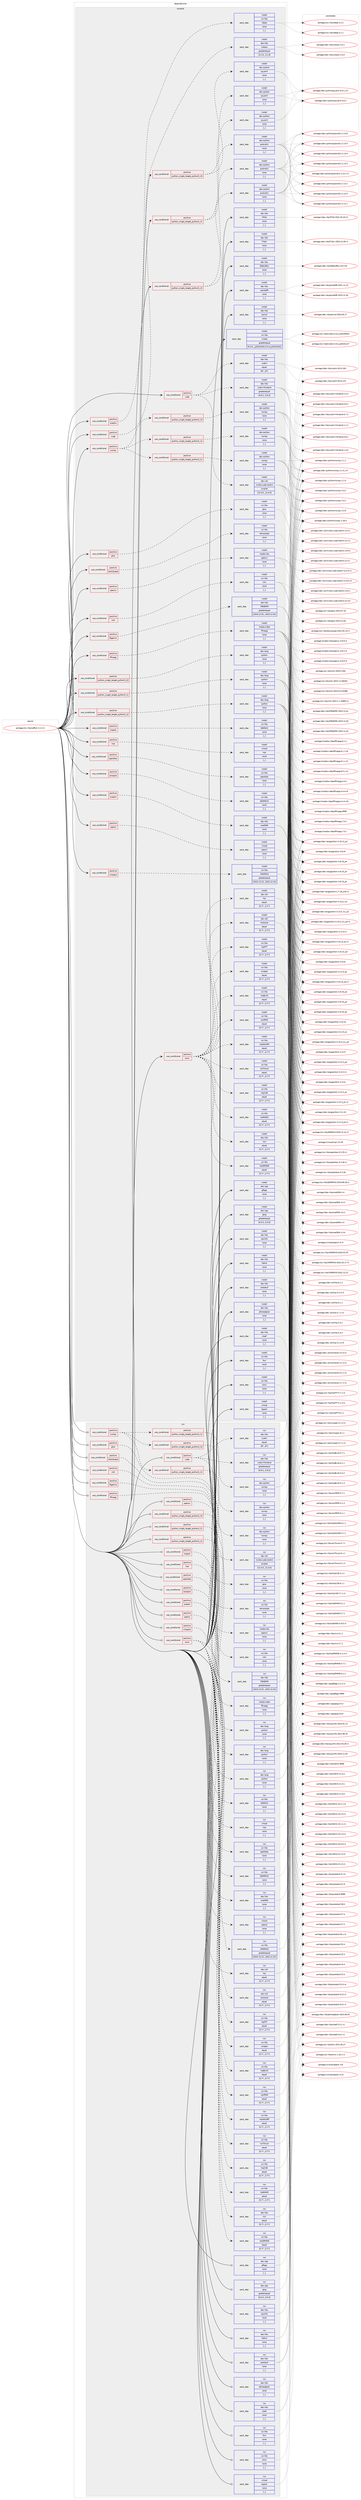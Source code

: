 digraph prolog {

# *************
# Graph options
# *************

newrank=true;
concentrate=true;
compound=true;
graph [rankdir=LR,fontname=Helvetica,fontsize=10,ranksep=1.5];#, ranksep=2.5, nodesep=0.2];
edge  [arrowhead=vee];
node  [fontname=Helvetica,fontsize=10];

# **********
# The ebuild
# **********

subgraph cluster_leftcol {
color=gray;
label=<<i>ebuild</i>>;
id [label="portage://sci-libs/caffe2-2.2.2-r1", color=red, width=4, href="../sci-libs/caffe2-2.2.2-r1.svg"];
}

# ****************
# The dependencies
# ****************

subgraph cluster_midcol {
color=gray;
label=<<i>dependencies</i>>;
subgraph cluster_compile {
fillcolor="#eeeeee";
style=filled;
label=<<i>compile</i>>;
subgraph cond239068 {
dependency908919 [label=<<TABLE BORDER="0" CELLBORDER="1" CELLSPACING="0" CELLPADDING="4"><TR><TD ROWSPAN="3" CELLPADDING="10">use_conditional</TD></TR><TR><TD>positive</TD></TR><TR><TD>cuda</TD></TR></TABLE>>, shape=none, color=red];
subgraph pack663258 {
dependency908920 [label=<<TABLE BORDER="0" CELLBORDER="1" CELLSPACING="0" CELLPADDING="4" WIDTH="220"><TR><TD ROWSPAN="6" CELLPADDING="30">pack_dep</TD></TR><TR><TD WIDTH="110">install</TD></TR><TR><TD>dev-libs</TD></TR><TR><TD>cudnn</TD></TR><TR><TD>equal</TD></TR><TR><TD>[8*,,,8*]</TD></TR></TABLE>>, shape=none, color=blue];
}
dependency908919:e -> dependency908920:w [weight=20,style="dashed",arrowhead="vee"];
subgraph pack663259 {
dependency908921 [label=<<TABLE BORDER="0" CELLBORDER="1" CELLSPACING="0" CELLPADDING="4" WIDTH="220"><TR><TD ROWSPAN="6" CELLPADDING="30">pack_dep</TD></TR><TR><TD WIDTH="110">install</TD></TR><TR><TD>dev-libs</TD></TR><TR><TD>cudnn-frontend</TD></TR><TR><TD>greaterequal</TD></TR><TR><TD>[0.9.2,,,0.9.2]</TD></TR></TABLE>>, shape=none, color=blue];
}
dependency908919:e -> dependency908921:w [weight=20,style="dashed",arrowhead="vee"];
subgraph pack663260 {
dependency908922 [label=<<TABLE BORDER="0" CELLBORDER="1" CELLSPACING="0" CELLPADDING="4" WIDTH="220"><TR><TD ROWSPAN="6" CELLPADDING="30">pack_dep</TD></TR><TR><TD WIDTH="110">install</TD></TR><TR><TD>dev-util</TD></TR><TR><TD>nvidia-cuda-toolkit</TD></TR><TR><TD>smaller</TD></TR><TR><TD>[12.4.0,,,12.4.0]</TD></TR></TABLE>>, shape=none, color=blue];
}
dependency908919:e -> dependency908922:w [weight=20,style="dashed",arrowhead="vee"];
}
id:e -> dependency908919:w [weight=20,style="solid",arrowhead="vee"];
subgraph cond239069 {
dependency908923 [label=<<TABLE BORDER="0" CELLBORDER="1" CELLSPACING="0" CELLPADDING="4"><TR><TD ROWSPAN="3" CELLPADDING="10">use_conditional</TD></TR><TR><TD>positive</TD></TR><TR><TD>cuda</TD></TR></TABLE>>, shape=none, color=red];
subgraph pack663261 {
dependency908924 [label=<<TABLE BORDER="0" CELLBORDER="1" CELLSPACING="0" CELLPADDING="4" WIDTH="220"><TR><TD ROWSPAN="6" CELLPADDING="30">pack_dep</TD></TR><TR><TD WIDTH="110">install</TD></TR><TR><TD>dev-libs</TD></TR><TR><TD>cutlass</TD></TR><TR><TD>greaterequal</TD></TR><TR><TD>[3.1.0,,,3.1.0]</TD></TR></TABLE>>, shape=none, color=blue];
}
dependency908923:e -> dependency908924:w [weight=20,style="dashed",arrowhead="vee"];
}
id:e -> dependency908923:w [weight=20,style="solid",arrowhead="vee"];
subgraph cond239070 {
dependency908925 [label=<<TABLE BORDER="0" CELLBORDER="1" CELLSPACING="0" CELLPADDING="4"><TR><TD ROWSPAN="3" CELLPADDING="10">use_conditional</TD></TR><TR><TD>positive</TD></TR><TR><TD>distributed</TD></TR></TABLE>>, shape=none, color=red];
subgraph pack663262 {
dependency908926 [label=<<TABLE BORDER="0" CELLBORDER="1" CELLSPACING="0" CELLPADDING="4" WIDTH="220"><TR><TD ROWSPAN="6" CELLPADDING="30">pack_dep</TD></TR><TR><TD WIDTH="110">install</TD></TR><TR><TD>sci-libs</TD></TR><TR><TD>tensorpipe</TD></TR><TR><TD>none</TD></TR><TR><TD>[,,]</TD></TR></TABLE>>, shape=none, color=blue];
}
dependency908925:e -> dependency908926:w [weight=20,style="dashed",arrowhead="vee"];
}
id:e -> dependency908925:w [weight=20,style="solid",arrowhead="vee"];
subgraph cond239071 {
dependency908927 [label=<<TABLE BORDER="0" CELLBORDER="1" CELLSPACING="0" CELLPADDING="4"><TR><TD ROWSPAN="3" CELLPADDING="10">use_conditional</TD></TR><TR><TD>positive</TD></TR><TR><TD>fbgemm</TD></TR></TABLE>>, shape=none, color=red];
subgraph pack663263 {
dependency908928 [label=<<TABLE BORDER="0" CELLBORDER="1" CELLSPACING="0" CELLPADDING="4" WIDTH="220"><TR><TD ROWSPAN="6" CELLPADDING="30">pack_dep</TD></TR><TR><TD WIDTH="110">install</TD></TR><TR><TD>dev-libs</TD></TR><TR><TD>FBGEMM</TD></TR><TR><TD>greaterequal</TD></TR><TR><TD>[2023.12.01,,,2023.12.01]</TD></TR></TABLE>>, shape=none, color=blue];
}
dependency908927:e -> dependency908928:w [weight=20,style="dashed",arrowhead="vee"];
}
id:e -> dependency908927:w [weight=20,style="solid",arrowhead="vee"];
subgraph cond239072 {
dependency908929 [label=<<TABLE BORDER="0" CELLBORDER="1" CELLSPACING="0" CELLPADDING="4"><TR><TD ROWSPAN="3" CELLPADDING="10">use_conditional</TD></TR><TR><TD>positive</TD></TR><TR><TD>ffmpeg</TD></TR></TABLE>>, shape=none, color=red];
subgraph pack663264 {
dependency908930 [label=<<TABLE BORDER="0" CELLBORDER="1" CELLSPACING="0" CELLPADDING="4" WIDTH="220"><TR><TD ROWSPAN="6" CELLPADDING="30">pack_dep</TD></TR><TR><TD WIDTH="110">install</TD></TR><TR><TD>media-video</TD></TR><TR><TD>ffmpeg</TD></TR><TR><TD>none</TD></TR><TR><TD>[,,]</TD></TR></TABLE>>, shape=none, color=blue];
}
dependency908929:e -> dependency908930:w [weight=20,style="dashed",arrowhead="vee"];
}
id:e -> dependency908929:w [weight=20,style="solid",arrowhead="vee"];
subgraph cond239073 {
dependency908931 [label=<<TABLE BORDER="0" CELLBORDER="1" CELLSPACING="0" CELLPADDING="4"><TR><TD ROWSPAN="3" CELLPADDING="10">use_conditional</TD></TR><TR><TD>positive</TD></TR><TR><TD>gloo</TD></TR></TABLE>>, shape=none, color=red];
subgraph pack663265 {
dependency908932 [label=<<TABLE BORDER="0" CELLBORDER="1" CELLSPACING="0" CELLPADDING="4" WIDTH="220"><TR><TD ROWSPAN="6" CELLPADDING="30">pack_dep</TD></TR><TR><TD WIDTH="110">install</TD></TR><TR><TD>sci-libs</TD></TR><TR><TD>gloo</TD></TR><TR><TD>none</TD></TR><TR><TD>[,,]</TD></TR></TABLE>>, shape=none, color=blue];
}
dependency908931:e -> dependency908932:w [weight=20,style="dashed",arrowhead="vee"];
}
id:e -> dependency908931:w [weight=20,style="solid",arrowhead="vee"];
subgraph cond239074 {
dependency908933 [label=<<TABLE BORDER="0" CELLBORDER="1" CELLSPACING="0" CELLPADDING="4"><TR><TD ROWSPAN="3" CELLPADDING="10">use_conditional</TD></TR><TR><TD>positive</TD></TR><TR><TD>mkl</TD></TR></TABLE>>, shape=none, color=red];
subgraph pack663266 {
dependency908934 [label=<<TABLE BORDER="0" CELLBORDER="1" CELLSPACING="0" CELLPADDING="4" WIDTH="220"><TR><TD ROWSPAN="6" CELLPADDING="30">pack_dep</TD></TR><TR><TD WIDTH="110">install</TD></TR><TR><TD>sci-libs</TD></TR><TR><TD>mkl</TD></TR><TR><TD>none</TD></TR><TR><TD>[,,]</TD></TR></TABLE>>, shape=none, color=blue];
}
dependency908933:e -> dependency908934:w [weight=20,style="dashed",arrowhead="vee"];
}
id:e -> dependency908933:w [weight=20,style="solid",arrowhead="vee"];
subgraph cond239075 {
dependency908935 [label=<<TABLE BORDER="0" CELLBORDER="1" CELLSPACING="0" CELLPADDING="4"><TR><TD ROWSPAN="3" CELLPADDING="10">use_conditional</TD></TR><TR><TD>positive</TD></TR><TR><TD>mpi</TD></TR></TABLE>>, shape=none, color=red];
subgraph pack663267 {
dependency908936 [label=<<TABLE BORDER="0" CELLBORDER="1" CELLSPACING="0" CELLPADDING="4" WIDTH="220"><TR><TD ROWSPAN="6" CELLPADDING="30">pack_dep</TD></TR><TR><TD WIDTH="110">install</TD></TR><TR><TD>virtual</TD></TR><TR><TD>mpi</TD></TR><TR><TD>none</TD></TR><TR><TD>[,,]</TD></TR></TABLE>>, shape=none, color=blue];
}
dependency908935:e -> dependency908936:w [weight=20,style="dashed",arrowhead="vee"];
}
id:e -> dependency908935:w [weight=20,style="solid",arrowhead="vee"];
subgraph cond239076 {
dependency908937 [label=<<TABLE BORDER="0" CELLBORDER="1" CELLSPACING="0" CELLPADDING="4"><TR><TD ROWSPAN="3" CELLPADDING="10">use_conditional</TD></TR><TR><TD>positive</TD></TR><TR><TD>nnpack</TD></TR></TABLE>>, shape=none, color=red];
subgraph pack663268 {
dependency908938 [label=<<TABLE BORDER="0" CELLBORDER="1" CELLSPACING="0" CELLPADDING="4" WIDTH="220"><TR><TD ROWSPAN="6" CELLPADDING="30">pack_dep</TD></TR><TR><TD WIDTH="110">install</TD></TR><TR><TD>sci-libs</TD></TR><TR><TD>NNPACK</TD></TR><TR><TD>none</TD></TR><TR><TD>[,,]</TD></TR></TABLE>>, shape=none, color=blue];
}
dependency908937:e -> dependency908938:w [weight=20,style="dashed",arrowhead="vee"];
}
id:e -> dependency908937:w [weight=20,style="solid",arrowhead="vee"];
subgraph cond239077 {
dependency908939 [label=<<TABLE BORDER="0" CELLBORDER="1" CELLSPACING="0" CELLPADDING="4"><TR><TD ROWSPAN="3" CELLPADDING="10">use_conditional</TD></TR><TR><TD>positive</TD></TR><TR><TD>numpy</TD></TR></TABLE>>, shape=none, color=red];
subgraph cond239078 {
dependency908940 [label=<<TABLE BORDER="0" CELLBORDER="1" CELLSPACING="0" CELLPADDING="4"><TR><TD ROWSPAN="3" CELLPADDING="10">use_conditional</TD></TR><TR><TD>positive</TD></TR><TR><TD>python_single_target_python3_10</TD></TR></TABLE>>, shape=none, color=red];
subgraph pack663269 {
dependency908941 [label=<<TABLE BORDER="0" CELLBORDER="1" CELLSPACING="0" CELLPADDING="4" WIDTH="220"><TR><TD ROWSPAN="6" CELLPADDING="30">pack_dep</TD></TR><TR><TD WIDTH="110">install</TD></TR><TR><TD>dev-python</TD></TR><TR><TD>numpy</TD></TR><TR><TD>none</TD></TR><TR><TD>[,,]</TD></TR></TABLE>>, shape=none, color=blue];
}
dependency908940:e -> dependency908941:w [weight=20,style="dashed",arrowhead="vee"];
}
dependency908939:e -> dependency908940:w [weight=20,style="dashed",arrowhead="vee"];
subgraph cond239079 {
dependency908942 [label=<<TABLE BORDER="0" CELLBORDER="1" CELLSPACING="0" CELLPADDING="4"><TR><TD ROWSPAN="3" CELLPADDING="10">use_conditional</TD></TR><TR><TD>positive</TD></TR><TR><TD>python_single_target_python3_11</TD></TR></TABLE>>, shape=none, color=red];
subgraph pack663270 {
dependency908943 [label=<<TABLE BORDER="0" CELLBORDER="1" CELLSPACING="0" CELLPADDING="4" WIDTH="220"><TR><TD ROWSPAN="6" CELLPADDING="30">pack_dep</TD></TR><TR><TD WIDTH="110">install</TD></TR><TR><TD>dev-python</TD></TR><TR><TD>numpy</TD></TR><TR><TD>none</TD></TR><TR><TD>[,,]</TD></TR></TABLE>>, shape=none, color=blue];
}
dependency908942:e -> dependency908943:w [weight=20,style="dashed",arrowhead="vee"];
}
dependency908939:e -> dependency908942:w [weight=20,style="dashed",arrowhead="vee"];
subgraph cond239080 {
dependency908944 [label=<<TABLE BORDER="0" CELLBORDER="1" CELLSPACING="0" CELLPADDING="4"><TR><TD ROWSPAN="3" CELLPADDING="10">use_conditional</TD></TR><TR><TD>positive</TD></TR><TR><TD>python_single_target_python3_12</TD></TR></TABLE>>, shape=none, color=red];
subgraph pack663271 {
dependency908945 [label=<<TABLE BORDER="0" CELLBORDER="1" CELLSPACING="0" CELLPADDING="4" WIDTH="220"><TR><TD ROWSPAN="6" CELLPADDING="30">pack_dep</TD></TR><TR><TD WIDTH="110">install</TD></TR><TR><TD>dev-python</TD></TR><TR><TD>numpy</TD></TR><TR><TD>none</TD></TR><TR><TD>[,,]</TD></TR></TABLE>>, shape=none, color=blue];
}
dependency908944:e -> dependency908945:w [weight=20,style="dashed",arrowhead="vee"];
}
dependency908939:e -> dependency908944:w [weight=20,style="dashed",arrowhead="vee"];
}
id:e -> dependency908939:w [weight=20,style="solid",arrowhead="vee"];
subgraph cond239081 {
dependency908946 [label=<<TABLE BORDER="0" CELLBORDER="1" CELLSPACING="0" CELLPADDING="4"><TR><TD ROWSPAN="3" CELLPADDING="10">use_conditional</TD></TR><TR><TD>positive</TD></TR><TR><TD>onednn</TD></TR></TABLE>>, shape=none, color=red];
subgraph pack663272 {
dependency908947 [label=<<TABLE BORDER="0" CELLBORDER="1" CELLSPACING="0" CELLPADDING="4" WIDTH="220"><TR><TD ROWSPAN="6" CELLPADDING="30">pack_dep</TD></TR><TR><TD WIDTH="110">install</TD></TR><TR><TD>dev-libs</TD></TR><TR><TD>oneDNN</TD></TR><TR><TD>none</TD></TR><TR><TD>[,,]</TD></TR></TABLE>>, shape=none, color=blue];
}
dependency908946:e -> dependency908947:w [weight=20,style="dashed",arrowhead="vee"];
}
id:e -> dependency908946:w [weight=20,style="solid",arrowhead="vee"];
subgraph cond239082 {
dependency908948 [label=<<TABLE BORDER="0" CELLBORDER="1" CELLSPACING="0" CELLPADDING="4"><TR><TD ROWSPAN="3" CELLPADDING="10">use_conditional</TD></TR><TR><TD>positive</TD></TR><TR><TD>onednn</TD></TR></TABLE>>, shape=none, color=red];
subgraph pack663273 {
dependency908949 [label=<<TABLE BORDER="0" CELLBORDER="1" CELLSPACING="0" CELLPADDING="4" WIDTH="220"><TR><TD ROWSPAN="6" CELLPADDING="30">pack_dep</TD></TR><TR><TD WIDTH="110">install</TD></TR><TR><TD>sci-libs</TD></TR><TR><TD>ideep</TD></TR><TR><TD>none</TD></TR><TR><TD>[,,]</TD></TR></TABLE>>, shape=none, color=blue];
}
dependency908948:e -> dependency908949:w [weight=20,style="dashed",arrowhead="vee"];
}
id:e -> dependency908948:w [weight=20,style="solid",arrowhead="vee"];
subgraph cond239083 {
dependency908950 [label=<<TABLE BORDER="0" CELLBORDER="1" CELLSPACING="0" CELLPADDING="4"><TR><TD ROWSPAN="3" CELLPADDING="10">use_conditional</TD></TR><TR><TD>positive</TD></TR><TR><TD>openblas</TD></TR></TABLE>>, shape=none, color=red];
subgraph pack663274 {
dependency908951 [label=<<TABLE BORDER="0" CELLBORDER="1" CELLSPACING="0" CELLPADDING="4" WIDTH="220"><TR><TD ROWSPAN="6" CELLPADDING="30">pack_dep</TD></TR><TR><TD WIDTH="110">install</TD></TR><TR><TD>sci-libs</TD></TR><TR><TD>openblas</TD></TR><TR><TD>none</TD></TR><TR><TD>[,,]</TD></TR></TABLE>>, shape=none, color=blue];
}
dependency908950:e -> dependency908951:w [weight=20,style="dashed",arrowhead="vee"];
}
id:e -> dependency908950:w [weight=20,style="solid",arrowhead="vee"];
subgraph cond239084 {
dependency908952 [label=<<TABLE BORDER="0" CELLBORDER="1" CELLSPACING="0" CELLPADDING="4"><TR><TD ROWSPAN="3" CELLPADDING="10">use_conditional</TD></TR><TR><TD>positive</TD></TR><TR><TD>opencl</TD></TR></TABLE>>, shape=none, color=red];
subgraph pack663275 {
dependency908953 [label=<<TABLE BORDER="0" CELLBORDER="1" CELLSPACING="0" CELLPADDING="4" WIDTH="220"><TR><TD ROWSPAN="6" CELLPADDING="30">pack_dep</TD></TR><TR><TD WIDTH="110">install</TD></TR><TR><TD>virtual</TD></TR><TR><TD>opencl</TD></TR><TR><TD>none</TD></TR><TR><TD>[,,]</TD></TR></TABLE>>, shape=none, color=blue];
}
dependency908952:e -> dependency908953:w [weight=20,style="dashed",arrowhead="vee"];
}
id:e -> dependency908952:w [weight=20,style="solid",arrowhead="vee"];
subgraph cond239085 {
dependency908954 [label=<<TABLE BORDER="0" CELLBORDER="1" CELLSPACING="0" CELLPADDING="4"><TR><TD ROWSPAN="3" CELLPADDING="10">use_conditional</TD></TR><TR><TD>positive</TD></TR><TR><TD>opencv</TD></TR></TABLE>>, shape=none, color=red];
subgraph pack663276 {
dependency908955 [label=<<TABLE BORDER="0" CELLBORDER="1" CELLSPACING="0" CELLPADDING="4" WIDTH="220"><TR><TD ROWSPAN="6" CELLPADDING="30">pack_dep</TD></TR><TR><TD WIDTH="110">install</TD></TR><TR><TD>media-libs</TD></TR><TR><TD>opencv</TD></TR><TR><TD>none</TD></TR><TR><TD>[,,]</TD></TR></TABLE>>, shape=none, color=blue];
}
dependency908954:e -> dependency908955:w [weight=20,style="dashed",arrowhead="vee"];
}
id:e -> dependency908954:w [weight=20,style="solid",arrowhead="vee"];
subgraph cond239086 {
dependency908956 [label=<<TABLE BORDER="0" CELLBORDER="1" CELLSPACING="0" CELLPADDING="4"><TR><TD ROWSPAN="3" CELLPADDING="10">use_conditional</TD></TR><TR><TD>positive</TD></TR><TR><TD>python_single_target_python3_10</TD></TR></TABLE>>, shape=none, color=red];
subgraph pack663277 {
dependency908957 [label=<<TABLE BORDER="0" CELLBORDER="1" CELLSPACING="0" CELLPADDING="4" WIDTH="220"><TR><TD ROWSPAN="6" CELLPADDING="30">pack_dep</TD></TR><TR><TD WIDTH="110">install</TD></TR><TR><TD>dev-lang</TD></TR><TR><TD>python</TD></TR><TR><TD>none</TD></TR><TR><TD>[,,]</TD></TR></TABLE>>, shape=none, color=blue];
}
dependency908956:e -> dependency908957:w [weight=20,style="dashed",arrowhead="vee"];
}
id:e -> dependency908956:w [weight=20,style="solid",arrowhead="vee"];
subgraph cond239087 {
dependency908958 [label=<<TABLE BORDER="0" CELLBORDER="1" CELLSPACING="0" CELLPADDING="4"><TR><TD ROWSPAN="3" CELLPADDING="10">use_conditional</TD></TR><TR><TD>positive</TD></TR><TR><TD>python_single_target_python3_10</TD></TR></TABLE>>, shape=none, color=red];
subgraph pack663278 {
dependency908959 [label=<<TABLE BORDER="0" CELLBORDER="1" CELLSPACING="0" CELLPADDING="4" WIDTH="220"><TR><TD ROWSPAN="6" CELLPADDING="30">pack_dep</TD></TR><TR><TD WIDTH="110">install</TD></TR><TR><TD>dev-python</TD></TR><TR><TD>pyyaml</TD></TR><TR><TD>none</TD></TR><TR><TD>[,,]</TD></TR></TABLE>>, shape=none, color=blue];
}
dependency908958:e -> dependency908959:w [weight=20,style="dashed",arrowhead="vee"];
subgraph pack663279 {
dependency908960 [label=<<TABLE BORDER="0" CELLBORDER="1" CELLSPACING="0" CELLPADDING="4" WIDTH="220"><TR><TD ROWSPAN="6" CELLPADDING="30">pack_dep</TD></TR><TR><TD WIDTH="110">install</TD></TR><TR><TD>dev-python</TD></TR><TR><TD>pybind11</TD></TR><TR><TD>none</TD></TR><TR><TD>[,,]</TD></TR></TABLE>>, shape=none, color=blue];
}
dependency908958:e -> dependency908960:w [weight=20,style="dashed",arrowhead="vee"];
}
id:e -> dependency908958:w [weight=20,style="solid",arrowhead="vee"];
subgraph cond239088 {
dependency908961 [label=<<TABLE BORDER="0" CELLBORDER="1" CELLSPACING="0" CELLPADDING="4"><TR><TD ROWSPAN="3" CELLPADDING="10">use_conditional</TD></TR><TR><TD>positive</TD></TR><TR><TD>python_single_target_python3_11</TD></TR></TABLE>>, shape=none, color=red];
subgraph pack663280 {
dependency908962 [label=<<TABLE BORDER="0" CELLBORDER="1" CELLSPACING="0" CELLPADDING="4" WIDTH="220"><TR><TD ROWSPAN="6" CELLPADDING="30">pack_dep</TD></TR><TR><TD WIDTH="110">install</TD></TR><TR><TD>dev-lang</TD></TR><TR><TD>python</TD></TR><TR><TD>none</TD></TR><TR><TD>[,,]</TD></TR></TABLE>>, shape=none, color=blue];
}
dependency908961:e -> dependency908962:w [weight=20,style="dashed",arrowhead="vee"];
}
id:e -> dependency908961:w [weight=20,style="solid",arrowhead="vee"];
subgraph cond239089 {
dependency908963 [label=<<TABLE BORDER="0" CELLBORDER="1" CELLSPACING="0" CELLPADDING="4"><TR><TD ROWSPAN="3" CELLPADDING="10">use_conditional</TD></TR><TR><TD>positive</TD></TR><TR><TD>python_single_target_python3_11</TD></TR></TABLE>>, shape=none, color=red];
subgraph pack663281 {
dependency908964 [label=<<TABLE BORDER="0" CELLBORDER="1" CELLSPACING="0" CELLPADDING="4" WIDTH="220"><TR><TD ROWSPAN="6" CELLPADDING="30">pack_dep</TD></TR><TR><TD WIDTH="110">install</TD></TR><TR><TD>dev-python</TD></TR><TR><TD>pyyaml</TD></TR><TR><TD>none</TD></TR><TR><TD>[,,]</TD></TR></TABLE>>, shape=none, color=blue];
}
dependency908963:e -> dependency908964:w [weight=20,style="dashed",arrowhead="vee"];
subgraph pack663282 {
dependency908965 [label=<<TABLE BORDER="0" CELLBORDER="1" CELLSPACING="0" CELLPADDING="4" WIDTH="220"><TR><TD ROWSPAN="6" CELLPADDING="30">pack_dep</TD></TR><TR><TD WIDTH="110">install</TD></TR><TR><TD>dev-python</TD></TR><TR><TD>pybind11</TD></TR><TR><TD>none</TD></TR><TR><TD>[,,]</TD></TR></TABLE>>, shape=none, color=blue];
}
dependency908963:e -> dependency908965:w [weight=20,style="dashed",arrowhead="vee"];
}
id:e -> dependency908963:w [weight=20,style="solid",arrowhead="vee"];
subgraph cond239090 {
dependency908966 [label=<<TABLE BORDER="0" CELLBORDER="1" CELLSPACING="0" CELLPADDING="4"><TR><TD ROWSPAN="3" CELLPADDING="10">use_conditional</TD></TR><TR><TD>positive</TD></TR><TR><TD>python_single_target_python3_12</TD></TR></TABLE>>, shape=none, color=red];
subgraph pack663283 {
dependency908967 [label=<<TABLE BORDER="0" CELLBORDER="1" CELLSPACING="0" CELLPADDING="4" WIDTH="220"><TR><TD ROWSPAN="6" CELLPADDING="30">pack_dep</TD></TR><TR><TD WIDTH="110">install</TD></TR><TR><TD>dev-lang</TD></TR><TR><TD>python</TD></TR><TR><TD>none</TD></TR><TR><TD>[,,]</TD></TR></TABLE>>, shape=none, color=blue];
}
dependency908966:e -> dependency908967:w [weight=20,style="dashed",arrowhead="vee"];
}
id:e -> dependency908966:w [weight=20,style="solid",arrowhead="vee"];
subgraph cond239091 {
dependency908968 [label=<<TABLE BORDER="0" CELLBORDER="1" CELLSPACING="0" CELLPADDING="4"><TR><TD ROWSPAN="3" CELLPADDING="10">use_conditional</TD></TR><TR><TD>positive</TD></TR><TR><TD>python_single_target_python3_12</TD></TR></TABLE>>, shape=none, color=red];
subgraph pack663284 {
dependency908969 [label=<<TABLE BORDER="0" CELLBORDER="1" CELLSPACING="0" CELLPADDING="4" WIDTH="220"><TR><TD ROWSPAN="6" CELLPADDING="30">pack_dep</TD></TR><TR><TD WIDTH="110">install</TD></TR><TR><TD>dev-python</TD></TR><TR><TD>pyyaml</TD></TR><TR><TD>none</TD></TR><TR><TD>[,,]</TD></TR></TABLE>>, shape=none, color=blue];
}
dependency908968:e -> dependency908969:w [weight=20,style="dashed",arrowhead="vee"];
subgraph pack663285 {
dependency908970 [label=<<TABLE BORDER="0" CELLBORDER="1" CELLSPACING="0" CELLPADDING="4" WIDTH="220"><TR><TD ROWSPAN="6" CELLPADDING="30">pack_dep</TD></TR><TR><TD WIDTH="110">install</TD></TR><TR><TD>dev-python</TD></TR><TR><TD>pybind11</TD></TR><TR><TD>none</TD></TR><TR><TD>[,,]</TD></TR></TABLE>>, shape=none, color=blue];
}
dependency908968:e -> dependency908970:w [weight=20,style="dashed",arrowhead="vee"];
}
id:e -> dependency908968:w [weight=20,style="solid",arrowhead="vee"];
subgraph cond239092 {
dependency908971 [label=<<TABLE BORDER="0" CELLBORDER="1" CELLSPACING="0" CELLPADDING="4"><TR><TD ROWSPAN="3" CELLPADDING="10">use_conditional</TD></TR><TR><TD>positive</TD></TR><TR><TD>qnnpack</TD></TR></TABLE>>, shape=none, color=red];
subgraph pack663286 {
dependency908972 [label=<<TABLE BORDER="0" CELLBORDER="1" CELLSPACING="0" CELLPADDING="4" WIDTH="220"><TR><TD ROWSPAN="6" CELLPADDING="30">pack_dep</TD></TR><TR><TD WIDTH="110">install</TD></TR><TR><TD>sci-libs</TD></TR><TR><TD>QNNPACK</TD></TR><TR><TD>none</TD></TR><TR><TD>[,,]</TD></TR></TABLE>>, shape=none, color=blue];
}
dependency908971:e -> dependency908972:w [weight=20,style="dashed",arrowhead="vee"];
}
id:e -> dependency908971:w [weight=20,style="solid",arrowhead="vee"];
subgraph cond239093 {
dependency908973 [label=<<TABLE BORDER="0" CELLBORDER="1" CELLSPACING="0" CELLPADDING="4"><TR><TD ROWSPAN="3" CELLPADDING="10">use_conditional</TD></TR><TR><TD>positive</TD></TR><TR><TD>rocm</TD></TR></TABLE>>, shape=none, color=red];
subgraph pack663287 {
dependency908974 [label=<<TABLE BORDER="0" CELLBORDER="1" CELLSPACING="0" CELLPADDING="4" WIDTH="220"><TR><TD ROWSPAN="6" CELLPADDING="30">pack_dep</TD></TR><TR><TD WIDTH="110">install</TD></TR><TR><TD>dev-util</TD></TR><TR><TD>hip</TD></TR><TR><TD>equal</TD></TR><TR><TD>[5.7*,,,5.7*]</TD></TR></TABLE>>, shape=none, color=blue];
}
dependency908973:e -> dependency908974:w [weight=20,style="dashed",arrowhead="vee"];
subgraph pack663288 {
dependency908975 [label=<<TABLE BORDER="0" CELLBORDER="1" CELLSPACING="0" CELLPADDING="4" WIDTH="220"><TR><TD ROWSPAN="6" CELLPADDING="30">pack_dep</TD></TR><TR><TD WIDTH="110">install</TD></TR><TR><TD>dev-libs</TD></TR><TR><TD>rccl</TD></TR><TR><TD>equal</TD></TR><TR><TD>[5.7*,,,5.7*]</TD></TR></TABLE>>, shape=none, color=blue];
}
dependency908973:e -> dependency908975:w [weight=20,style="dashed",arrowhead="vee"];
subgraph pack663289 {
dependency908976 [label=<<TABLE BORDER="0" CELLBORDER="1" CELLSPACING="0" CELLPADDING="4" WIDTH="220"><TR><TD ROWSPAN="6" CELLPADDING="30">pack_dep</TD></TR><TR><TD WIDTH="110">install</TD></TR><TR><TD>sci-libs</TD></TR><TR><TD>rocThrust</TD></TR><TR><TD>equal</TD></TR><TR><TD>[5.7*,,,5.7*]</TD></TR></TABLE>>, shape=none, color=blue];
}
dependency908973:e -> dependency908976:w [weight=20,style="dashed",arrowhead="vee"];
subgraph pack663290 {
dependency908977 [label=<<TABLE BORDER="0" CELLBORDER="1" CELLSPACING="0" CELLPADDING="4" WIDTH="220"><TR><TD ROWSPAN="6" CELLPADDING="30">pack_dep</TD></TR><TR><TD WIDTH="110">install</TD></TR><TR><TD>sci-libs</TD></TR><TR><TD>rocPRIM</TD></TR><TR><TD>equal</TD></TR><TR><TD>[5.7*,,,5.7*]</TD></TR></TABLE>>, shape=none, color=blue];
}
dependency908973:e -> dependency908977:w [weight=20,style="dashed",arrowhead="vee"];
subgraph pack663291 {
dependency908978 [label=<<TABLE BORDER="0" CELLBORDER="1" CELLSPACING="0" CELLPADDING="4" WIDTH="220"><TR><TD ROWSPAN="6" CELLPADDING="30">pack_dep</TD></TR><TR><TD WIDTH="110">install</TD></TR><TR><TD>sci-libs</TD></TR><TR><TD>hipBLAS</TD></TR><TR><TD>equal</TD></TR><TR><TD>[5.7*,,,5.7*]</TD></TR></TABLE>>, shape=none, color=blue];
}
dependency908973:e -> dependency908978:w [weight=20,style="dashed",arrowhead="vee"];
subgraph pack663292 {
dependency908979 [label=<<TABLE BORDER="0" CELLBORDER="1" CELLSPACING="0" CELLPADDING="4" WIDTH="220"><TR><TD ROWSPAN="6" CELLPADDING="30">pack_dep</TD></TR><TR><TD WIDTH="110">install</TD></TR><TR><TD>sci-libs</TD></TR><TR><TD>hipFFT</TD></TR><TR><TD>equal</TD></TR><TR><TD>[5.7*,,,5.7*]</TD></TR></TABLE>>, shape=none, color=blue];
}
dependency908973:e -> dependency908979:w [weight=20,style="dashed",arrowhead="vee"];
subgraph pack663293 {
dependency908980 [label=<<TABLE BORDER="0" CELLBORDER="1" CELLSPACING="0" CELLPADDING="4" WIDTH="220"><TR><TD ROWSPAN="6" CELLPADDING="30">pack_dep</TD></TR><TR><TD WIDTH="110">install</TD></TR><TR><TD>sci-libs</TD></TR><TR><TD>hipSPARSE</TD></TR><TR><TD>equal</TD></TR><TR><TD>[5.7*,,,5.7*]</TD></TR></TABLE>>, shape=none, color=blue];
}
dependency908973:e -> dependency908980:w [weight=20,style="dashed",arrowhead="vee"];
subgraph pack663294 {
dependency908981 [label=<<TABLE BORDER="0" CELLBORDER="1" CELLSPACING="0" CELLPADDING="4" WIDTH="220"><TR><TD ROWSPAN="6" CELLPADDING="30">pack_dep</TD></TR><TR><TD WIDTH="110">install</TD></TR><TR><TD>sci-libs</TD></TR><TR><TD>hipRAND</TD></TR><TR><TD>equal</TD></TR><TR><TD>[5.7*,,,5.7*]</TD></TR></TABLE>>, shape=none, color=blue];
}
dependency908973:e -> dependency908981:w [weight=20,style="dashed",arrowhead="vee"];
subgraph pack663295 {
dependency908982 [label=<<TABLE BORDER="0" CELLBORDER="1" CELLSPACING="0" CELLPADDING="4" WIDTH="220"><TR><TD ROWSPAN="6" CELLPADDING="30">pack_dep</TD></TR><TR><TD WIDTH="110">install</TD></TR><TR><TD>sci-libs</TD></TR><TR><TD>hipCUB</TD></TR><TR><TD>equal</TD></TR><TR><TD>[5.7*,,,5.7*]</TD></TR></TABLE>>, shape=none, color=blue];
}
dependency908973:e -> dependency908982:w [weight=20,style="dashed",arrowhead="vee"];
subgraph pack663296 {
dependency908983 [label=<<TABLE BORDER="0" CELLBORDER="1" CELLSPACING="0" CELLPADDING="4" WIDTH="220"><TR><TD ROWSPAN="6" CELLPADDING="30">pack_dep</TD></TR><TR><TD WIDTH="110">install</TD></TR><TR><TD>sci-libs</TD></TR><TR><TD>hipSOLVER</TD></TR><TR><TD>equal</TD></TR><TR><TD>[5.7*,,,5.7*]</TD></TR></TABLE>>, shape=none, color=blue];
}
dependency908973:e -> dependency908983:w [weight=20,style="dashed",arrowhead="vee"];
subgraph pack663297 {
dependency908984 [label=<<TABLE BORDER="0" CELLBORDER="1" CELLSPACING="0" CELLPADDING="4" WIDTH="220"><TR><TD ROWSPAN="6" CELLPADDING="30">pack_dep</TD></TR><TR><TD WIDTH="110">install</TD></TR><TR><TD>sci-libs</TD></TR><TR><TD>miopen</TD></TR><TR><TD>equal</TD></TR><TR><TD>[5.7*,,,5.7*]</TD></TR></TABLE>>, shape=none, color=blue];
}
dependency908973:e -> dependency908984:w [weight=20,style="dashed",arrowhead="vee"];
subgraph pack663298 {
dependency908985 [label=<<TABLE BORDER="0" CELLBORDER="1" CELLSPACING="0" CELLPADDING="4" WIDTH="220"><TR><TD ROWSPAN="6" CELLPADDING="30">pack_dep</TD></TR><TR><TD WIDTH="110">install</TD></TR><TR><TD>dev-util</TD></TR><TR><TD>roctracer</TD></TR><TR><TD>equal</TD></TR><TR><TD>[5.7*,,,5.7*]</TD></TR></TABLE>>, shape=none, color=blue];
}
dependency908973:e -> dependency908985:w [weight=20,style="dashed",arrowhead="vee"];
}
id:e -> dependency908973:w [weight=20,style="solid",arrowhead="vee"];
subgraph cond239094 {
dependency908986 [label=<<TABLE BORDER="0" CELLBORDER="1" CELLSPACING="0" CELLPADDING="4"><TR><TD ROWSPAN="3" CELLPADDING="10">use_conditional</TD></TR><TR><TD>positive</TD></TR><TR><TD>xnnpack</TD></TR></TABLE>>, shape=none, color=red];
subgraph pack663299 {
dependency908987 [label=<<TABLE BORDER="0" CELLBORDER="1" CELLSPACING="0" CELLPADDING="4" WIDTH="220"><TR><TD ROWSPAN="6" CELLPADDING="30">pack_dep</TD></TR><TR><TD WIDTH="110">install</TD></TR><TR><TD>sci-libs</TD></TR><TR><TD>XNNPACK</TD></TR><TR><TD>greaterequal</TD></TR><TR><TD>[2022.12.22,,,2022.12.22]</TD></TR></TABLE>>, shape=none, color=blue];
}
dependency908986:e -> dependency908987:w [weight=20,style="dashed",arrowhead="vee"];
}
id:e -> dependency908986:w [weight=20,style="solid",arrowhead="vee"];
subgraph pack663300 {
dependency908988 [label=<<TABLE BORDER="0" CELLBORDER="1" CELLSPACING="0" CELLPADDING="4" WIDTH="220"><TR><TD ROWSPAN="6" CELLPADDING="30">pack_dep</TD></TR><TR><TD WIDTH="110">install</TD></TR><TR><TD>dev-cpp</TD></TR><TR><TD>gflags</TD></TR><TR><TD>none</TD></TR><TR><TD>[,,]</TD></TR></TABLE>>, shape=none, color=blue];
}
id:e -> dependency908988:w [weight=20,style="solid",arrowhead="vee"];
subgraph pack663301 {
dependency908989 [label=<<TABLE BORDER="0" CELLBORDER="1" CELLSPACING="0" CELLPADDING="4" WIDTH="220"><TR><TD ROWSPAN="6" CELLPADDING="30">pack_dep</TD></TR><TR><TD WIDTH="110">install</TD></TR><TR><TD>dev-cpp</TD></TR><TR><TD>glog</TD></TR><TR><TD>greaterequal</TD></TR><TR><TD>[0.5.0,,,0.5.0]</TD></TR></TABLE>>, shape=none, color=blue];
}
id:e -> dependency908989:w [weight=20,style="solid",arrowhead="vee"];
subgraph pack663302 {
dependency908990 [label=<<TABLE BORDER="0" CELLBORDER="1" CELLSPACING="0" CELLPADDING="4" WIDTH="220"><TR><TD ROWSPAN="6" CELLPADDING="30">pack_dep</TD></TR><TR><TD WIDTH="110">install</TD></TR><TR><TD>dev-libs</TD></TR><TR><TD>FP16</TD></TR><TR><TD>none</TD></TR><TR><TD>[,,]</TD></TR></TABLE>>, shape=none, color=blue];
}
id:e -> dependency908990:w [weight=20,style="solid",arrowhead="vee"];
subgraph pack663303 {
dependency908991 [label=<<TABLE BORDER="0" CELLBORDER="1" CELLSPACING="0" CELLPADDING="4" WIDTH="220"><TR><TD ROWSPAN="6" CELLPADDING="30">pack_dep</TD></TR><TR><TD WIDTH="110">install</TD></TR><TR><TD>dev-libs</TD></TR><TR><TD>FXdiv</TD></TR><TR><TD>none</TD></TR><TR><TD>[,,]</TD></TR></TABLE>>, shape=none, color=blue];
}
id:e -> dependency908991:w [weight=20,style="solid",arrowhead="vee"];
subgraph pack663304 {
dependency908992 [label=<<TABLE BORDER="0" CELLBORDER="1" CELLSPACING="0" CELLPADDING="4" WIDTH="220"><TR><TD ROWSPAN="6" CELLPADDING="30">pack_dep</TD></TR><TR><TD WIDTH="110">install</TD></TR><TR><TD>dev-libs</TD></TR><TR><TD>cpuinfo</TD></TR><TR><TD>none</TD></TR><TR><TD>[,,]</TD></TR></TABLE>>, shape=none, color=blue];
}
id:e -> dependency908992:w [weight=20,style="solid",arrowhead="vee"];
subgraph pack663305 {
dependency908993 [label=<<TABLE BORDER="0" CELLBORDER="1" CELLSPACING="0" CELLPADDING="4" WIDTH="220"><TR><TD ROWSPAN="6" CELLPADDING="30">pack_dep</TD></TR><TR><TD WIDTH="110">install</TD></TR><TR><TD>dev-libs</TD></TR><TR><TD>flatbuffers</TD></TR><TR><TD>none</TD></TR><TR><TD>[,,]</TD></TR></TABLE>>, shape=none, color=blue];
}
id:e -> dependency908993:w [weight=20,style="solid",arrowhead="vee"];
subgraph pack663306 {
dependency908994 [label=<<TABLE BORDER="0" CELLBORDER="1" CELLSPACING="0" CELLPADDING="4" WIDTH="220"><TR><TD ROWSPAN="6" CELLPADDING="30">pack_dep</TD></TR><TR><TD WIDTH="110">install</TD></TR><TR><TD>dev-libs</TD></TR><TR><TD>libfmt</TD></TR><TR><TD>none</TD></TR><TR><TD>[,,]</TD></TR></TABLE>>, shape=none, color=blue];
}
id:e -> dependency908994:w [weight=20,style="solid",arrowhead="vee"];
subgraph pack663307 {
dependency908995 [label=<<TABLE BORDER="0" CELLBORDER="1" CELLSPACING="0" CELLPADDING="4" WIDTH="220"><TR><TD ROWSPAN="6" CELLPADDING="30">pack_dep</TD></TR><TR><TD WIDTH="110">install</TD></TR><TR><TD>dev-libs</TD></TR><TR><TD>pocketfft</TD></TR><TR><TD>none</TD></TR><TR><TD>[,,]</TD></TR></TABLE>>, shape=none, color=blue];
}
id:e -> dependency908995:w [weight=20,style="solid",arrowhead="vee"];
subgraph pack663308 {
dependency908996 [label=<<TABLE BORDER="0" CELLBORDER="1" CELLSPACING="0" CELLPADDING="4" WIDTH="220"><TR><TD ROWSPAN="6" CELLPADDING="30">pack_dep</TD></TR><TR><TD WIDTH="110">install</TD></TR><TR><TD>dev-libs</TD></TR><TR><TD>protobuf</TD></TR><TR><TD>none</TD></TR><TR><TD>[,,]</TD></TR></TABLE>>, shape=none, color=blue];
}
id:e -> dependency908996:w [weight=20,style="solid",arrowhead="vee"];
subgraph pack663309 {
dependency908997 [label=<<TABLE BORDER="0" CELLBORDER="1" CELLSPACING="0" CELLPADDING="4" WIDTH="220"><TR><TD ROWSPAN="6" CELLPADDING="30">pack_dep</TD></TR><TR><TD WIDTH="110">install</TD></TR><TR><TD>dev-libs</TD></TR><TR><TD>psimd</TD></TR><TR><TD>none</TD></TR><TR><TD>[,,]</TD></TR></TABLE>>, shape=none, color=blue];
}
id:e -> dependency908997:w [weight=20,style="solid",arrowhead="vee"];
subgraph pack663310 {
dependency908998 [label=<<TABLE BORDER="0" CELLBORDER="1" CELLSPACING="0" CELLPADDING="4" WIDTH="220"><TR><TD ROWSPAN="6" CELLPADDING="30">pack_dep</TD></TR><TR><TD WIDTH="110">install</TD></TR><TR><TD>dev-libs</TD></TR><TR><TD>pthreadpool</TD></TR><TR><TD>none</TD></TR><TR><TD>[,,]</TD></TR></TABLE>>, shape=none, color=blue];
}
id:e -> dependency908998:w [weight=20,style="solid",arrowhead="vee"];
subgraph pack663311 {
dependency908999 [label=<<TABLE BORDER="0" CELLBORDER="1" CELLSPACING="0" CELLPADDING="4" WIDTH="220"><TR><TD ROWSPAN="6" CELLPADDING="30">pack_dep</TD></TR><TR><TD WIDTH="110">install</TD></TR><TR><TD>dev-libs</TD></TR><TR><TD>sleef</TD></TR><TR><TD>none</TD></TR><TR><TD>[,,]</TD></TR></TABLE>>, shape=none, color=blue];
}
id:e -> dependency908999:w [weight=20,style="solid",arrowhead="vee"];
subgraph pack663312 {
dependency909000 [label=<<TABLE BORDER="0" CELLBORDER="1" CELLSPACING="0" CELLPADDING="4" WIDTH="220"><TR><TD ROWSPAN="6" CELLPADDING="30">pack_dep</TD></TR><TR><TD WIDTH="110">install</TD></TR><TR><TD>sci-libs</TD></TR><TR><TD>foxi</TD></TR><TR><TD>none</TD></TR><TR><TD>[,,]</TD></TR></TABLE>>, shape=none, color=blue];
}
id:e -> dependency909000:w [weight=20,style="solid",arrowhead="vee"];
subgraph pack663313 {
dependency909001 [label=<<TABLE BORDER="0" CELLBORDER="1" CELLSPACING="0" CELLPADDING="4" WIDTH="220"><TR><TD ROWSPAN="6" CELLPADDING="30">pack_dep</TD></TR><TR><TD WIDTH="110">install</TD></TR><TR><TD>sci-libs</TD></TR><TR><TD>kineto</TD></TR><TR><TD>greaterequal</TD></TR><TR><TD>[0.4.0,,_p20231031,0.4.0_p20231031]</TD></TR></TABLE>>, shape=none, color=blue];
}
id:e -> dependency909001:w [weight=20,style="solid",arrowhead="vee"];
subgraph pack663314 {
dependency909002 [label=<<TABLE BORDER="0" CELLBORDER="1" CELLSPACING="0" CELLPADDING="4" WIDTH="220"><TR><TD ROWSPAN="6" CELLPADDING="30">pack_dep</TD></TR><TR><TD WIDTH="110">install</TD></TR><TR><TD>sci-libs</TD></TR><TR><TD>onnx</TD></TR><TR><TD>none</TD></TR><TR><TD>[,,]</TD></TR></TABLE>>, shape=none, color=blue];
}
id:e -> dependency909002:w [weight=20,style="solid",arrowhead="vee"];
subgraph pack663315 {
dependency909003 [label=<<TABLE BORDER="0" CELLBORDER="1" CELLSPACING="0" CELLPADDING="4" WIDTH="220"><TR><TD ROWSPAN="6" CELLPADDING="30">pack_dep</TD></TR><TR><TD WIDTH="110">install</TD></TR><TR><TD>virtual</TD></TR><TR><TD>lapack</TD></TR><TR><TD>none</TD></TR><TR><TD>[,,]</TD></TR></TABLE>>, shape=none, color=blue];
}
id:e -> dependency909003:w [weight=20,style="solid",arrowhead="vee"];
}
subgraph cluster_compileandrun {
fillcolor="#eeeeee";
style=filled;
label=<<i>compile and run</i>>;
}
subgraph cluster_run {
fillcolor="#eeeeee";
style=filled;
label=<<i>run</i>>;
subgraph cond239095 {
dependency909004 [label=<<TABLE BORDER="0" CELLBORDER="1" CELLSPACING="0" CELLPADDING="4"><TR><TD ROWSPAN="3" CELLPADDING="10">use_conditional</TD></TR><TR><TD>positive</TD></TR><TR><TD>cuda</TD></TR></TABLE>>, shape=none, color=red];
subgraph pack663316 {
dependency909005 [label=<<TABLE BORDER="0" CELLBORDER="1" CELLSPACING="0" CELLPADDING="4" WIDTH="220"><TR><TD ROWSPAN="6" CELLPADDING="30">pack_dep</TD></TR><TR><TD WIDTH="110">run</TD></TR><TR><TD>dev-libs</TD></TR><TR><TD>cudnn</TD></TR><TR><TD>equal</TD></TR><TR><TD>[8*,,,8*]</TD></TR></TABLE>>, shape=none, color=blue];
}
dependency909004:e -> dependency909005:w [weight=20,style="dashed",arrowhead="vee"];
subgraph pack663317 {
dependency909006 [label=<<TABLE BORDER="0" CELLBORDER="1" CELLSPACING="0" CELLPADDING="4" WIDTH="220"><TR><TD ROWSPAN="6" CELLPADDING="30">pack_dep</TD></TR><TR><TD WIDTH="110">run</TD></TR><TR><TD>dev-libs</TD></TR><TR><TD>cudnn-frontend</TD></TR><TR><TD>greaterequal</TD></TR><TR><TD>[0.9.2,,,0.9.2]</TD></TR></TABLE>>, shape=none, color=blue];
}
dependency909004:e -> dependency909006:w [weight=20,style="dashed",arrowhead="vee"];
subgraph pack663318 {
dependency909007 [label=<<TABLE BORDER="0" CELLBORDER="1" CELLSPACING="0" CELLPADDING="4" WIDTH="220"><TR><TD ROWSPAN="6" CELLPADDING="30">pack_dep</TD></TR><TR><TD WIDTH="110">run</TD></TR><TR><TD>dev-util</TD></TR><TR><TD>nvidia-cuda-toolkit</TD></TR><TR><TD>smaller</TD></TR><TR><TD>[12.4.0,,,12.4.0]</TD></TR></TABLE>>, shape=none, color=blue];
}
dependency909004:e -> dependency909007:w [weight=20,style="dashed",arrowhead="vee"];
}
id:e -> dependency909004:w [weight=20,style="solid",arrowhead="odot"];
subgraph cond239096 {
dependency909008 [label=<<TABLE BORDER="0" CELLBORDER="1" CELLSPACING="0" CELLPADDING="4"><TR><TD ROWSPAN="3" CELLPADDING="10">use_conditional</TD></TR><TR><TD>positive</TD></TR><TR><TD>distributed</TD></TR></TABLE>>, shape=none, color=red];
subgraph pack663319 {
dependency909009 [label=<<TABLE BORDER="0" CELLBORDER="1" CELLSPACING="0" CELLPADDING="4" WIDTH="220"><TR><TD ROWSPAN="6" CELLPADDING="30">pack_dep</TD></TR><TR><TD WIDTH="110">run</TD></TR><TR><TD>sci-libs</TD></TR><TR><TD>tensorpipe</TD></TR><TR><TD>none</TD></TR><TR><TD>[,,]</TD></TR></TABLE>>, shape=none, color=blue];
}
dependency909008:e -> dependency909009:w [weight=20,style="dashed",arrowhead="vee"];
}
id:e -> dependency909008:w [weight=20,style="solid",arrowhead="odot"];
subgraph cond239097 {
dependency909010 [label=<<TABLE BORDER="0" CELLBORDER="1" CELLSPACING="0" CELLPADDING="4"><TR><TD ROWSPAN="3" CELLPADDING="10">use_conditional</TD></TR><TR><TD>positive</TD></TR><TR><TD>fbgemm</TD></TR></TABLE>>, shape=none, color=red];
subgraph pack663320 {
dependency909011 [label=<<TABLE BORDER="0" CELLBORDER="1" CELLSPACING="0" CELLPADDING="4" WIDTH="220"><TR><TD ROWSPAN="6" CELLPADDING="30">pack_dep</TD></TR><TR><TD WIDTH="110">run</TD></TR><TR><TD>dev-libs</TD></TR><TR><TD>FBGEMM</TD></TR><TR><TD>greaterequal</TD></TR><TR><TD>[2023.12.01,,,2023.12.01]</TD></TR></TABLE>>, shape=none, color=blue];
}
dependency909010:e -> dependency909011:w [weight=20,style="dashed",arrowhead="vee"];
}
id:e -> dependency909010:w [weight=20,style="solid",arrowhead="odot"];
subgraph cond239098 {
dependency909012 [label=<<TABLE BORDER="0" CELLBORDER="1" CELLSPACING="0" CELLPADDING="4"><TR><TD ROWSPAN="3" CELLPADDING="10">use_conditional</TD></TR><TR><TD>positive</TD></TR><TR><TD>ffmpeg</TD></TR></TABLE>>, shape=none, color=red];
subgraph pack663321 {
dependency909013 [label=<<TABLE BORDER="0" CELLBORDER="1" CELLSPACING="0" CELLPADDING="4" WIDTH="220"><TR><TD ROWSPAN="6" CELLPADDING="30">pack_dep</TD></TR><TR><TD WIDTH="110">run</TD></TR><TR><TD>media-video</TD></TR><TR><TD>ffmpeg</TD></TR><TR><TD>none</TD></TR><TR><TD>[,,]</TD></TR></TABLE>>, shape=none, color=blue];
}
dependency909012:e -> dependency909013:w [weight=20,style="dashed",arrowhead="vee"];
}
id:e -> dependency909012:w [weight=20,style="solid",arrowhead="odot"];
subgraph cond239099 {
dependency909014 [label=<<TABLE BORDER="0" CELLBORDER="1" CELLSPACING="0" CELLPADDING="4"><TR><TD ROWSPAN="3" CELLPADDING="10">use_conditional</TD></TR><TR><TD>positive</TD></TR><TR><TD>gloo</TD></TR></TABLE>>, shape=none, color=red];
subgraph pack663322 {
dependency909015 [label=<<TABLE BORDER="0" CELLBORDER="1" CELLSPACING="0" CELLPADDING="4" WIDTH="220"><TR><TD ROWSPAN="6" CELLPADDING="30">pack_dep</TD></TR><TR><TD WIDTH="110">run</TD></TR><TR><TD>sci-libs</TD></TR><TR><TD>gloo</TD></TR><TR><TD>none</TD></TR><TR><TD>[,,]</TD></TR></TABLE>>, shape=none, color=blue];
}
dependency909014:e -> dependency909015:w [weight=20,style="dashed",arrowhead="vee"];
}
id:e -> dependency909014:w [weight=20,style="solid",arrowhead="odot"];
subgraph cond239100 {
dependency909016 [label=<<TABLE BORDER="0" CELLBORDER="1" CELLSPACING="0" CELLPADDING="4"><TR><TD ROWSPAN="3" CELLPADDING="10">use_conditional</TD></TR><TR><TD>positive</TD></TR><TR><TD>mkl</TD></TR></TABLE>>, shape=none, color=red];
subgraph pack663323 {
dependency909017 [label=<<TABLE BORDER="0" CELLBORDER="1" CELLSPACING="0" CELLPADDING="4" WIDTH="220"><TR><TD ROWSPAN="6" CELLPADDING="30">pack_dep</TD></TR><TR><TD WIDTH="110">run</TD></TR><TR><TD>sci-libs</TD></TR><TR><TD>mkl</TD></TR><TR><TD>none</TD></TR><TR><TD>[,,]</TD></TR></TABLE>>, shape=none, color=blue];
}
dependency909016:e -> dependency909017:w [weight=20,style="dashed",arrowhead="vee"];
}
id:e -> dependency909016:w [weight=20,style="solid",arrowhead="odot"];
subgraph cond239101 {
dependency909018 [label=<<TABLE BORDER="0" CELLBORDER="1" CELLSPACING="0" CELLPADDING="4"><TR><TD ROWSPAN="3" CELLPADDING="10">use_conditional</TD></TR><TR><TD>positive</TD></TR><TR><TD>mpi</TD></TR></TABLE>>, shape=none, color=red];
subgraph pack663324 {
dependency909019 [label=<<TABLE BORDER="0" CELLBORDER="1" CELLSPACING="0" CELLPADDING="4" WIDTH="220"><TR><TD ROWSPAN="6" CELLPADDING="30">pack_dep</TD></TR><TR><TD WIDTH="110">run</TD></TR><TR><TD>virtual</TD></TR><TR><TD>mpi</TD></TR><TR><TD>none</TD></TR><TR><TD>[,,]</TD></TR></TABLE>>, shape=none, color=blue];
}
dependency909018:e -> dependency909019:w [weight=20,style="dashed",arrowhead="vee"];
}
id:e -> dependency909018:w [weight=20,style="solid",arrowhead="odot"];
subgraph cond239102 {
dependency909020 [label=<<TABLE BORDER="0" CELLBORDER="1" CELLSPACING="0" CELLPADDING="4"><TR><TD ROWSPAN="3" CELLPADDING="10">use_conditional</TD></TR><TR><TD>positive</TD></TR><TR><TD>nnpack</TD></TR></TABLE>>, shape=none, color=red];
subgraph pack663325 {
dependency909021 [label=<<TABLE BORDER="0" CELLBORDER="1" CELLSPACING="0" CELLPADDING="4" WIDTH="220"><TR><TD ROWSPAN="6" CELLPADDING="30">pack_dep</TD></TR><TR><TD WIDTH="110">run</TD></TR><TR><TD>sci-libs</TD></TR><TR><TD>NNPACK</TD></TR><TR><TD>none</TD></TR><TR><TD>[,,]</TD></TR></TABLE>>, shape=none, color=blue];
}
dependency909020:e -> dependency909021:w [weight=20,style="dashed",arrowhead="vee"];
}
id:e -> dependency909020:w [weight=20,style="solid",arrowhead="odot"];
subgraph cond239103 {
dependency909022 [label=<<TABLE BORDER="0" CELLBORDER="1" CELLSPACING="0" CELLPADDING="4"><TR><TD ROWSPAN="3" CELLPADDING="10">use_conditional</TD></TR><TR><TD>positive</TD></TR><TR><TD>numpy</TD></TR></TABLE>>, shape=none, color=red];
subgraph cond239104 {
dependency909023 [label=<<TABLE BORDER="0" CELLBORDER="1" CELLSPACING="0" CELLPADDING="4"><TR><TD ROWSPAN="3" CELLPADDING="10">use_conditional</TD></TR><TR><TD>positive</TD></TR><TR><TD>python_single_target_python3_10</TD></TR></TABLE>>, shape=none, color=red];
subgraph pack663326 {
dependency909024 [label=<<TABLE BORDER="0" CELLBORDER="1" CELLSPACING="0" CELLPADDING="4" WIDTH="220"><TR><TD ROWSPAN="6" CELLPADDING="30">pack_dep</TD></TR><TR><TD WIDTH="110">run</TD></TR><TR><TD>dev-python</TD></TR><TR><TD>numpy</TD></TR><TR><TD>none</TD></TR><TR><TD>[,,]</TD></TR></TABLE>>, shape=none, color=blue];
}
dependency909023:e -> dependency909024:w [weight=20,style="dashed",arrowhead="vee"];
}
dependency909022:e -> dependency909023:w [weight=20,style="dashed",arrowhead="vee"];
subgraph cond239105 {
dependency909025 [label=<<TABLE BORDER="0" CELLBORDER="1" CELLSPACING="0" CELLPADDING="4"><TR><TD ROWSPAN="3" CELLPADDING="10">use_conditional</TD></TR><TR><TD>positive</TD></TR><TR><TD>python_single_target_python3_11</TD></TR></TABLE>>, shape=none, color=red];
subgraph pack663327 {
dependency909026 [label=<<TABLE BORDER="0" CELLBORDER="1" CELLSPACING="0" CELLPADDING="4" WIDTH="220"><TR><TD ROWSPAN="6" CELLPADDING="30">pack_dep</TD></TR><TR><TD WIDTH="110">run</TD></TR><TR><TD>dev-python</TD></TR><TR><TD>numpy</TD></TR><TR><TD>none</TD></TR><TR><TD>[,,]</TD></TR></TABLE>>, shape=none, color=blue];
}
dependency909025:e -> dependency909026:w [weight=20,style="dashed",arrowhead="vee"];
}
dependency909022:e -> dependency909025:w [weight=20,style="dashed",arrowhead="vee"];
subgraph cond239106 {
dependency909027 [label=<<TABLE BORDER="0" CELLBORDER="1" CELLSPACING="0" CELLPADDING="4"><TR><TD ROWSPAN="3" CELLPADDING="10">use_conditional</TD></TR><TR><TD>positive</TD></TR><TR><TD>python_single_target_python3_12</TD></TR></TABLE>>, shape=none, color=red];
subgraph pack663328 {
dependency909028 [label=<<TABLE BORDER="0" CELLBORDER="1" CELLSPACING="0" CELLPADDING="4" WIDTH="220"><TR><TD ROWSPAN="6" CELLPADDING="30">pack_dep</TD></TR><TR><TD WIDTH="110">run</TD></TR><TR><TD>dev-python</TD></TR><TR><TD>numpy</TD></TR><TR><TD>none</TD></TR><TR><TD>[,,]</TD></TR></TABLE>>, shape=none, color=blue];
}
dependency909027:e -> dependency909028:w [weight=20,style="dashed",arrowhead="vee"];
}
dependency909022:e -> dependency909027:w [weight=20,style="dashed",arrowhead="vee"];
}
id:e -> dependency909022:w [weight=20,style="solid",arrowhead="odot"];
subgraph cond239107 {
dependency909029 [label=<<TABLE BORDER="0" CELLBORDER="1" CELLSPACING="0" CELLPADDING="4"><TR><TD ROWSPAN="3" CELLPADDING="10">use_conditional</TD></TR><TR><TD>positive</TD></TR><TR><TD>onednn</TD></TR></TABLE>>, shape=none, color=red];
subgraph pack663329 {
dependency909030 [label=<<TABLE BORDER="0" CELLBORDER="1" CELLSPACING="0" CELLPADDING="4" WIDTH="220"><TR><TD ROWSPAN="6" CELLPADDING="30">pack_dep</TD></TR><TR><TD WIDTH="110">run</TD></TR><TR><TD>dev-libs</TD></TR><TR><TD>oneDNN</TD></TR><TR><TD>none</TD></TR><TR><TD>[,,]</TD></TR></TABLE>>, shape=none, color=blue];
}
dependency909029:e -> dependency909030:w [weight=20,style="dashed",arrowhead="vee"];
}
id:e -> dependency909029:w [weight=20,style="solid",arrowhead="odot"];
subgraph cond239108 {
dependency909031 [label=<<TABLE BORDER="0" CELLBORDER="1" CELLSPACING="0" CELLPADDING="4"><TR><TD ROWSPAN="3" CELLPADDING="10">use_conditional</TD></TR><TR><TD>positive</TD></TR><TR><TD>openblas</TD></TR></TABLE>>, shape=none, color=red];
subgraph pack663330 {
dependency909032 [label=<<TABLE BORDER="0" CELLBORDER="1" CELLSPACING="0" CELLPADDING="4" WIDTH="220"><TR><TD ROWSPAN="6" CELLPADDING="30">pack_dep</TD></TR><TR><TD WIDTH="110">run</TD></TR><TR><TD>sci-libs</TD></TR><TR><TD>openblas</TD></TR><TR><TD>none</TD></TR><TR><TD>[,,]</TD></TR></TABLE>>, shape=none, color=blue];
}
dependency909031:e -> dependency909032:w [weight=20,style="dashed",arrowhead="vee"];
}
id:e -> dependency909031:w [weight=20,style="solid",arrowhead="odot"];
subgraph cond239109 {
dependency909033 [label=<<TABLE BORDER="0" CELLBORDER="1" CELLSPACING="0" CELLPADDING="4"><TR><TD ROWSPAN="3" CELLPADDING="10">use_conditional</TD></TR><TR><TD>positive</TD></TR><TR><TD>opencl</TD></TR></TABLE>>, shape=none, color=red];
subgraph pack663331 {
dependency909034 [label=<<TABLE BORDER="0" CELLBORDER="1" CELLSPACING="0" CELLPADDING="4" WIDTH="220"><TR><TD ROWSPAN="6" CELLPADDING="30">pack_dep</TD></TR><TR><TD WIDTH="110">run</TD></TR><TR><TD>virtual</TD></TR><TR><TD>opencl</TD></TR><TR><TD>none</TD></TR><TR><TD>[,,]</TD></TR></TABLE>>, shape=none, color=blue];
}
dependency909033:e -> dependency909034:w [weight=20,style="dashed",arrowhead="vee"];
}
id:e -> dependency909033:w [weight=20,style="solid",arrowhead="odot"];
subgraph cond239110 {
dependency909035 [label=<<TABLE BORDER="0" CELLBORDER="1" CELLSPACING="0" CELLPADDING="4"><TR><TD ROWSPAN="3" CELLPADDING="10">use_conditional</TD></TR><TR><TD>positive</TD></TR><TR><TD>opencv</TD></TR></TABLE>>, shape=none, color=red];
subgraph pack663332 {
dependency909036 [label=<<TABLE BORDER="0" CELLBORDER="1" CELLSPACING="0" CELLPADDING="4" WIDTH="220"><TR><TD ROWSPAN="6" CELLPADDING="30">pack_dep</TD></TR><TR><TD WIDTH="110">run</TD></TR><TR><TD>media-libs</TD></TR><TR><TD>opencv</TD></TR><TR><TD>none</TD></TR><TR><TD>[,,]</TD></TR></TABLE>>, shape=none, color=blue];
}
dependency909035:e -> dependency909036:w [weight=20,style="dashed",arrowhead="vee"];
}
id:e -> dependency909035:w [weight=20,style="solid",arrowhead="odot"];
subgraph cond239111 {
dependency909037 [label=<<TABLE BORDER="0" CELLBORDER="1" CELLSPACING="0" CELLPADDING="4"><TR><TD ROWSPAN="3" CELLPADDING="10">use_conditional</TD></TR><TR><TD>positive</TD></TR><TR><TD>python_single_target_python3_10</TD></TR></TABLE>>, shape=none, color=red];
subgraph pack663333 {
dependency909038 [label=<<TABLE BORDER="0" CELLBORDER="1" CELLSPACING="0" CELLPADDING="4" WIDTH="220"><TR><TD ROWSPAN="6" CELLPADDING="30">pack_dep</TD></TR><TR><TD WIDTH="110">run</TD></TR><TR><TD>dev-lang</TD></TR><TR><TD>python</TD></TR><TR><TD>none</TD></TR><TR><TD>[,,]</TD></TR></TABLE>>, shape=none, color=blue];
}
dependency909037:e -> dependency909038:w [weight=20,style="dashed",arrowhead="vee"];
}
id:e -> dependency909037:w [weight=20,style="solid",arrowhead="odot"];
subgraph cond239112 {
dependency909039 [label=<<TABLE BORDER="0" CELLBORDER="1" CELLSPACING="0" CELLPADDING="4"><TR><TD ROWSPAN="3" CELLPADDING="10">use_conditional</TD></TR><TR><TD>positive</TD></TR><TR><TD>python_single_target_python3_11</TD></TR></TABLE>>, shape=none, color=red];
subgraph pack663334 {
dependency909040 [label=<<TABLE BORDER="0" CELLBORDER="1" CELLSPACING="0" CELLPADDING="4" WIDTH="220"><TR><TD ROWSPAN="6" CELLPADDING="30">pack_dep</TD></TR><TR><TD WIDTH="110">run</TD></TR><TR><TD>dev-lang</TD></TR><TR><TD>python</TD></TR><TR><TD>none</TD></TR><TR><TD>[,,]</TD></TR></TABLE>>, shape=none, color=blue];
}
dependency909039:e -> dependency909040:w [weight=20,style="dashed",arrowhead="vee"];
}
id:e -> dependency909039:w [weight=20,style="solid",arrowhead="odot"];
subgraph cond239113 {
dependency909041 [label=<<TABLE BORDER="0" CELLBORDER="1" CELLSPACING="0" CELLPADDING="4"><TR><TD ROWSPAN="3" CELLPADDING="10">use_conditional</TD></TR><TR><TD>positive</TD></TR><TR><TD>python_single_target_python3_12</TD></TR></TABLE>>, shape=none, color=red];
subgraph pack663335 {
dependency909042 [label=<<TABLE BORDER="0" CELLBORDER="1" CELLSPACING="0" CELLPADDING="4" WIDTH="220"><TR><TD ROWSPAN="6" CELLPADDING="30">pack_dep</TD></TR><TR><TD WIDTH="110">run</TD></TR><TR><TD>dev-lang</TD></TR><TR><TD>python</TD></TR><TR><TD>none</TD></TR><TR><TD>[,,]</TD></TR></TABLE>>, shape=none, color=blue];
}
dependency909041:e -> dependency909042:w [weight=20,style="dashed",arrowhead="vee"];
}
id:e -> dependency909041:w [weight=20,style="solid",arrowhead="odot"];
subgraph cond239114 {
dependency909043 [label=<<TABLE BORDER="0" CELLBORDER="1" CELLSPACING="0" CELLPADDING="4"><TR><TD ROWSPAN="3" CELLPADDING="10">use_conditional</TD></TR><TR><TD>positive</TD></TR><TR><TD>qnnpack</TD></TR></TABLE>>, shape=none, color=red];
subgraph pack663336 {
dependency909044 [label=<<TABLE BORDER="0" CELLBORDER="1" CELLSPACING="0" CELLPADDING="4" WIDTH="220"><TR><TD ROWSPAN="6" CELLPADDING="30">pack_dep</TD></TR><TR><TD WIDTH="110">run</TD></TR><TR><TD>sci-libs</TD></TR><TR><TD>QNNPACK</TD></TR><TR><TD>none</TD></TR><TR><TD>[,,]</TD></TR></TABLE>>, shape=none, color=blue];
}
dependency909043:e -> dependency909044:w [weight=20,style="dashed",arrowhead="vee"];
}
id:e -> dependency909043:w [weight=20,style="solid",arrowhead="odot"];
subgraph cond239115 {
dependency909045 [label=<<TABLE BORDER="0" CELLBORDER="1" CELLSPACING="0" CELLPADDING="4"><TR><TD ROWSPAN="3" CELLPADDING="10">use_conditional</TD></TR><TR><TD>positive</TD></TR><TR><TD>rocm</TD></TR></TABLE>>, shape=none, color=red];
subgraph pack663337 {
dependency909046 [label=<<TABLE BORDER="0" CELLBORDER="1" CELLSPACING="0" CELLPADDING="4" WIDTH="220"><TR><TD ROWSPAN="6" CELLPADDING="30">pack_dep</TD></TR><TR><TD WIDTH="110">run</TD></TR><TR><TD>dev-util</TD></TR><TR><TD>hip</TD></TR><TR><TD>equal</TD></TR><TR><TD>[5.7*,,,5.7*]</TD></TR></TABLE>>, shape=none, color=blue];
}
dependency909045:e -> dependency909046:w [weight=20,style="dashed",arrowhead="vee"];
subgraph pack663338 {
dependency909047 [label=<<TABLE BORDER="0" CELLBORDER="1" CELLSPACING="0" CELLPADDING="4" WIDTH="220"><TR><TD ROWSPAN="6" CELLPADDING="30">pack_dep</TD></TR><TR><TD WIDTH="110">run</TD></TR><TR><TD>dev-libs</TD></TR><TR><TD>rccl</TD></TR><TR><TD>equal</TD></TR><TR><TD>[5.7*,,,5.7*]</TD></TR></TABLE>>, shape=none, color=blue];
}
dependency909045:e -> dependency909047:w [weight=20,style="dashed",arrowhead="vee"];
subgraph pack663339 {
dependency909048 [label=<<TABLE BORDER="0" CELLBORDER="1" CELLSPACING="0" CELLPADDING="4" WIDTH="220"><TR><TD ROWSPAN="6" CELLPADDING="30">pack_dep</TD></TR><TR><TD WIDTH="110">run</TD></TR><TR><TD>sci-libs</TD></TR><TR><TD>rocThrust</TD></TR><TR><TD>equal</TD></TR><TR><TD>[5.7*,,,5.7*]</TD></TR></TABLE>>, shape=none, color=blue];
}
dependency909045:e -> dependency909048:w [weight=20,style="dashed",arrowhead="vee"];
subgraph pack663340 {
dependency909049 [label=<<TABLE BORDER="0" CELLBORDER="1" CELLSPACING="0" CELLPADDING="4" WIDTH="220"><TR><TD ROWSPAN="6" CELLPADDING="30">pack_dep</TD></TR><TR><TD WIDTH="110">run</TD></TR><TR><TD>sci-libs</TD></TR><TR><TD>rocPRIM</TD></TR><TR><TD>equal</TD></TR><TR><TD>[5.7*,,,5.7*]</TD></TR></TABLE>>, shape=none, color=blue];
}
dependency909045:e -> dependency909049:w [weight=20,style="dashed",arrowhead="vee"];
subgraph pack663341 {
dependency909050 [label=<<TABLE BORDER="0" CELLBORDER="1" CELLSPACING="0" CELLPADDING="4" WIDTH="220"><TR><TD ROWSPAN="6" CELLPADDING="30">pack_dep</TD></TR><TR><TD WIDTH="110">run</TD></TR><TR><TD>sci-libs</TD></TR><TR><TD>hipBLAS</TD></TR><TR><TD>equal</TD></TR><TR><TD>[5.7*,,,5.7*]</TD></TR></TABLE>>, shape=none, color=blue];
}
dependency909045:e -> dependency909050:w [weight=20,style="dashed",arrowhead="vee"];
subgraph pack663342 {
dependency909051 [label=<<TABLE BORDER="0" CELLBORDER="1" CELLSPACING="0" CELLPADDING="4" WIDTH="220"><TR><TD ROWSPAN="6" CELLPADDING="30">pack_dep</TD></TR><TR><TD WIDTH="110">run</TD></TR><TR><TD>sci-libs</TD></TR><TR><TD>hipFFT</TD></TR><TR><TD>equal</TD></TR><TR><TD>[5.7*,,,5.7*]</TD></TR></TABLE>>, shape=none, color=blue];
}
dependency909045:e -> dependency909051:w [weight=20,style="dashed",arrowhead="vee"];
subgraph pack663343 {
dependency909052 [label=<<TABLE BORDER="0" CELLBORDER="1" CELLSPACING="0" CELLPADDING="4" WIDTH="220"><TR><TD ROWSPAN="6" CELLPADDING="30">pack_dep</TD></TR><TR><TD WIDTH="110">run</TD></TR><TR><TD>sci-libs</TD></TR><TR><TD>hipSPARSE</TD></TR><TR><TD>equal</TD></TR><TR><TD>[5.7*,,,5.7*]</TD></TR></TABLE>>, shape=none, color=blue];
}
dependency909045:e -> dependency909052:w [weight=20,style="dashed",arrowhead="vee"];
subgraph pack663344 {
dependency909053 [label=<<TABLE BORDER="0" CELLBORDER="1" CELLSPACING="0" CELLPADDING="4" WIDTH="220"><TR><TD ROWSPAN="6" CELLPADDING="30">pack_dep</TD></TR><TR><TD WIDTH="110">run</TD></TR><TR><TD>sci-libs</TD></TR><TR><TD>hipRAND</TD></TR><TR><TD>equal</TD></TR><TR><TD>[5.7*,,,5.7*]</TD></TR></TABLE>>, shape=none, color=blue];
}
dependency909045:e -> dependency909053:w [weight=20,style="dashed",arrowhead="vee"];
subgraph pack663345 {
dependency909054 [label=<<TABLE BORDER="0" CELLBORDER="1" CELLSPACING="0" CELLPADDING="4" WIDTH="220"><TR><TD ROWSPAN="6" CELLPADDING="30">pack_dep</TD></TR><TR><TD WIDTH="110">run</TD></TR><TR><TD>sci-libs</TD></TR><TR><TD>hipCUB</TD></TR><TR><TD>equal</TD></TR><TR><TD>[5.7*,,,5.7*]</TD></TR></TABLE>>, shape=none, color=blue];
}
dependency909045:e -> dependency909054:w [weight=20,style="dashed",arrowhead="vee"];
subgraph pack663346 {
dependency909055 [label=<<TABLE BORDER="0" CELLBORDER="1" CELLSPACING="0" CELLPADDING="4" WIDTH="220"><TR><TD ROWSPAN="6" CELLPADDING="30">pack_dep</TD></TR><TR><TD WIDTH="110">run</TD></TR><TR><TD>sci-libs</TD></TR><TR><TD>hipSOLVER</TD></TR><TR><TD>equal</TD></TR><TR><TD>[5.7*,,,5.7*]</TD></TR></TABLE>>, shape=none, color=blue];
}
dependency909045:e -> dependency909055:w [weight=20,style="dashed",arrowhead="vee"];
subgraph pack663347 {
dependency909056 [label=<<TABLE BORDER="0" CELLBORDER="1" CELLSPACING="0" CELLPADDING="4" WIDTH="220"><TR><TD ROWSPAN="6" CELLPADDING="30">pack_dep</TD></TR><TR><TD WIDTH="110">run</TD></TR><TR><TD>sci-libs</TD></TR><TR><TD>miopen</TD></TR><TR><TD>equal</TD></TR><TR><TD>[5.7*,,,5.7*]</TD></TR></TABLE>>, shape=none, color=blue];
}
dependency909045:e -> dependency909056:w [weight=20,style="dashed",arrowhead="vee"];
subgraph pack663348 {
dependency909057 [label=<<TABLE BORDER="0" CELLBORDER="1" CELLSPACING="0" CELLPADDING="4" WIDTH="220"><TR><TD ROWSPAN="6" CELLPADDING="30">pack_dep</TD></TR><TR><TD WIDTH="110">run</TD></TR><TR><TD>dev-util</TD></TR><TR><TD>roctracer</TD></TR><TR><TD>equal</TD></TR><TR><TD>[5.7*,,,5.7*]</TD></TR></TABLE>>, shape=none, color=blue];
}
dependency909045:e -> dependency909057:w [weight=20,style="dashed",arrowhead="vee"];
}
id:e -> dependency909045:w [weight=20,style="solid",arrowhead="odot"];
subgraph cond239116 {
dependency909058 [label=<<TABLE BORDER="0" CELLBORDER="1" CELLSPACING="0" CELLPADDING="4"><TR><TD ROWSPAN="3" CELLPADDING="10">use_conditional</TD></TR><TR><TD>positive</TD></TR><TR><TD>xnnpack</TD></TR></TABLE>>, shape=none, color=red];
subgraph pack663349 {
dependency909059 [label=<<TABLE BORDER="0" CELLBORDER="1" CELLSPACING="0" CELLPADDING="4" WIDTH="220"><TR><TD ROWSPAN="6" CELLPADDING="30">pack_dep</TD></TR><TR><TD WIDTH="110">run</TD></TR><TR><TD>sci-libs</TD></TR><TR><TD>XNNPACK</TD></TR><TR><TD>greaterequal</TD></TR><TR><TD>[2022.12.22,,,2022.12.22]</TD></TR></TABLE>>, shape=none, color=blue];
}
dependency909058:e -> dependency909059:w [weight=20,style="dashed",arrowhead="vee"];
}
id:e -> dependency909058:w [weight=20,style="solid",arrowhead="odot"];
subgraph pack663350 {
dependency909060 [label=<<TABLE BORDER="0" CELLBORDER="1" CELLSPACING="0" CELLPADDING="4" WIDTH="220"><TR><TD ROWSPAN="6" CELLPADDING="30">pack_dep</TD></TR><TR><TD WIDTH="110">run</TD></TR><TR><TD>dev-cpp</TD></TR><TR><TD>gflags</TD></TR><TR><TD>none</TD></TR><TR><TD>[,,]</TD></TR></TABLE>>, shape=none, color=blue];
}
id:e -> dependency909060:w [weight=20,style="solid",arrowhead="odot"];
subgraph pack663351 {
dependency909061 [label=<<TABLE BORDER="0" CELLBORDER="1" CELLSPACING="0" CELLPADDING="4" WIDTH="220"><TR><TD ROWSPAN="6" CELLPADDING="30">pack_dep</TD></TR><TR><TD WIDTH="110">run</TD></TR><TR><TD>dev-cpp</TD></TR><TR><TD>glog</TD></TR><TR><TD>greaterequal</TD></TR><TR><TD>[0.5.0,,,0.5.0]</TD></TR></TABLE>>, shape=none, color=blue];
}
id:e -> dependency909061:w [weight=20,style="solid",arrowhead="odot"];
subgraph pack663352 {
dependency909062 [label=<<TABLE BORDER="0" CELLBORDER="1" CELLSPACING="0" CELLPADDING="4" WIDTH="220"><TR><TD ROWSPAN="6" CELLPADDING="30">pack_dep</TD></TR><TR><TD WIDTH="110">run</TD></TR><TR><TD>dev-libs</TD></TR><TR><TD>cpuinfo</TD></TR><TR><TD>none</TD></TR><TR><TD>[,,]</TD></TR></TABLE>>, shape=none, color=blue];
}
id:e -> dependency909062:w [weight=20,style="solid",arrowhead="odot"];
subgraph pack663353 {
dependency909063 [label=<<TABLE BORDER="0" CELLBORDER="1" CELLSPACING="0" CELLPADDING="4" WIDTH="220"><TR><TD ROWSPAN="6" CELLPADDING="30">pack_dep</TD></TR><TR><TD WIDTH="110">run</TD></TR><TR><TD>dev-libs</TD></TR><TR><TD>libfmt</TD></TR><TR><TD>none</TD></TR><TR><TD>[,,]</TD></TR></TABLE>>, shape=none, color=blue];
}
id:e -> dependency909063:w [weight=20,style="solid",arrowhead="odot"];
subgraph pack663354 {
dependency909064 [label=<<TABLE BORDER="0" CELLBORDER="1" CELLSPACING="0" CELLPADDING="4" WIDTH="220"><TR><TD ROWSPAN="6" CELLPADDING="30">pack_dep</TD></TR><TR><TD WIDTH="110">run</TD></TR><TR><TD>dev-libs</TD></TR><TR><TD>protobuf</TD></TR><TR><TD>none</TD></TR><TR><TD>[,,]</TD></TR></TABLE>>, shape=none, color=blue];
}
id:e -> dependency909064:w [weight=20,style="solid",arrowhead="odot"];
subgraph pack663355 {
dependency909065 [label=<<TABLE BORDER="0" CELLBORDER="1" CELLSPACING="0" CELLPADDING="4" WIDTH="220"><TR><TD ROWSPAN="6" CELLPADDING="30">pack_dep</TD></TR><TR><TD WIDTH="110">run</TD></TR><TR><TD>dev-libs</TD></TR><TR><TD>pthreadpool</TD></TR><TR><TD>none</TD></TR><TR><TD>[,,]</TD></TR></TABLE>>, shape=none, color=blue];
}
id:e -> dependency909065:w [weight=20,style="solid",arrowhead="odot"];
subgraph pack663356 {
dependency909066 [label=<<TABLE BORDER="0" CELLBORDER="1" CELLSPACING="0" CELLPADDING="4" WIDTH="220"><TR><TD ROWSPAN="6" CELLPADDING="30">pack_dep</TD></TR><TR><TD WIDTH="110">run</TD></TR><TR><TD>dev-libs</TD></TR><TR><TD>sleef</TD></TR><TR><TD>none</TD></TR><TR><TD>[,,]</TD></TR></TABLE>>, shape=none, color=blue];
}
id:e -> dependency909066:w [weight=20,style="solid",arrowhead="odot"];
subgraph pack663357 {
dependency909067 [label=<<TABLE BORDER="0" CELLBORDER="1" CELLSPACING="0" CELLPADDING="4" WIDTH="220"><TR><TD ROWSPAN="6" CELLPADDING="30">pack_dep</TD></TR><TR><TD WIDTH="110">run</TD></TR><TR><TD>sci-libs</TD></TR><TR><TD>foxi</TD></TR><TR><TD>none</TD></TR><TR><TD>[,,]</TD></TR></TABLE>>, shape=none, color=blue];
}
id:e -> dependency909067:w [weight=20,style="solid",arrowhead="odot"];
subgraph pack663358 {
dependency909068 [label=<<TABLE BORDER="0" CELLBORDER="1" CELLSPACING="0" CELLPADDING="4" WIDTH="220"><TR><TD ROWSPAN="6" CELLPADDING="30">pack_dep</TD></TR><TR><TD WIDTH="110">run</TD></TR><TR><TD>sci-libs</TD></TR><TR><TD>onnx</TD></TR><TR><TD>none</TD></TR><TR><TD>[,,]</TD></TR></TABLE>>, shape=none, color=blue];
}
id:e -> dependency909068:w [weight=20,style="solid",arrowhead="odot"];
subgraph pack663359 {
dependency909069 [label=<<TABLE BORDER="0" CELLBORDER="1" CELLSPACING="0" CELLPADDING="4" WIDTH="220"><TR><TD ROWSPAN="6" CELLPADDING="30">pack_dep</TD></TR><TR><TD WIDTH="110">run</TD></TR><TR><TD>virtual</TD></TR><TR><TD>lapack</TD></TR><TR><TD>none</TD></TR><TR><TD>[,,]</TD></TR></TABLE>>, shape=none, color=blue];
}
id:e -> dependency909069:w [weight=20,style="solid",arrowhead="odot"];
}
}

# **************
# The candidates
# **************

subgraph cluster_choices {
rank=same;
color=gray;
label=<<i>candidates</i>>;

subgraph choice663258 {
color=black;
nodesep=1;
choice1001011184510810598115479911710011011045564656464846495049 [label="portage://dev-libs/cudnn-8.8.0.121", color=red, width=4,href="../dev-libs/cudnn-8.8.0.121.svg"];
choice1001011184510810598115479911710011011045564654464846495451 [label="portage://dev-libs/cudnn-8.6.0.163", color=red, width=4,href="../dev-libs/cudnn-8.6.0.163.svg"];
dependency908920:e -> choice1001011184510810598115479911710011011045564656464846495049:w [style=dotted,weight="100"];
dependency908920:e -> choice1001011184510810598115479911710011011045564654464846495451:w [style=dotted,weight="100"];
}
subgraph choice663259 {
color=black;
nodesep=1;
choice1001011184510810598115479911710011011045102114111110116101110100454946524648 [label="portage://dev-libs/cudnn-frontend-1.4.0", color=red, width=4,href="../dev-libs/cudnn-frontend-1.4.0.svg"];
choice1001011184510810598115479911710011011045102114111110116101110100454946494650 [label="portage://dev-libs/cudnn-frontend-1.1.2", color=red, width=4,href="../dev-libs/cudnn-frontend-1.1.2.svg"];
choice1001011184510810598115479911710011011045102114111110116101110100454946484651 [label="portage://dev-libs/cudnn-frontend-1.0.3", color=red, width=4,href="../dev-libs/cudnn-frontend-1.0.3.svg"];
choice1001011184510810598115479911710011011045102114111110116101110100454846574650 [label="portage://dev-libs/cudnn-frontend-0.9.2", color=red, width=4,href="../dev-libs/cudnn-frontend-0.9.2.svg"];
choice1001011184510810598115479911710011011045102114111110116101110100454846554651 [label="portage://dev-libs/cudnn-frontend-0.7.3", color=red, width=4,href="../dev-libs/cudnn-frontend-0.7.3.svg"];
choice1001011184510810598115479911710011011045102114111110116101110100454846544650 [label="portage://dev-libs/cudnn-frontend-0.6.2", color=red, width=4,href="../dev-libs/cudnn-frontend-0.6.2.svg"];
dependency908921:e -> choice1001011184510810598115479911710011011045102114111110116101110100454946524648:w [style=dotted,weight="100"];
dependency908921:e -> choice1001011184510810598115479911710011011045102114111110116101110100454946494650:w [style=dotted,weight="100"];
dependency908921:e -> choice1001011184510810598115479911710011011045102114111110116101110100454946484651:w [style=dotted,weight="100"];
dependency908921:e -> choice1001011184510810598115479911710011011045102114111110116101110100454846574650:w [style=dotted,weight="100"];
dependency908921:e -> choice1001011184510810598115479911710011011045102114111110116101110100454846554651:w [style=dotted,weight="100"];
dependency908921:e -> choice1001011184510810598115479911710011011045102114111110116101110100454846544650:w [style=dotted,weight="100"];
}
subgraph choice663260 {
color=black;
nodesep=1;
choice1001011184511711610510847110118105100105974599117100974511611111110810710511645495046544649 [label="portage://dev-util/nvidia-cuda-toolkit-12.6.1", color=red, width=4,href="../dev-util/nvidia-cuda-toolkit-12.6.1.svg"];
choice1001011184511711610510847110118105100105974599117100974511611111110810710511645495046544648 [label="portage://dev-util/nvidia-cuda-toolkit-12.6.0", color=red, width=4,href="../dev-util/nvidia-cuda-toolkit-12.6.0.svg"];
choice1001011184511711610510847110118105100105974599117100974511611111110810710511645495046534649 [label="portage://dev-util/nvidia-cuda-toolkit-12.5.1", color=red, width=4,href="../dev-util/nvidia-cuda-toolkit-12.5.1.svg"];
choice10010111845117116105108471101181051001059745991171009745116111111108107105116454950465346484511449 [label="portage://dev-util/nvidia-cuda-toolkit-12.5.0-r1", color=red, width=4,href="../dev-util/nvidia-cuda-toolkit-12.5.0-r1.svg"];
choice1001011184511711610510847110118105100105974599117100974511611111110810710511645495046524649 [label="portage://dev-util/nvidia-cuda-toolkit-12.4.1", color=red, width=4,href="../dev-util/nvidia-cuda-toolkit-12.4.1.svg"];
choice1001011184511711610510847110118105100105974599117100974511611111110810710511645495046524648 [label="portage://dev-util/nvidia-cuda-toolkit-12.4.0", color=red, width=4,href="../dev-util/nvidia-cuda-toolkit-12.4.0.svg"];
choice1001011184511711610510847110118105100105974599117100974511611111110810710511645495046514650 [label="portage://dev-util/nvidia-cuda-toolkit-12.3.2", color=red, width=4,href="../dev-util/nvidia-cuda-toolkit-12.3.2.svg"];
choice10010111845117116105108471101181051001059745991171009745116111111108107105116454949465646484511452 [label="portage://dev-util/nvidia-cuda-toolkit-11.8.0-r4", color=red, width=4,href="../dev-util/nvidia-cuda-toolkit-11.8.0-r4.svg"];
dependency908922:e -> choice1001011184511711610510847110118105100105974599117100974511611111110810710511645495046544649:w [style=dotted,weight="100"];
dependency908922:e -> choice1001011184511711610510847110118105100105974599117100974511611111110810710511645495046544648:w [style=dotted,weight="100"];
dependency908922:e -> choice1001011184511711610510847110118105100105974599117100974511611111110810710511645495046534649:w [style=dotted,weight="100"];
dependency908922:e -> choice10010111845117116105108471101181051001059745991171009745116111111108107105116454950465346484511449:w [style=dotted,weight="100"];
dependency908922:e -> choice1001011184511711610510847110118105100105974599117100974511611111110810710511645495046524649:w [style=dotted,weight="100"];
dependency908922:e -> choice1001011184511711610510847110118105100105974599117100974511611111110810710511645495046524648:w [style=dotted,weight="100"];
dependency908922:e -> choice1001011184511711610510847110118105100105974599117100974511611111110810710511645495046514650:w [style=dotted,weight="100"];
dependency908922:e -> choice10010111845117116105108471101181051001059745991171009745116111111108107105116454949465646484511452:w [style=dotted,weight="100"];
}
subgraph choice663261 {
color=black;
nodesep=1;
choice1001011184510810598115479911711610897115115455146524649 [label="portage://dev-libs/cutlass-3.4.1", color=red, width=4,href="../dev-libs/cutlass-3.4.1.svg"];
choice1001011184510810598115479911711610897115115455146514648 [label="portage://dev-libs/cutlass-3.3.0", color=red, width=4,href="../dev-libs/cutlass-3.3.0.svg"];
dependency908924:e -> choice1001011184510810598115479911711610897115115455146524649:w [style=dotted,weight="100"];
dependency908924:e -> choice1001011184510810598115479911711610897115115455146514648:w [style=dotted,weight="100"];
}
subgraph choice663262 {
color=black;
nodesep=1;
choice1159910545108105981154711610111011511111411210511210145504850504648534649514511449 [label="portage://sci-libs/tensorpipe-2022.05.13-r1", color=red, width=4,href="../sci-libs/tensorpipe-2022.05.13-r1.svg"];
dependency908926:e -> choice1159910545108105981154711610111011511111411210511210145504850504648534649514511449:w [style=dotted,weight="100"];
}
subgraph choice663263 {
color=black;
nodesep=1;
choice1001011184510810598115477066716977774550485051464950464852 [label="portage://dev-libs/FBGEMM-2023.12.04", color=red, width=4,href="../dev-libs/FBGEMM-2023.12.04.svg"];
choice1001011184510810598115477066716977774550485051464950464849 [label="portage://dev-libs/FBGEMM-2023.12.01", color=red, width=4,href="../dev-libs/FBGEMM-2023.12.01.svg"];
choice1001011184510810598115477066716977774550485051464949464850 [label="portage://dev-libs/FBGEMM-2023.11.02", color=red, width=4,href="../dev-libs/FBGEMM-2023.11.02.svg"];
dependency908928:e -> choice1001011184510810598115477066716977774550485051464950464852:w [style=dotted,weight="100"];
dependency908928:e -> choice1001011184510810598115477066716977774550485051464950464849:w [style=dotted,weight="100"];
dependency908928:e -> choice1001011184510810598115477066716977774550485051464949464850:w [style=dotted,weight="100"];
}
subgraph choice663264 {
color=black;
nodesep=1;
choice1091011001059745118105100101111471021021091121011034557575757 [label="portage://media-video/ffmpeg-9999", color=red, width=4,href="../media-video/ffmpeg-9999.svg"];
choice109101100105974511810510010111147102102109112101103455546484650 [label="portage://media-video/ffmpeg-7.0.2", color=red, width=4,href="../media-video/ffmpeg-7.0.2.svg"];
choice109101100105974511810510010111147102102109112101103455546484649 [label="portage://media-video/ffmpeg-7.0.1", color=red, width=4,href="../media-video/ffmpeg-7.0.1.svg"];
choice109101100105974511810510010111147102102109112101103455446494650 [label="portage://media-video/ffmpeg-6.1.2", color=red, width=4,href="../media-video/ffmpeg-6.1.2.svg"];
choice1091011001059745118105100101111471021021091121011034554464946494511456 [label="portage://media-video/ffmpeg-6.1.1-r8", color=red, width=4,href="../media-video/ffmpeg-6.1.1-r8.svg"];
choice1091011001059745118105100101111471021021091121011034554464946494511453 [label="portage://media-video/ffmpeg-6.1.1-r5", color=red, width=4,href="../media-video/ffmpeg-6.1.1-r5.svg"];
choice1091011001059745118105100101111471021021091121011034554464846494511452 [label="portage://media-video/ffmpeg-6.0.1-r4", color=red, width=4,href="../media-video/ffmpeg-6.0.1-r4.svg"];
choice109101100105974511810510010111147102102109112101103455246524653 [label="portage://media-video/ffmpeg-4.4.5", color=red, width=4,href="../media-video/ffmpeg-4.4.5.svg"];
choice1091011001059745118105100101111471021021091121011034552465246524511457 [label="portage://media-video/ffmpeg-4.4.4-r9", color=red, width=4,href="../media-video/ffmpeg-4.4.4-r9.svg"];
choice109101100105974511810510010111147102102109112101103455246524652451144948 [label="portage://media-video/ffmpeg-4.4.4-r10", color=red, width=4,href="../media-video/ffmpeg-4.4.4-r10.svg"];
dependency908930:e -> choice1091011001059745118105100101111471021021091121011034557575757:w [style=dotted,weight="100"];
dependency908930:e -> choice109101100105974511810510010111147102102109112101103455546484650:w [style=dotted,weight="100"];
dependency908930:e -> choice109101100105974511810510010111147102102109112101103455546484649:w [style=dotted,weight="100"];
dependency908930:e -> choice109101100105974511810510010111147102102109112101103455446494650:w [style=dotted,weight="100"];
dependency908930:e -> choice1091011001059745118105100101111471021021091121011034554464946494511456:w [style=dotted,weight="100"];
dependency908930:e -> choice1091011001059745118105100101111471021021091121011034554464946494511453:w [style=dotted,weight="100"];
dependency908930:e -> choice1091011001059745118105100101111471021021091121011034554464846494511452:w [style=dotted,weight="100"];
dependency908930:e -> choice109101100105974511810510010111147102102109112101103455246524653:w [style=dotted,weight="100"];
dependency908930:e -> choice1091011001059745118105100101111471021021091121011034552465246524511457:w [style=dotted,weight="100"];
dependency908930:e -> choice109101100105974511810510010111147102102109112101103455246524652451144948:w [style=dotted,weight="100"];
}
subgraph choice663265 {
color=black;
nodesep=1;
choice115991054510810598115471031081111114550485051464950464851 [label="portage://sci-libs/gloo-2023.12.03", color=red, width=4,href="../sci-libs/gloo-2023.12.03.svg"];
choice115991054510810598115471031081111114550485051464855464957 [label="portage://sci-libs/gloo-2023.07.19", color=red, width=4,href="../sci-libs/gloo-2023.07.19.svg"];
dependency908932:e -> choice115991054510810598115471031081111114550485051464950464851:w [style=dotted,weight="100"];
dependency908932:e -> choice115991054510810598115471031081111114550485051464855464957:w [style=dotted,weight="100"];
}
subgraph choice663266 {
color=black;
nodesep=1;
choice11599105451081059811547109107108455048505146494648465254515250 [label="portage://sci-libs/mkl-2023.1.0.46342", color=red, width=4,href="../sci-libs/mkl-2023.1.0.46342.svg"];
choice11599105451081059811547109107108455048505146484648465053515756 [label="portage://sci-libs/mkl-2023.0.0.25398", color=red, width=4,href="../sci-libs/mkl-2023.0.0.25398.svg"];
choice115991054510810598115471091071084550485050465046494649545757514511449 [label="portage://sci-libs/mkl-2022.2.1.16993-r1", color=red, width=4,href="../sci-libs/mkl-2022.2.1.16993-r1.svg"];
choice115991054510810598115471091071084550485048465246514852 [label="portage://sci-libs/mkl-2020.4.304", color=red, width=4,href="../sci-libs/mkl-2020.4.304.svg"];
dependency908934:e -> choice11599105451081059811547109107108455048505146494648465254515250:w [style=dotted,weight="100"];
dependency908934:e -> choice11599105451081059811547109107108455048505146484648465053515756:w [style=dotted,weight="100"];
dependency908934:e -> choice115991054510810598115471091071084550485050465046494649545757514511449:w [style=dotted,weight="100"];
dependency908934:e -> choice115991054510810598115471091071084550485048465246514852:w [style=dotted,weight="100"];
}
subgraph choice663267 {
color=black;
nodesep=1;
choice1181051141161179710847109112105455046484511456 [label="portage://virtual/mpi-2.0-r8", color=red, width=4,href="../virtual/mpi-2.0-r8.svg"];
dependency908936:e -> choice1181051141161179710847109112105455046484511456:w [style=dotted,weight="100"];
}
subgraph choice663268 {
color=black;
nodesep=1;
choice1159910545108105981154778788065677545504850484649504650504511450 [label="portage://sci-libs/NNPACK-2020.12.22-r2", color=red, width=4,href="../sci-libs/NNPACK-2020.12.22-r2.svg"];
dependency908938:e -> choice1159910545108105981154778788065677545504850484649504650504511450:w [style=dotted,weight="100"];
}
subgraph choice663269 {
color=black;
nodesep=1;
choice1001011184511212111610411111047110117109112121455046494649 [label="portage://dev-python/numpy-2.1.1", color=red, width=4,href="../dev-python/numpy-2.1.1.svg"];
choice1001011184511212111610411111047110117109112121455046494648951149949 [label="portage://dev-python/numpy-2.1.0_rc1", color=red, width=4,href="../dev-python/numpy-2.1.0_rc1.svg"];
choice1001011184511212111610411111047110117109112121455046494648 [label="portage://dev-python/numpy-2.1.0", color=red, width=4,href="../dev-python/numpy-2.1.0.svg"];
choice1001011184511212111610411111047110117109112121455046484650 [label="portage://dev-python/numpy-2.0.2", color=red, width=4,href="../dev-python/numpy-2.0.2.svg"];
choice1001011184511212111610411111047110117109112121455046484649 [label="portage://dev-python/numpy-2.0.1", color=red, width=4,href="../dev-python/numpy-2.0.1.svg"];
choice1001011184511212111610411111047110117109112121455046484648 [label="portage://dev-python/numpy-2.0.0", color=red, width=4,href="../dev-python/numpy-2.0.0.svg"];
choice100101118451121211161041111104711011710911212145494650544652 [label="portage://dev-python/numpy-1.26.4", color=red, width=4,href="../dev-python/numpy-1.26.4.svg"];
dependency908941:e -> choice1001011184511212111610411111047110117109112121455046494649:w [style=dotted,weight="100"];
dependency908941:e -> choice1001011184511212111610411111047110117109112121455046494648951149949:w [style=dotted,weight="100"];
dependency908941:e -> choice1001011184511212111610411111047110117109112121455046494648:w [style=dotted,weight="100"];
dependency908941:e -> choice1001011184511212111610411111047110117109112121455046484650:w [style=dotted,weight="100"];
dependency908941:e -> choice1001011184511212111610411111047110117109112121455046484649:w [style=dotted,weight="100"];
dependency908941:e -> choice1001011184511212111610411111047110117109112121455046484648:w [style=dotted,weight="100"];
dependency908941:e -> choice100101118451121211161041111104711011710911212145494650544652:w [style=dotted,weight="100"];
}
subgraph choice663270 {
color=black;
nodesep=1;
choice1001011184511212111610411111047110117109112121455046494649 [label="portage://dev-python/numpy-2.1.1", color=red, width=4,href="../dev-python/numpy-2.1.1.svg"];
choice1001011184511212111610411111047110117109112121455046494648951149949 [label="portage://dev-python/numpy-2.1.0_rc1", color=red, width=4,href="../dev-python/numpy-2.1.0_rc1.svg"];
choice1001011184511212111610411111047110117109112121455046494648 [label="portage://dev-python/numpy-2.1.0", color=red, width=4,href="../dev-python/numpy-2.1.0.svg"];
choice1001011184511212111610411111047110117109112121455046484650 [label="portage://dev-python/numpy-2.0.2", color=red, width=4,href="../dev-python/numpy-2.0.2.svg"];
choice1001011184511212111610411111047110117109112121455046484649 [label="portage://dev-python/numpy-2.0.1", color=red, width=4,href="../dev-python/numpy-2.0.1.svg"];
choice1001011184511212111610411111047110117109112121455046484648 [label="portage://dev-python/numpy-2.0.0", color=red, width=4,href="../dev-python/numpy-2.0.0.svg"];
choice100101118451121211161041111104711011710911212145494650544652 [label="portage://dev-python/numpy-1.26.4", color=red, width=4,href="../dev-python/numpy-1.26.4.svg"];
dependency908943:e -> choice1001011184511212111610411111047110117109112121455046494649:w [style=dotted,weight="100"];
dependency908943:e -> choice1001011184511212111610411111047110117109112121455046494648951149949:w [style=dotted,weight="100"];
dependency908943:e -> choice1001011184511212111610411111047110117109112121455046494648:w [style=dotted,weight="100"];
dependency908943:e -> choice1001011184511212111610411111047110117109112121455046484650:w [style=dotted,weight="100"];
dependency908943:e -> choice1001011184511212111610411111047110117109112121455046484649:w [style=dotted,weight="100"];
dependency908943:e -> choice1001011184511212111610411111047110117109112121455046484648:w [style=dotted,weight="100"];
dependency908943:e -> choice100101118451121211161041111104711011710911212145494650544652:w [style=dotted,weight="100"];
}
subgraph choice663271 {
color=black;
nodesep=1;
choice1001011184511212111610411111047110117109112121455046494649 [label="portage://dev-python/numpy-2.1.1", color=red, width=4,href="../dev-python/numpy-2.1.1.svg"];
choice1001011184511212111610411111047110117109112121455046494648951149949 [label="portage://dev-python/numpy-2.1.0_rc1", color=red, width=4,href="../dev-python/numpy-2.1.0_rc1.svg"];
choice1001011184511212111610411111047110117109112121455046494648 [label="portage://dev-python/numpy-2.1.0", color=red, width=4,href="../dev-python/numpy-2.1.0.svg"];
choice1001011184511212111610411111047110117109112121455046484650 [label="portage://dev-python/numpy-2.0.2", color=red, width=4,href="../dev-python/numpy-2.0.2.svg"];
choice1001011184511212111610411111047110117109112121455046484649 [label="portage://dev-python/numpy-2.0.1", color=red, width=4,href="../dev-python/numpy-2.0.1.svg"];
choice1001011184511212111610411111047110117109112121455046484648 [label="portage://dev-python/numpy-2.0.0", color=red, width=4,href="../dev-python/numpy-2.0.0.svg"];
choice100101118451121211161041111104711011710911212145494650544652 [label="portage://dev-python/numpy-1.26.4", color=red, width=4,href="../dev-python/numpy-1.26.4.svg"];
dependency908945:e -> choice1001011184511212111610411111047110117109112121455046494649:w [style=dotted,weight="100"];
dependency908945:e -> choice1001011184511212111610411111047110117109112121455046494648951149949:w [style=dotted,weight="100"];
dependency908945:e -> choice1001011184511212111610411111047110117109112121455046494648:w [style=dotted,weight="100"];
dependency908945:e -> choice1001011184511212111610411111047110117109112121455046484650:w [style=dotted,weight="100"];
dependency908945:e -> choice1001011184511212111610411111047110117109112121455046484649:w [style=dotted,weight="100"];
dependency908945:e -> choice1001011184511212111610411111047110117109112121455046484648:w [style=dotted,weight="100"];
dependency908945:e -> choice100101118451121211161041111104711011710911212145494650544652:w [style=dotted,weight="100"];
}
subgraph choice663272 {
color=black;
nodesep=1;
choice100101118451081059811547111110101687878455146534650 [label="portage://dev-libs/oneDNN-3.5.2", color=red, width=4,href="../dev-libs/oneDNN-3.5.2.svg"];
choice10010111845108105981154711111010168787845514653 [label="portage://dev-libs/oneDNN-3.5", color=red, width=4,href="../dev-libs/oneDNN-3.5.svg"];
choice100101118451081059811547111110101687878455146524651 [label="portage://dev-libs/oneDNN-3.4.3", color=red, width=4,href="../dev-libs/oneDNN-3.4.3.svg"];
choice10010111845108105981154711111010168787845514652 [label="portage://dev-libs/oneDNN-3.4", color=red, width=4,href="../dev-libs/oneDNN-3.4.svg"];
choice100101118451081059811547111110101687878455146514654 [label="portage://dev-libs/oneDNN-3.3.6", color=red, width=4,href="../dev-libs/oneDNN-3.3.6.svg"];
dependency908947:e -> choice100101118451081059811547111110101687878455146534650:w [style=dotted,weight="100"];
dependency908947:e -> choice10010111845108105981154711111010168787845514653:w [style=dotted,weight="100"];
dependency908947:e -> choice100101118451081059811547111110101687878455146524651:w [style=dotted,weight="100"];
dependency908947:e -> choice10010111845108105981154711111010168787845514652:w [style=dotted,weight="100"];
dependency908947:e -> choice100101118451081059811547111110101687878455146514654:w [style=dotted,weight="100"];
}
subgraph choice663273 {
color=black;
nodesep=1;
choice11599105451081059811547105100101101112455146514650 [label="portage://sci-libs/ideep-3.3.2", color=red, width=4,href="../sci-libs/ideep-3.3.2.svg"];
choice11599105451081059811547105100101101112455146494649 [label="portage://sci-libs/ideep-3.1.1", color=red, width=4,href="../sci-libs/ideep-3.1.1.svg"];
dependency908949:e -> choice11599105451081059811547105100101101112455146514650:w [style=dotted,weight="100"];
dependency908949:e -> choice11599105451081059811547105100101101112455146494649:w [style=dotted,weight="100"];
}
subgraph choice663274 {
color=black;
nodesep=1;
choice115991054510810598115471111121011109810897115454846514650544511449 [label="portage://sci-libs/openblas-0.3.26-r1", color=red, width=4,href="../sci-libs/openblas-0.3.26-r1.svg"];
choice11599105451081059811547111112101110981089711545484651465054 [label="portage://sci-libs/openblas-0.3.26", color=red, width=4,href="../sci-libs/openblas-0.3.26.svg"];
choice115991054510810598115471111121011109810897115454846514650534511449 [label="portage://sci-libs/openblas-0.3.25-r1", color=red, width=4,href="../sci-libs/openblas-0.3.25-r1.svg"];
dependency908951:e -> choice115991054510810598115471111121011109810897115454846514650544511449:w [style=dotted,weight="100"];
dependency908951:e -> choice11599105451081059811547111112101110981089711545484651465054:w [style=dotted,weight="100"];
dependency908951:e -> choice115991054510810598115471111121011109810897115454846514650534511449:w [style=dotted,weight="100"];
}
subgraph choice663275 {
color=black;
nodesep=1;
choice11810511411611797108471111121011109910845514511451 [label="portage://virtual/opencl-3-r3", color=red, width=4,href="../virtual/opencl-3-r3.svg"];
dependency908953:e -> choice11810511411611797108471111121011109910845514511451:w [style=dotted,weight="100"];
}
subgraph choice663276 {
color=black;
nodesep=1;
choice10910110010597451081059811547111112101110991184552465746484511450 [label="portage://media-libs/opencv-4.9.0-r2", color=red, width=4,href="../media-libs/opencv-4.9.0-r2.svg"];
choice10910110010597451081059811547111112101110991184552465746484511449 [label="portage://media-libs/opencv-4.9.0-r1", color=red, width=4,href="../media-libs/opencv-4.9.0-r1.svg"];
choice10910110010597451081059811547111112101110991184552465646494511450 [label="portage://media-libs/opencv-4.8.1-r2", color=red, width=4,href="../media-libs/opencv-4.8.1-r2.svg"];
dependency908955:e -> choice10910110010597451081059811547111112101110991184552465746484511450:w [style=dotted,weight="100"];
dependency908955:e -> choice10910110010597451081059811547111112101110991184552465746484511449:w [style=dotted,weight="100"];
dependency908955:e -> choice10910110010597451081059811547111112101110991184552465646494511450:w [style=dotted,weight="100"];
}
subgraph choice663277 {
color=black;
nodesep=1;
choice10010111845108971101034711212111610411111045514649514648951149950 [label="portage://dev-lang/python-3.13.0_rc2", color=red, width=4,href="../dev-lang/python-3.13.0_rc2.svg"];
choice1001011184510897110103471121211161041111104551464951464895114994995112514511449 [label="portage://dev-lang/python-3.13.0_rc1_p3-r1", color=red, width=4,href="../dev-lang/python-3.13.0_rc1_p3-r1.svg"];
choice100101118451089711010347112121116104111110455146495146489511499499511251 [label="portage://dev-lang/python-3.13.0_rc1_p3", color=red, width=4,href="../dev-lang/python-3.13.0_rc1_p3.svg"];
choice100101118451089711010347112121116104111110455146495146489511499499511250 [label="portage://dev-lang/python-3.13.0_rc1_p2", color=red, width=4,href="../dev-lang/python-3.13.0_rc1_p2.svg"];
choice10010111845108971101034711212111610411111045514649504654 [label="portage://dev-lang/python-3.12.6", color=red, width=4,href="../dev-lang/python-3.12.6.svg"];
choice1001011184510897110103471121211161041111104551464950465395112494511449 [label="portage://dev-lang/python-3.12.5_p1-r1", color=red, width=4,href="../dev-lang/python-3.12.5_p1-r1.svg"];
choice100101118451089711010347112121116104111110455146495046539511249 [label="portage://dev-lang/python-3.12.5_p1", color=red, width=4,href="../dev-lang/python-3.12.5_p1.svg"];
choice10010111845108971101034711212111610411111045514649504653 [label="portage://dev-lang/python-3.12.5", color=red, width=4,href="../dev-lang/python-3.12.5.svg"];
choice100101118451089711010347112121116104111110455146495046529511251 [label="portage://dev-lang/python-3.12.4_p3", color=red, width=4,href="../dev-lang/python-3.12.4_p3.svg"];
choice100101118451089711010347112121116104111110455146495046514511449 [label="portage://dev-lang/python-3.12.3-r1", color=red, width=4,href="../dev-lang/python-3.12.3-r1.svg"];
choice1001011184510897110103471121211161041111104551464949464948 [label="portage://dev-lang/python-3.11.10", color=red, width=4,href="../dev-lang/python-3.11.10.svg"];
choice1001011184510897110103471121211161041111104551464949465795112504511449 [label="portage://dev-lang/python-3.11.9_p2-r1", color=red, width=4,href="../dev-lang/python-3.11.9_p2-r1.svg"];
choice100101118451089711010347112121116104111110455146494946579511250 [label="portage://dev-lang/python-3.11.9_p2", color=red, width=4,href="../dev-lang/python-3.11.9_p2.svg"];
choice100101118451089711010347112121116104111110455146494946579511249 [label="portage://dev-lang/python-3.11.9_p1", color=red, width=4,href="../dev-lang/python-3.11.9_p1.svg"];
choice100101118451089711010347112121116104111110455146494946574511449 [label="portage://dev-lang/python-3.11.9-r1", color=red, width=4,href="../dev-lang/python-3.11.9-r1.svg"];
choice1001011184510897110103471121211161041111104551464948464953 [label="portage://dev-lang/python-3.10.15", color=red, width=4,href="../dev-lang/python-3.10.15.svg"];
choice100101118451089711010347112121116104111110455146494846495295112514511449 [label="portage://dev-lang/python-3.10.14_p3-r1", color=red, width=4,href="../dev-lang/python-3.10.14_p3-r1.svg"];
choice10010111845108971101034711212111610411111045514649484649529511251 [label="portage://dev-lang/python-3.10.14_p3", color=red, width=4,href="../dev-lang/python-3.10.14_p3.svg"];
choice10010111845108971101034711212111610411111045514649484649529511250 [label="portage://dev-lang/python-3.10.14_p2", color=red, width=4,href="../dev-lang/python-3.10.14_p2.svg"];
choice100101118451089711010347112121116104111110455146494846495295112494511449 [label="portage://dev-lang/python-3.10.14_p1-r1", color=red, width=4,href="../dev-lang/python-3.10.14_p1-r1.svg"];
choice10010111845108971101034711212111610411111045514657465048 [label="portage://dev-lang/python-3.9.20", color=red, width=4,href="../dev-lang/python-3.9.20.svg"];
choice100101118451089711010347112121116104111110455146574649579511253 [label="portage://dev-lang/python-3.9.19_p5", color=red, width=4,href="../dev-lang/python-3.9.19_p5.svg"];
choice100101118451089711010347112121116104111110455146574649579511252 [label="portage://dev-lang/python-3.9.19_p4", color=red, width=4,href="../dev-lang/python-3.9.19_p4.svg"];
choice100101118451089711010347112121116104111110455146574649579511251 [label="portage://dev-lang/python-3.9.19_p3", color=red, width=4,href="../dev-lang/python-3.9.19_p3.svg"];
choice10010111845108971101034711212111610411111045514656465048 [label="portage://dev-lang/python-3.8.20", color=red, width=4,href="../dev-lang/python-3.8.20.svg"];
choice100101118451089711010347112121116104111110455146564649579511252 [label="portage://dev-lang/python-3.8.19_p4", color=red, width=4,href="../dev-lang/python-3.8.19_p4.svg"];
choice100101118451089711010347112121116104111110455146564649579511251 [label="portage://dev-lang/python-3.8.19_p3", color=red, width=4,href="../dev-lang/python-3.8.19_p3.svg"];
choice100101118451089711010347112121116104111110455146564649579511250 [label="portage://dev-lang/python-3.8.19_p2", color=red, width=4,href="../dev-lang/python-3.8.19_p2.svg"];
choice100101118451089711010347112121116104111110455046554649569511249544511450 [label="portage://dev-lang/python-2.7.18_p16-r2", color=red, width=4,href="../dev-lang/python-2.7.18_p16-r2.svg"];
dependency908957:e -> choice10010111845108971101034711212111610411111045514649514648951149950:w [style=dotted,weight="100"];
dependency908957:e -> choice1001011184510897110103471121211161041111104551464951464895114994995112514511449:w [style=dotted,weight="100"];
dependency908957:e -> choice100101118451089711010347112121116104111110455146495146489511499499511251:w [style=dotted,weight="100"];
dependency908957:e -> choice100101118451089711010347112121116104111110455146495146489511499499511250:w [style=dotted,weight="100"];
dependency908957:e -> choice10010111845108971101034711212111610411111045514649504654:w [style=dotted,weight="100"];
dependency908957:e -> choice1001011184510897110103471121211161041111104551464950465395112494511449:w [style=dotted,weight="100"];
dependency908957:e -> choice100101118451089711010347112121116104111110455146495046539511249:w [style=dotted,weight="100"];
dependency908957:e -> choice10010111845108971101034711212111610411111045514649504653:w [style=dotted,weight="100"];
dependency908957:e -> choice100101118451089711010347112121116104111110455146495046529511251:w [style=dotted,weight="100"];
dependency908957:e -> choice100101118451089711010347112121116104111110455146495046514511449:w [style=dotted,weight="100"];
dependency908957:e -> choice1001011184510897110103471121211161041111104551464949464948:w [style=dotted,weight="100"];
dependency908957:e -> choice1001011184510897110103471121211161041111104551464949465795112504511449:w [style=dotted,weight="100"];
dependency908957:e -> choice100101118451089711010347112121116104111110455146494946579511250:w [style=dotted,weight="100"];
dependency908957:e -> choice100101118451089711010347112121116104111110455146494946579511249:w [style=dotted,weight="100"];
dependency908957:e -> choice100101118451089711010347112121116104111110455146494946574511449:w [style=dotted,weight="100"];
dependency908957:e -> choice1001011184510897110103471121211161041111104551464948464953:w [style=dotted,weight="100"];
dependency908957:e -> choice100101118451089711010347112121116104111110455146494846495295112514511449:w [style=dotted,weight="100"];
dependency908957:e -> choice10010111845108971101034711212111610411111045514649484649529511251:w [style=dotted,weight="100"];
dependency908957:e -> choice10010111845108971101034711212111610411111045514649484649529511250:w [style=dotted,weight="100"];
dependency908957:e -> choice100101118451089711010347112121116104111110455146494846495295112494511449:w [style=dotted,weight="100"];
dependency908957:e -> choice10010111845108971101034711212111610411111045514657465048:w [style=dotted,weight="100"];
dependency908957:e -> choice100101118451089711010347112121116104111110455146574649579511253:w [style=dotted,weight="100"];
dependency908957:e -> choice100101118451089711010347112121116104111110455146574649579511252:w [style=dotted,weight="100"];
dependency908957:e -> choice100101118451089711010347112121116104111110455146574649579511251:w [style=dotted,weight="100"];
dependency908957:e -> choice10010111845108971101034711212111610411111045514656465048:w [style=dotted,weight="100"];
dependency908957:e -> choice100101118451089711010347112121116104111110455146564649579511252:w [style=dotted,weight="100"];
dependency908957:e -> choice100101118451089711010347112121116104111110455146564649579511251:w [style=dotted,weight="100"];
dependency908957:e -> choice100101118451089711010347112121116104111110455146564649579511250:w [style=dotted,weight="100"];
dependency908957:e -> choice100101118451089711010347112121116104111110455046554649569511249544511450:w [style=dotted,weight="100"];
}
subgraph choice663278 {
color=black;
nodesep=1;
choice100101118451121211161041111104711212112197109108455446484650951149949 [label="portage://dev-python/pyyaml-6.0.2_rc1", color=red, width=4,href="../dev-python/pyyaml-6.0.2_rc1.svg"];
choice100101118451121211161041111104711212112197109108455446484650 [label="portage://dev-python/pyyaml-6.0.2", color=red, width=4,href="../dev-python/pyyaml-6.0.2.svg"];
dependency908959:e -> choice100101118451121211161041111104711212112197109108455446484650951149949:w [style=dotted,weight="100"];
dependency908959:e -> choice100101118451121211161041111104711212112197109108455446484650:w [style=dotted,weight="100"];
}
subgraph choice663279 {
color=black;
nodesep=1;
choice100101118451121211161041111104711212198105110100494945504649514654 [label="portage://dev-python/pybind11-2.13.6", color=red, width=4,href="../dev-python/pybind11-2.13.6.svg"];
choice100101118451121211161041111104711212198105110100494945504649514653 [label="portage://dev-python/pybind11-2.13.5", color=red, width=4,href="../dev-python/pybind11-2.13.5.svg"];
choice100101118451121211161041111104711212198105110100494945504649514652 [label="portage://dev-python/pybind11-2.13.4", color=red, width=4,href="../dev-python/pybind11-2.13.4.svg"];
choice100101118451121211161041111104711212198105110100494945504649514651 [label="portage://dev-python/pybind11-2.13.3", color=red, width=4,href="../dev-python/pybind11-2.13.3.svg"];
choice1001011184511212111610411111047112121981051101004949455046495146494511449 [label="portage://dev-python/pybind11-2.13.1-r1", color=red, width=4,href="../dev-python/pybind11-2.13.1-r1.svg"];
choice100101118451121211161041111104711212198105110100494945504649514649 [label="portage://dev-python/pybind11-2.13.1", color=red, width=4,href="../dev-python/pybind11-2.13.1.svg"];
choice100101118451121211161041111104711212198105110100494945504649504648 [label="portage://dev-python/pybind11-2.12.0", color=red, width=4,href="../dev-python/pybind11-2.12.0.svg"];
choice100101118451121211161041111104711212198105110100494945504649494649 [label="portage://dev-python/pybind11-2.11.1", color=red, width=4,href="../dev-python/pybind11-2.11.1.svg"];
dependency908960:e -> choice100101118451121211161041111104711212198105110100494945504649514654:w [style=dotted,weight="100"];
dependency908960:e -> choice100101118451121211161041111104711212198105110100494945504649514653:w [style=dotted,weight="100"];
dependency908960:e -> choice100101118451121211161041111104711212198105110100494945504649514652:w [style=dotted,weight="100"];
dependency908960:e -> choice100101118451121211161041111104711212198105110100494945504649514651:w [style=dotted,weight="100"];
dependency908960:e -> choice1001011184511212111610411111047112121981051101004949455046495146494511449:w [style=dotted,weight="100"];
dependency908960:e -> choice100101118451121211161041111104711212198105110100494945504649514649:w [style=dotted,weight="100"];
dependency908960:e -> choice100101118451121211161041111104711212198105110100494945504649504648:w [style=dotted,weight="100"];
dependency908960:e -> choice100101118451121211161041111104711212198105110100494945504649494649:w [style=dotted,weight="100"];
}
subgraph choice663280 {
color=black;
nodesep=1;
choice10010111845108971101034711212111610411111045514649514648951149950 [label="portage://dev-lang/python-3.13.0_rc2", color=red, width=4,href="../dev-lang/python-3.13.0_rc2.svg"];
choice1001011184510897110103471121211161041111104551464951464895114994995112514511449 [label="portage://dev-lang/python-3.13.0_rc1_p3-r1", color=red, width=4,href="../dev-lang/python-3.13.0_rc1_p3-r1.svg"];
choice100101118451089711010347112121116104111110455146495146489511499499511251 [label="portage://dev-lang/python-3.13.0_rc1_p3", color=red, width=4,href="../dev-lang/python-3.13.0_rc1_p3.svg"];
choice100101118451089711010347112121116104111110455146495146489511499499511250 [label="portage://dev-lang/python-3.13.0_rc1_p2", color=red, width=4,href="../dev-lang/python-3.13.0_rc1_p2.svg"];
choice10010111845108971101034711212111610411111045514649504654 [label="portage://dev-lang/python-3.12.6", color=red, width=4,href="../dev-lang/python-3.12.6.svg"];
choice1001011184510897110103471121211161041111104551464950465395112494511449 [label="portage://dev-lang/python-3.12.5_p1-r1", color=red, width=4,href="../dev-lang/python-3.12.5_p1-r1.svg"];
choice100101118451089711010347112121116104111110455146495046539511249 [label="portage://dev-lang/python-3.12.5_p1", color=red, width=4,href="../dev-lang/python-3.12.5_p1.svg"];
choice10010111845108971101034711212111610411111045514649504653 [label="portage://dev-lang/python-3.12.5", color=red, width=4,href="../dev-lang/python-3.12.5.svg"];
choice100101118451089711010347112121116104111110455146495046529511251 [label="portage://dev-lang/python-3.12.4_p3", color=red, width=4,href="../dev-lang/python-3.12.4_p3.svg"];
choice100101118451089711010347112121116104111110455146495046514511449 [label="portage://dev-lang/python-3.12.3-r1", color=red, width=4,href="../dev-lang/python-3.12.3-r1.svg"];
choice1001011184510897110103471121211161041111104551464949464948 [label="portage://dev-lang/python-3.11.10", color=red, width=4,href="../dev-lang/python-3.11.10.svg"];
choice1001011184510897110103471121211161041111104551464949465795112504511449 [label="portage://dev-lang/python-3.11.9_p2-r1", color=red, width=4,href="../dev-lang/python-3.11.9_p2-r1.svg"];
choice100101118451089711010347112121116104111110455146494946579511250 [label="portage://dev-lang/python-3.11.9_p2", color=red, width=4,href="../dev-lang/python-3.11.9_p2.svg"];
choice100101118451089711010347112121116104111110455146494946579511249 [label="portage://dev-lang/python-3.11.9_p1", color=red, width=4,href="../dev-lang/python-3.11.9_p1.svg"];
choice100101118451089711010347112121116104111110455146494946574511449 [label="portage://dev-lang/python-3.11.9-r1", color=red, width=4,href="../dev-lang/python-3.11.9-r1.svg"];
choice1001011184510897110103471121211161041111104551464948464953 [label="portage://dev-lang/python-3.10.15", color=red, width=4,href="../dev-lang/python-3.10.15.svg"];
choice100101118451089711010347112121116104111110455146494846495295112514511449 [label="portage://dev-lang/python-3.10.14_p3-r1", color=red, width=4,href="../dev-lang/python-3.10.14_p3-r1.svg"];
choice10010111845108971101034711212111610411111045514649484649529511251 [label="portage://dev-lang/python-3.10.14_p3", color=red, width=4,href="../dev-lang/python-3.10.14_p3.svg"];
choice10010111845108971101034711212111610411111045514649484649529511250 [label="portage://dev-lang/python-3.10.14_p2", color=red, width=4,href="../dev-lang/python-3.10.14_p2.svg"];
choice100101118451089711010347112121116104111110455146494846495295112494511449 [label="portage://dev-lang/python-3.10.14_p1-r1", color=red, width=4,href="../dev-lang/python-3.10.14_p1-r1.svg"];
choice10010111845108971101034711212111610411111045514657465048 [label="portage://dev-lang/python-3.9.20", color=red, width=4,href="../dev-lang/python-3.9.20.svg"];
choice100101118451089711010347112121116104111110455146574649579511253 [label="portage://dev-lang/python-3.9.19_p5", color=red, width=4,href="../dev-lang/python-3.9.19_p5.svg"];
choice100101118451089711010347112121116104111110455146574649579511252 [label="portage://dev-lang/python-3.9.19_p4", color=red, width=4,href="../dev-lang/python-3.9.19_p4.svg"];
choice100101118451089711010347112121116104111110455146574649579511251 [label="portage://dev-lang/python-3.9.19_p3", color=red, width=4,href="../dev-lang/python-3.9.19_p3.svg"];
choice10010111845108971101034711212111610411111045514656465048 [label="portage://dev-lang/python-3.8.20", color=red, width=4,href="../dev-lang/python-3.8.20.svg"];
choice100101118451089711010347112121116104111110455146564649579511252 [label="portage://dev-lang/python-3.8.19_p4", color=red, width=4,href="../dev-lang/python-3.8.19_p4.svg"];
choice100101118451089711010347112121116104111110455146564649579511251 [label="portage://dev-lang/python-3.8.19_p3", color=red, width=4,href="../dev-lang/python-3.8.19_p3.svg"];
choice100101118451089711010347112121116104111110455146564649579511250 [label="portage://dev-lang/python-3.8.19_p2", color=red, width=4,href="../dev-lang/python-3.8.19_p2.svg"];
choice100101118451089711010347112121116104111110455046554649569511249544511450 [label="portage://dev-lang/python-2.7.18_p16-r2", color=red, width=4,href="../dev-lang/python-2.7.18_p16-r2.svg"];
dependency908962:e -> choice10010111845108971101034711212111610411111045514649514648951149950:w [style=dotted,weight="100"];
dependency908962:e -> choice1001011184510897110103471121211161041111104551464951464895114994995112514511449:w [style=dotted,weight="100"];
dependency908962:e -> choice100101118451089711010347112121116104111110455146495146489511499499511251:w [style=dotted,weight="100"];
dependency908962:e -> choice100101118451089711010347112121116104111110455146495146489511499499511250:w [style=dotted,weight="100"];
dependency908962:e -> choice10010111845108971101034711212111610411111045514649504654:w [style=dotted,weight="100"];
dependency908962:e -> choice1001011184510897110103471121211161041111104551464950465395112494511449:w [style=dotted,weight="100"];
dependency908962:e -> choice100101118451089711010347112121116104111110455146495046539511249:w [style=dotted,weight="100"];
dependency908962:e -> choice10010111845108971101034711212111610411111045514649504653:w [style=dotted,weight="100"];
dependency908962:e -> choice100101118451089711010347112121116104111110455146495046529511251:w [style=dotted,weight="100"];
dependency908962:e -> choice100101118451089711010347112121116104111110455146495046514511449:w [style=dotted,weight="100"];
dependency908962:e -> choice1001011184510897110103471121211161041111104551464949464948:w [style=dotted,weight="100"];
dependency908962:e -> choice1001011184510897110103471121211161041111104551464949465795112504511449:w [style=dotted,weight="100"];
dependency908962:e -> choice100101118451089711010347112121116104111110455146494946579511250:w [style=dotted,weight="100"];
dependency908962:e -> choice100101118451089711010347112121116104111110455146494946579511249:w [style=dotted,weight="100"];
dependency908962:e -> choice100101118451089711010347112121116104111110455146494946574511449:w [style=dotted,weight="100"];
dependency908962:e -> choice1001011184510897110103471121211161041111104551464948464953:w [style=dotted,weight="100"];
dependency908962:e -> choice100101118451089711010347112121116104111110455146494846495295112514511449:w [style=dotted,weight="100"];
dependency908962:e -> choice10010111845108971101034711212111610411111045514649484649529511251:w [style=dotted,weight="100"];
dependency908962:e -> choice10010111845108971101034711212111610411111045514649484649529511250:w [style=dotted,weight="100"];
dependency908962:e -> choice100101118451089711010347112121116104111110455146494846495295112494511449:w [style=dotted,weight="100"];
dependency908962:e -> choice10010111845108971101034711212111610411111045514657465048:w [style=dotted,weight="100"];
dependency908962:e -> choice100101118451089711010347112121116104111110455146574649579511253:w [style=dotted,weight="100"];
dependency908962:e -> choice100101118451089711010347112121116104111110455146574649579511252:w [style=dotted,weight="100"];
dependency908962:e -> choice100101118451089711010347112121116104111110455146574649579511251:w [style=dotted,weight="100"];
dependency908962:e -> choice10010111845108971101034711212111610411111045514656465048:w [style=dotted,weight="100"];
dependency908962:e -> choice100101118451089711010347112121116104111110455146564649579511252:w [style=dotted,weight="100"];
dependency908962:e -> choice100101118451089711010347112121116104111110455146564649579511251:w [style=dotted,weight="100"];
dependency908962:e -> choice100101118451089711010347112121116104111110455146564649579511250:w [style=dotted,weight="100"];
dependency908962:e -> choice100101118451089711010347112121116104111110455046554649569511249544511450:w [style=dotted,weight="100"];
}
subgraph choice663281 {
color=black;
nodesep=1;
choice100101118451121211161041111104711212112197109108455446484650951149949 [label="portage://dev-python/pyyaml-6.0.2_rc1", color=red, width=4,href="../dev-python/pyyaml-6.0.2_rc1.svg"];
choice100101118451121211161041111104711212112197109108455446484650 [label="portage://dev-python/pyyaml-6.0.2", color=red, width=4,href="../dev-python/pyyaml-6.0.2.svg"];
dependency908964:e -> choice100101118451121211161041111104711212112197109108455446484650951149949:w [style=dotted,weight="100"];
dependency908964:e -> choice100101118451121211161041111104711212112197109108455446484650:w [style=dotted,weight="100"];
}
subgraph choice663282 {
color=black;
nodesep=1;
choice100101118451121211161041111104711212198105110100494945504649514654 [label="portage://dev-python/pybind11-2.13.6", color=red, width=4,href="../dev-python/pybind11-2.13.6.svg"];
choice100101118451121211161041111104711212198105110100494945504649514653 [label="portage://dev-python/pybind11-2.13.5", color=red, width=4,href="../dev-python/pybind11-2.13.5.svg"];
choice100101118451121211161041111104711212198105110100494945504649514652 [label="portage://dev-python/pybind11-2.13.4", color=red, width=4,href="../dev-python/pybind11-2.13.4.svg"];
choice100101118451121211161041111104711212198105110100494945504649514651 [label="portage://dev-python/pybind11-2.13.3", color=red, width=4,href="../dev-python/pybind11-2.13.3.svg"];
choice1001011184511212111610411111047112121981051101004949455046495146494511449 [label="portage://dev-python/pybind11-2.13.1-r1", color=red, width=4,href="../dev-python/pybind11-2.13.1-r1.svg"];
choice100101118451121211161041111104711212198105110100494945504649514649 [label="portage://dev-python/pybind11-2.13.1", color=red, width=4,href="../dev-python/pybind11-2.13.1.svg"];
choice100101118451121211161041111104711212198105110100494945504649504648 [label="portage://dev-python/pybind11-2.12.0", color=red, width=4,href="../dev-python/pybind11-2.12.0.svg"];
choice100101118451121211161041111104711212198105110100494945504649494649 [label="portage://dev-python/pybind11-2.11.1", color=red, width=4,href="../dev-python/pybind11-2.11.1.svg"];
dependency908965:e -> choice100101118451121211161041111104711212198105110100494945504649514654:w [style=dotted,weight="100"];
dependency908965:e -> choice100101118451121211161041111104711212198105110100494945504649514653:w [style=dotted,weight="100"];
dependency908965:e -> choice100101118451121211161041111104711212198105110100494945504649514652:w [style=dotted,weight="100"];
dependency908965:e -> choice100101118451121211161041111104711212198105110100494945504649514651:w [style=dotted,weight="100"];
dependency908965:e -> choice1001011184511212111610411111047112121981051101004949455046495146494511449:w [style=dotted,weight="100"];
dependency908965:e -> choice100101118451121211161041111104711212198105110100494945504649514649:w [style=dotted,weight="100"];
dependency908965:e -> choice100101118451121211161041111104711212198105110100494945504649504648:w [style=dotted,weight="100"];
dependency908965:e -> choice100101118451121211161041111104711212198105110100494945504649494649:w [style=dotted,weight="100"];
}
subgraph choice663283 {
color=black;
nodesep=1;
choice10010111845108971101034711212111610411111045514649514648951149950 [label="portage://dev-lang/python-3.13.0_rc2", color=red, width=4,href="../dev-lang/python-3.13.0_rc2.svg"];
choice1001011184510897110103471121211161041111104551464951464895114994995112514511449 [label="portage://dev-lang/python-3.13.0_rc1_p3-r1", color=red, width=4,href="../dev-lang/python-3.13.0_rc1_p3-r1.svg"];
choice100101118451089711010347112121116104111110455146495146489511499499511251 [label="portage://dev-lang/python-3.13.0_rc1_p3", color=red, width=4,href="../dev-lang/python-3.13.0_rc1_p3.svg"];
choice100101118451089711010347112121116104111110455146495146489511499499511250 [label="portage://dev-lang/python-3.13.0_rc1_p2", color=red, width=4,href="../dev-lang/python-3.13.0_rc1_p2.svg"];
choice10010111845108971101034711212111610411111045514649504654 [label="portage://dev-lang/python-3.12.6", color=red, width=4,href="../dev-lang/python-3.12.6.svg"];
choice1001011184510897110103471121211161041111104551464950465395112494511449 [label="portage://dev-lang/python-3.12.5_p1-r1", color=red, width=4,href="../dev-lang/python-3.12.5_p1-r1.svg"];
choice100101118451089711010347112121116104111110455146495046539511249 [label="portage://dev-lang/python-3.12.5_p1", color=red, width=4,href="../dev-lang/python-3.12.5_p1.svg"];
choice10010111845108971101034711212111610411111045514649504653 [label="portage://dev-lang/python-3.12.5", color=red, width=4,href="../dev-lang/python-3.12.5.svg"];
choice100101118451089711010347112121116104111110455146495046529511251 [label="portage://dev-lang/python-3.12.4_p3", color=red, width=4,href="../dev-lang/python-3.12.4_p3.svg"];
choice100101118451089711010347112121116104111110455146495046514511449 [label="portage://dev-lang/python-3.12.3-r1", color=red, width=4,href="../dev-lang/python-3.12.3-r1.svg"];
choice1001011184510897110103471121211161041111104551464949464948 [label="portage://dev-lang/python-3.11.10", color=red, width=4,href="../dev-lang/python-3.11.10.svg"];
choice1001011184510897110103471121211161041111104551464949465795112504511449 [label="portage://dev-lang/python-3.11.9_p2-r1", color=red, width=4,href="../dev-lang/python-3.11.9_p2-r1.svg"];
choice100101118451089711010347112121116104111110455146494946579511250 [label="portage://dev-lang/python-3.11.9_p2", color=red, width=4,href="../dev-lang/python-3.11.9_p2.svg"];
choice100101118451089711010347112121116104111110455146494946579511249 [label="portage://dev-lang/python-3.11.9_p1", color=red, width=4,href="../dev-lang/python-3.11.9_p1.svg"];
choice100101118451089711010347112121116104111110455146494946574511449 [label="portage://dev-lang/python-3.11.9-r1", color=red, width=4,href="../dev-lang/python-3.11.9-r1.svg"];
choice1001011184510897110103471121211161041111104551464948464953 [label="portage://dev-lang/python-3.10.15", color=red, width=4,href="../dev-lang/python-3.10.15.svg"];
choice100101118451089711010347112121116104111110455146494846495295112514511449 [label="portage://dev-lang/python-3.10.14_p3-r1", color=red, width=4,href="../dev-lang/python-3.10.14_p3-r1.svg"];
choice10010111845108971101034711212111610411111045514649484649529511251 [label="portage://dev-lang/python-3.10.14_p3", color=red, width=4,href="../dev-lang/python-3.10.14_p3.svg"];
choice10010111845108971101034711212111610411111045514649484649529511250 [label="portage://dev-lang/python-3.10.14_p2", color=red, width=4,href="../dev-lang/python-3.10.14_p2.svg"];
choice100101118451089711010347112121116104111110455146494846495295112494511449 [label="portage://dev-lang/python-3.10.14_p1-r1", color=red, width=4,href="../dev-lang/python-3.10.14_p1-r1.svg"];
choice10010111845108971101034711212111610411111045514657465048 [label="portage://dev-lang/python-3.9.20", color=red, width=4,href="../dev-lang/python-3.9.20.svg"];
choice100101118451089711010347112121116104111110455146574649579511253 [label="portage://dev-lang/python-3.9.19_p5", color=red, width=4,href="../dev-lang/python-3.9.19_p5.svg"];
choice100101118451089711010347112121116104111110455146574649579511252 [label="portage://dev-lang/python-3.9.19_p4", color=red, width=4,href="../dev-lang/python-3.9.19_p4.svg"];
choice100101118451089711010347112121116104111110455146574649579511251 [label="portage://dev-lang/python-3.9.19_p3", color=red, width=4,href="../dev-lang/python-3.9.19_p3.svg"];
choice10010111845108971101034711212111610411111045514656465048 [label="portage://dev-lang/python-3.8.20", color=red, width=4,href="../dev-lang/python-3.8.20.svg"];
choice100101118451089711010347112121116104111110455146564649579511252 [label="portage://dev-lang/python-3.8.19_p4", color=red, width=4,href="../dev-lang/python-3.8.19_p4.svg"];
choice100101118451089711010347112121116104111110455146564649579511251 [label="portage://dev-lang/python-3.8.19_p3", color=red, width=4,href="../dev-lang/python-3.8.19_p3.svg"];
choice100101118451089711010347112121116104111110455146564649579511250 [label="portage://dev-lang/python-3.8.19_p2", color=red, width=4,href="../dev-lang/python-3.8.19_p2.svg"];
choice100101118451089711010347112121116104111110455046554649569511249544511450 [label="portage://dev-lang/python-2.7.18_p16-r2", color=red, width=4,href="../dev-lang/python-2.7.18_p16-r2.svg"];
dependency908967:e -> choice10010111845108971101034711212111610411111045514649514648951149950:w [style=dotted,weight="100"];
dependency908967:e -> choice1001011184510897110103471121211161041111104551464951464895114994995112514511449:w [style=dotted,weight="100"];
dependency908967:e -> choice100101118451089711010347112121116104111110455146495146489511499499511251:w [style=dotted,weight="100"];
dependency908967:e -> choice100101118451089711010347112121116104111110455146495146489511499499511250:w [style=dotted,weight="100"];
dependency908967:e -> choice10010111845108971101034711212111610411111045514649504654:w [style=dotted,weight="100"];
dependency908967:e -> choice1001011184510897110103471121211161041111104551464950465395112494511449:w [style=dotted,weight="100"];
dependency908967:e -> choice100101118451089711010347112121116104111110455146495046539511249:w [style=dotted,weight="100"];
dependency908967:e -> choice10010111845108971101034711212111610411111045514649504653:w [style=dotted,weight="100"];
dependency908967:e -> choice100101118451089711010347112121116104111110455146495046529511251:w [style=dotted,weight="100"];
dependency908967:e -> choice100101118451089711010347112121116104111110455146495046514511449:w [style=dotted,weight="100"];
dependency908967:e -> choice1001011184510897110103471121211161041111104551464949464948:w [style=dotted,weight="100"];
dependency908967:e -> choice1001011184510897110103471121211161041111104551464949465795112504511449:w [style=dotted,weight="100"];
dependency908967:e -> choice100101118451089711010347112121116104111110455146494946579511250:w [style=dotted,weight="100"];
dependency908967:e -> choice100101118451089711010347112121116104111110455146494946579511249:w [style=dotted,weight="100"];
dependency908967:e -> choice100101118451089711010347112121116104111110455146494946574511449:w [style=dotted,weight="100"];
dependency908967:e -> choice1001011184510897110103471121211161041111104551464948464953:w [style=dotted,weight="100"];
dependency908967:e -> choice100101118451089711010347112121116104111110455146494846495295112514511449:w [style=dotted,weight="100"];
dependency908967:e -> choice10010111845108971101034711212111610411111045514649484649529511251:w [style=dotted,weight="100"];
dependency908967:e -> choice10010111845108971101034711212111610411111045514649484649529511250:w [style=dotted,weight="100"];
dependency908967:e -> choice100101118451089711010347112121116104111110455146494846495295112494511449:w [style=dotted,weight="100"];
dependency908967:e -> choice10010111845108971101034711212111610411111045514657465048:w [style=dotted,weight="100"];
dependency908967:e -> choice100101118451089711010347112121116104111110455146574649579511253:w [style=dotted,weight="100"];
dependency908967:e -> choice100101118451089711010347112121116104111110455146574649579511252:w [style=dotted,weight="100"];
dependency908967:e -> choice100101118451089711010347112121116104111110455146574649579511251:w [style=dotted,weight="100"];
dependency908967:e -> choice10010111845108971101034711212111610411111045514656465048:w [style=dotted,weight="100"];
dependency908967:e -> choice100101118451089711010347112121116104111110455146564649579511252:w [style=dotted,weight="100"];
dependency908967:e -> choice100101118451089711010347112121116104111110455146564649579511251:w [style=dotted,weight="100"];
dependency908967:e -> choice100101118451089711010347112121116104111110455146564649579511250:w [style=dotted,weight="100"];
dependency908967:e -> choice100101118451089711010347112121116104111110455046554649569511249544511450:w [style=dotted,weight="100"];
}
subgraph choice663284 {
color=black;
nodesep=1;
choice100101118451121211161041111104711212112197109108455446484650951149949 [label="portage://dev-python/pyyaml-6.0.2_rc1", color=red, width=4,href="../dev-python/pyyaml-6.0.2_rc1.svg"];
choice100101118451121211161041111104711212112197109108455446484650 [label="portage://dev-python/pyyaml-6.0.2", color=red, width=4,href="../dev-python/pyyaml-6.0.2.svg"];
dependency908969:e -> choice100101118451121211161041111104711212112197109108455446484650951149949:w [style=dotted,weight="100"];
dependency908969:e -> choice100101118451121211161041111104711212112197109108455446484650:w [style=dotted,weight="100"];
}
subgraph choice663285 {
color=black;
nodesep=1;
choice100101118451121211161041111104711212198105110100494945504649514654 [label="portage://dev-python/pybind11-2.13.6", color=red, width=4,href="../dev-python/pybind11-2.13.6.svg"];
choice100101118451121211161041111104711212198105110100494945504649514653 [label="portage://dev-python/pybind11-2.13.5", color=red, width=4,href="../dev-python/pybind11-2.13.5.svg"];
choice100101118451121211161041111104711212198105110100494945504649514652 [label="portage://dev-python/pybind11-2.13.4", color=red, width=4,href="../dev-python/pybind11-2.13.4.svg"];
choice100101118451121211161041111104711212198105110100494945504649514651 [label="portage://dev-python/pybind11-2.13.3", color=red, width=4,href="../dev-python/pybind11-2.13.3.svg"];
choice1001011184511212111610411111047112121981051101004949455046495146494511449 [label="portage://dev-python/pybind11-2.13.1-r1", color=red, width=4,href="../dev-python/pybind11-2.13.1-r1.svg"];
choice100101118451121211161041111104711212198105110100494945504649514649 [label="portage://dev-python/pybind11-2.13.1", color=red, width=4,href="../dev-python/pybind11-2.13.1.svg"];
choice100101118451121211161041111104711212198105110100494945504649504648 [label="portage://dev-python/pybind11-2.12.0", color=red, width=4,href="../dev-python/pybind11-2.12.0.svg"];
choice100101118451121211161041111104711212198105110100494945504649494649 [label="portage://dev-python/pybind11-2.11.1", color=red, width=4,href="../dev-python/pybind11-2.11.1.svg"];
dependency908970:e -> choice100101118451121211161041111104711212198105110100494945504649514654:w [style=dotted,weight="100"];
dependency908970:e -> choice100101118451121211161041111104711212198105110100494945504649514653:w [style=dotted,weight="100"];
dependency908970:e -> choice100101118451121211161041111104711212198105110100494945504649514652:w [style=dotted,weight="100"];
dependency908970:e -> choice100101118451121211161041111104711212198105110100494945504649514651:w [style=dotted,weight="100"];
dependency908970:e -> choice1001011184511212111610411111047112121981051101004949455046495146494511449:w [style=dotted,weight="100"];
dependency908970:e -> choice100101118451121211161041111104711212198105110100494945504649514649:w [style=dotted,weight="100"];
dependency908970:e -> choice100101118451121211161041111104711212198105110100494945504649504648:w [style=dotted,weight="100"];
dependency908970:e -> choice100101118451121211161041111104711212198105110100494945504649494649:w [style=dotted,weight="100"];
}
subgraph choice663286 {
color=black;
nodesep=1;
choice115991054510810598115478178788065677545504849574648564650564511449 [label="portage://sci-libs/QNNPACK-2019.08.28-r1", color=red, width=4,href="../sci-libs/QNNPACK-2019.08.28-r1.svg"];
dependency908972:e -> choice115991054510810598115478178788065677545504849574648564650564511449:w [style=dotted,weight="100"];
}
subgraph choice663287 {
color=black;
nodesep=1;
choice1001011184511711610510847104105112455446494650 [label="portage://dev-util/hip-6.1.2", color=red, width=4,href="../dev-util/hip-6.1.2.svg"];
choice1001011184511711610510847104105112455446494649 [label="portage://dev-util/hip-6.1.1", color=red, width=4,href="../dev-util/hip-6.1.1.svg"];
choice10010111845117116105108471041051124553465546494511450 [label="portage://dev-util/hip-5.7.1-r2", color=red, width=4,href="../dev-util/hip-5.7.1-r2.svg"];
choice1001011184511711610510847104105112455346534649 [label="portage://dev-util/hip-5.5.1", color=red, width=4,href="../dev-util/hip-5.5.1.svg"];
choice1001011184511711610510847104105112455346524651 [label="portage://dev-util/hip-5.4.3", color=red, width=4,href="../dev-util/hip-5.4.3.svg"];
choice10010111845117116105108471041051124553465146514511451 [label="portage://dev-util/hip-5.3.3-r3", color=red, width=4,href="../dev-util/hip-5.3.3-r3.svg"];
choice10010111845117116105108471041051124553464946514511452 [label="portage://dev-util/hip-5.1.3-r4", color=red, width=4,href="../dev-util/hip-5.1.3-r4.svg"];
dependency908974:e -> choice1001011184511711610510847104105112455446494650:w [style=dotted,weight="100"];
dependency908974:e -> choice1001011184511711610510847104105112455446494649:w [style=dotted,weight="100"];
dependency908974:e -> choice10010111845117116105108471041051124553465546494511450:w [style=dotted,weight="100"];
dependency908974:e -> choice1001011184511711610510847104105112455346534649:w [style=dotted,weight="100"];
dependency908974:e -> choice1001011184511711610510847104105112455346524651:w [style=dotted,weight="100"];
dependency908974:e -> choice10010111845117116105108471041051124553465146514511451:w [style=dotted,weight="100"];
dependency908974:e -> choice10010111845117116105108471041051124553464946514511452:w [style=dotted,weight="100"];
}
subgraph choice663288 {
color=black;
nodesep=1;
choice1001011184510810598115471149999108455446494649 [label="portage://dev-libs/rccl-6.1.1", color=red, width=4,href="../dev-libs/rccl-6.1.1.svg"];
choice1001011184510810598115471149999108455346554649 [label="portage://dev-libs/rccl-5.7.1", color=red, width=4,href="../dev-libs/rccl-5.7.1.svg"];
dependency908975:e -> choice1001011184510810598115471149999108455446494649:w [style=dotted,weight="100"];
dependency908975:e -> choice1001011184510810598115471149999108455346554649:w [style=dotted,weight="100"];
}
subgraph choice663289 {
color=black;
nodesep=1;
choice115991054510810598115471141119984104114117115116455446494649 [label="portage://sci-libs/rocThrust-6.1.1", color=red, width=4,href="../sci-libs/rocThrust-6.1.1.svg"];
choice115991054510810598115471141119984104114117115116455346554649 [label="portage://sci-libs/rocThrust-5.7.1", color=red, width=4,href="../sci-libs/rocThrust-5.7.1.svg"];
choice115991054510810598115471141119984104114117115116455346494651 [label="portage://sci-libs/rocThrust-5.1.3", color=red, width=4,href="../sci-libs/rocThrust-5.1.3.svg"];
dependency908976:e -> choice115991054510810598115471141119984104114117115116455446494649:w [style=dotted,weight="100"];
dependency908976:e -> choice115991054510810598115471141119984104114117115116455346554649:w [style=dotted,weight="100"];
dependency908976:e -> choice115991054510810598115471141119984104114117115116455346494651:w [style=dotted,weight="100"];
}
subgraph choice663290 {
color=black;
nodesep=1;
choice115991054510810598115471141119980827377455446494649 [label="portage://sci-libs/rocPRIM-6.1.1", color=red, width=4,href="../sci-libs/rocPRIM-6.1.1.svg"];
choice115991054510810598115471141119980827377455346554649 [label="portage://sci-libs/rocPRIM-5.7.1", color=red, width=4,href="../sci-libs/rocPRIM-5.7.1.svg"];
choice115991054510810598115471141119980827377455346494651 [label="portage://sci-libs/rocPRIM-5.1.3", color=red, width=4,href="../sci-libs/rocPRIM-5.1.3.svg"];
dependency908977:e -> choice115991054510810598115471141119980827377455446494649:w [style=dotted,weight="100"];
dependency908977:e -> choice115991054510810598115471141119980827377455346554649:w [style=dotted,weight="100"];
dependency908977:e -> choice115991054510810598115471141119980827377455346494651:w [style=dotted,weight="100"];
}
subgraph choice663291 {
color=black;
nodesep=1;
choice1159910545108105981154710410511266766583455446494649 [label="portage://sci-libs/hipBLAS-6.1.1", color=red, width=4,href="../sci-libs/hipBLAS-6.1.1.svg"];
choice1159910545108105981154710410511266766583455346554649 [label="portage://sci-libs/hipBLAS-5.7.1", color=red, width=4,href="../sci-libs/hipBLAS-5.7.1.svg"];
choice1159910545108105981154710410511266766583455346524650 [label="portage://sci-libs/hipBLAS-5.4.2", color=red, width=4,href="../sci-libs/hipBLAS-5.4.2.svg"];
choice1159910545108105981154710410511266766583455346494651 [label="portage://sci-libs/hipBLAS-5.1.3", color=red, width=4,href="../sci-libs/hipBLAS-5.1.3.svg"];
dependency908978:e -> choice1159910545108105981154710410511266766583455446494649:w [style=dotted,weight="100"];
dependency908978:e -> choice1159910545108105981154710410511266766583455346554649:w [style=dotted,weight="100"];
dependency908978:e -> choice1159910545108105981154710410511266766583455346524650:w [style=dotted,weight="100"];
dependency908978:e -> choice1159910545108105981154710410511266766583455346494651:w [style=dotted,weight="100"];
}
subgraph choice663292 {
color=black;
nodesep=1;
choice11599105451081059811547104105112707084455446494649 [label="portage://sci-libs/hipFFT-6.1.1", color=red, width=4,href="../sci-libs/hipFFT-6.1.1.svg"];
choice115991054510810598115471041051127070844553465546494511449 [label="portage://sci-libs/hipFFT-5.7.1-r1", color=red, width=4,href="../sci-libs/hipFFT-5.7.1-r1.svg"];
choice115991054510810598115471041051127070844553464946514511449 [label="portage://sci-libs/hipFFT-5.1.3-r1", color=red, width=4,href="../sci-libs/hipFFT-5.1.3-r1.svg"];
dependency908979:e -> choice11599105451081059811547104105112707084455446494649:w [style=dotted,weight="100"];
dependency908979:e -> choice115991054510810598115471041051127070844553465546494511449:w [style=dotted,weight="100"];
dependency908979:e -> choice115991054510810598115471041051127070844553464946514511449:w [style=dotted,weight="100"];
}
subgraph choice663293 {
color=black;
nodesep=1;
choice11599105451081059811547104105112838065828369455446494649 [label="portage://sci-libs/hipSPARSE-6.1.1", color=red, width=4,href="../sci-libs/hipSPARSE-6.1.1.svg"];
choice11599105451081059811547104105112838065828369455346554649 [label="portage://sci-libs/hipSPARSE-5.7.1", color=red, width=4,href="../sci-libs/hipSPARSE-5.7.1.svg"];
choice115991054510810598115471041051128380658283694553464946514511449 [label="portage://sci-libs/hipSPARSE-5.1.3-r1", color=red, width=4,href="../sci-libs/hipSPARSE-5.1.3-r1.svg"];
dependency908980:e -> choice11599105451081059811547104105112838065828369455446494649:w [style=dotted,weight="100"];
dependency908980:e -> choice11599105451081059811547104105112838065828369455346554649:w [style=dotted,weight="100"];
dependency908980:e -> choice115991054510810598115471041051128380658283694553464946514511449:w [style=dotted,weight="100"];
}
subgraph choice663294 {
color=black;
nodesep=1;
choice1159910545108105981154710410511282657868455446494649 [label="portage://sci-libs/hipRAND-6.1.1", color=red, width=4,href="../sci-libs/hipRAND-6.1.1.svg"];
choice1159910545108105981154710410511282657868455346554649 [label="portage://sci-libs/hipRAND-5.7.1", color=red, width=4,href="../sci-libs/hipRAND-5.7.1.svg"];
choice11599105451081059811547104105112826578684553465446484511449 [label="portage://sci-libs/hipRAND-5.6.0-r1", color=red, width=4,href="../sci-libs/hipRAND-5.6.0-r1.svg"];
dependency908981:e -> choice1159910545108105981154710410511282657868455446494649:w [style=dotted,weight="100"];
dependency908981:e -> choice1159910545108105981154710410511282657868455346554649:w [style=dotted,weight="100"];
dependency908981:e -> choice11599105451081059811547104105112826578684553465446484511449:w [style=dotted,weight="100"];
}
subgraph choice663295 {
color=black;
nodesep=1;
choice11599105451081059811547104105112678566455446494649 [label="portage://sci-libs/hipCUB-6.1.1", color=red, width=4,href="../sci-libs/hipCUB-6.1.1.svg"];
choice115991054510810598115471041051126785664553465546494511449 [label="portage://sci-libs/hipCUB-5.7.1-r1", color=red, width=4,href="../sci-libs/hipCUB-5.7.1-r1.svg"];
choice11599105451081059811547104105112678566455346494651 [label="portage://sci-libs/hipCUB-5.1.3", color=red, width=4,href="../sci-libs/hipCUB-5.1.3.svg"];
dependency908982:e -> choice11599105451081059811547104105112678566455446494649:w [style=dotted,weight="100"];
dependency908982:e -> choice115991054510810598115471041051126785664553465546494511449:w [style=dotted,weight="100"];
dependency908982:e -> choice11599105451081059811547104105112678566455346494651:w [style=dotted,weight="100"];
}
subgraph choice663296 {
color=black;
nodesep=1;
choice11599105451081059811547104105112837976866982455446494649 [label="portage://sci-libs/hipSOLVER-6.1.1", color=red, width=4,href="../sci-libs/hipSOLVER-6.1.1.svg"];
choice11599105451081059811547104105112837976866982455346554649 [label="portage://sci-libs/hipSOLVER-5.7.1", color=red, width=4,href="../sci-libs/hipSOLVER-5.7.1.svg"];
dependency908983:e -> choice11599105451081059811547104105112837976866982455446494649:w [style=dotted,weight="100"];
dependency908983:e -> choice11599105451081059811547104105112837976866982455346554649:w [style=dotted,weight="100"];
}
subgraph choice663297 {
color=black;
nodesep=1;
choice11599105451081059811547109105111112101110455446494649 [label="portage://sci-libs/miopen-6.1.1", color=red, width=4,href="../sci-libs/miopen-6.1.1.svg"];
choice115991054510810598115471091051111121011104553465546494511449 [label="portage://sci-libs/miopen-5.7.1-r1", color=red, width=4,href="../sci-libs/miopen-5.7.1-r1.svg"];
choice115991054510810598115471091051111121011104553464946514511449 [label="portage://sci-libs/miopen-5.1.3-r1", color=red, width=4,href="../sci-libs/miopen-5.1.3-r1.svg"];
dependency908984:e -> choice11599105451081059811547109105111112101110455446494649:w [style=dotted,weight="100"];
dependency908984:e -> choice115991054510810598115471091051111121011104553465546494511449:w [style=dotted,weight="100"];
dependency908984:e -> choice115991054510810598115471091051111121011104553464946514511449:w [style=dotted,weight="100"];
}
subgraph choice663298 {
color=black;
nodesep=1;
choice10010111845117116105108471141119911611497991011144554464946494511449 [label="portage://dev-util/roctracer-6.1.1-r1", color=red, width=4,href="../dev-util/roctracer-6.1.1-r1.svg"];
choice10010111845117116105108471141119911611497991011144553465546494511449 [label="portage://dev-util/roctracer-5.7.1-r1", color=red, width=4,href="../dev-util/roctracer-5.7.1-r1.svg"];
choice10010111845117116105108471141119911611497991011144553465146514511449 [label="portage://dev-util/roctracer-5.3.3-r1", color=red, width=4,href="../dev-util/roctracer-5.3.3-r1.svg"];
choice10010111845117116105108471141119911611497991011144553464946514511449 [label="portage://dev-util/roctracer-5.1.3-r1", color=red, width=4,href="../dev-util/roctracer-5.1.3-r1.svg"];
dependency908985:e -> choice10010111845117116105108471141119911611497991011144554464946494511449:w [style=dotted,weight="100"];
dependency908985:e -> choice10010111845117116105108471141119911611497991011144553465546494511449:w [style=dotted,weight="100"];
dependency908985:e -> choice10010111845117116105108471141119911611497991011144553465146514511449:w [style=dotted,weight="100"];
dependency908985:e -> choice10010111845117116105108471141119911611497991011144553464946514511449:w [style=dotted,weight="100"];
}
subgraph choice663299 {
color=black;
nodesep=1;
choice11599105451081059811547887878806567754550485052464850465057 [label="portage://sci-libs/XNNPACK-2024.02.29", color=red, width=4,href="../sci-libs/XNNPACK-2024.02.29.svg"];
choice11599105451081059811547887878806567754550485050464950465050 [label="portage://sci-libs/XNNPACK-2022.12.22", color=red, width=4,href="../sci-libs/XNNPACK-2022.12.22.svg"];
choice115991054510810598115478878788065677545504850504648504649554511449 [label="portage://sci-libs/XNNPACK-2022.02.17-r1", color=red, width=4,href="../sci-libs/XNNPACK-2022.02.17-r1.svg"];
dependency908987:e -> choice11599105451081059811547887878806567754550485052464850465057:w [style=dotted,weight="100"];
dependency908987:e -> choice11599105451081059811547887878806567754550485050464950465050:w [style=dotted,weight="100"];
dependency908987:e -> choice115991054510810598115478878788065677545504850504648504649554511449:w [style=dotted,weight="100"];
}
subgraph choice663300 {
color=black;
nodesep=1;
choice100101118459911211247103102108971031154557575757 [label="portage://dev-cpp/gflags-9999", color=red, width=4,href="../dev-cpp/gflags-9999.svg"];
choice100101118459911211247103102108971031154550465046504511449 [label="portage://dev-cpp/gflags-2.2.2-r1", color=red, width=4,href="../dev-cpp/gflags-2.2.2-r1.svg"];
dependency908988:e -> choice100101118459911211247103102108971031154557575757:w [style=dotted,weight="100"];
dependency908988:e -> choice100101118459911211247103102108971031154550465046504511449:w [style=dotted,weight="100"];
}
subgraph choice663301 {
color=black;
nodesep=1;
choice100101118459911211247103108111103454846544648 [label="portage://dev-cpp/glog-0.6.0", color=red, width=4,href="../dev-cpp/glog-0.6.0.svg"];
choice100101118459911211247103108111103454846534648 [label="portage://dev-cpp/glog-0.5.0", color=red, width=4,href="../dev-cpp/glog-0.5.0.svg"];
dependency908989:e -> choice100101118459911211247103108111103454846544648:w [style=dotted,weight="100"];
dependency908989:e -> choice100101118459911211247103108111103454846534648:w [style=dotted,weight="100"];
}
subgraph choice663302 {
color=black;
nodesep=1;
choice1001011184510810598115477080495445504850494648514650484511452 [label="portage://dev-libs/FP16-2021.03.20-r4", color=red, width=4,href="../dev-libs/FP16-2021.03.20-r4.svg"];
dependency908990:e -> choice1001011184510810598115477080495445504850494648514650484511452:w [style=dotted,weight="100"];
}
subgraph choice663303 {
color=black;
nodesep=1;
choice100101118451081059811547708810010511845504850484649504648574511449 [label="portage://dev-libs/FXdiv-2020.12.09-r1", color=red, width=4,href="../dev-libs/FXdiv-2020.12.09-r1.svg"];
dependency908991:e -> choice100101118451081059811547708810010511845504850484649504648574511449:w [style=dotted,weight="100"];
}
subgraph choice663304 {
color=black;
nodesep=1;
choice100101118451081059811547991121171051101021114550485051464949464852 [label="portage://dev-libs/cpuinfo-2023.11.04", color=red, width=4,href="../dev-libs/cpuinfo-2023.11.04.svg"];
choice100101118451081059811547991121171051101021114550485051464849464951 [label="portage://dev-libs/cpuinfo-2023.01.13", color=red, width=4,href="../dev-libs/cpuinfo-2023.01.13.svg"];
choice100101118451081059811547991121171051101021114550485050464856464957 [label="portage://dev-libs/cpuinfo-2022.08.19", color=red, width=4,href="../dev-libs/cpuinfo-2022.08.19.svg"];
choice1001011184510810598115479911211710511010211145504850504648514650544511449 [label="portage://dev-libs/cpuinfo-2022.03.26-r1", color=red, width=4,href="../dev-libs/cpuinfo-2022.03.26-r1.svg"];
dependency908992:e -> choice100101118451081059811547991121171051101021114550485051464949464852:w [style=dotted,weight="100"];
dependency908992:e -> choice100101118451081059811547991121171051101021114550485051464849464951:w [style=dotted,weight="100"];
dependency908992:e -> choice100101118451081059811547991121171051101021114550485050464856464957:w [style=dotted,weight="100"];
dependency908992:e -> choice1001011184510810598115479911211710511010211145504850504648514650544511449:w [style=dotted,weight="100"];
}
subgraph choice663305 {
color=black;
nodesep=1;
choice10010111845108105981154710210897116981171021021011141154550524651465053 [label="portage://dev-libs/flatbuffers-24.3.25", color=red, width=4,href="../dev-libs/flatbuffers-24.3.25.svg"];
dependency908993:e -> choice10010111845108105981154710210897116981171021021011141154550524651465053:w [style=dotted,weight="100"];
}
subgraph choice663306 {
color=black;
nodesep=1;
choice100101118451081059811547108105981021091164557575757 [label="portage://dev-libs/libfmt-9999", color=red, width=4,href="../dev-libs/libfmt-9999.svg"];
choice1001011184510810598115471081059810210911645494946484650 [label="portage://dev-libs/libfmt-11.0.2", color=red, width=4,href="../dev-libs/libfmt-11.0.2.svg"];
choice1001011184510810598115471081059810210911645494946484649 [label="portage://dev-libs/libfmt-11.0.1", color=red, width=4,href="../dev-libs/libfmt-11.0.1.svg"];
choice1001011184510810598115471081059810210911645494946484648 [label="portage://dev-libs/libfmt-11.0.0", color=red, width=4,href="../dev-libs/libfmt-11.0.0.svg"];
choice10010111845108105981154710810598102109116454948465046494511450 [label="portage://dev-libs/libfmt-10.2.1-r2", color=red, width=4,href="../dev-libs/libfmt-10.2.1-r2.svg"];
choice10010111845108105981154710810598102109116454948465046484511449 [label="portage://dev-libs/libfmt-10.2.0-r1", color=red, width=4,href="../dev-libs/libfmt-10.2.0-r1.svg"];
choice10010111845108105981154710810598102109116454948464946494511449 [label="portage://dev-libs/libfmt-10.1.1-r1", color=red, width=4,href="../dev-libs/libfmt-10.1.1-r1.svg"];
choice10010111845108105981154710810598102109116454948464946484511449 [label="portage://dev-libs/libfmt-10.1.0-r1", color=red, width=4,href="../dev-libs/libfmt-10.1.0-r1.svg"];
choice10010111845108105981154710810598102109116454948464846484511449 [label="portage://dev-libs/libfmt-10.0.0-r1", color=red, width=4,href="../dev-libs/libfmt-10.0.0-r1.svg"];
choice100101118451081059811547108105981021091164557464946484511450 [label="portage://dev-libs/libfmt-9.1.0-r2", color=red, width=4,href="../dev-libs/libfmt-9.1.0-r2.svg"];
choice100101118451081059811547108105981021091164557464946484511449 [label="portage://dev-libs/libfmt-9.1.0-r1", color=red, width=4,href="../dev-libs/libfmt-9.1.0-r1.svg"];
dependency908994:e -> choice100101118451081059811547108105981021091164557575757:w [style=dotted,weight="100"];
dependency908994:e -> choice1001011184510810598115471081059810210911645494946484650:w [style=dotted,weight="100"];
dependency908994:e -> choice1001011184510810598115471081059810210911645494946484649:w [style=dotted,weight="100"];
dependency908994:e -> choice1001011184510810598115471081059810210911645494946484648:w [style=dotted,weight="100"];
dependency908994:e -> choice10010111845108105981154710810598102109116454948465046494511450:w [style=dotted,weight="100"];
dependency908994:e -> choice10010111845108105981154710810598102109116454948465046484511449:w [style=dotted,weight="100"];
dependency908994:e -> choice10010111845108105981154710810598102109116454948464946494511449:w [style=dotted,weight="100"];
dependency908994:e -> choice10010111845108105981154710810598102109116454948464946484511449:w [style=dotted,weight="100"];
dependency908994:e -> choice10010111845108105981154710810598102109116454948464846484511449:w [style=dotted,weight="100"];
dependency908994:e -> choice100101118451081059811547108105981021091164557464946484511450:w [style=dotted,weight="100"];
dependency908994:e -> choice100101118451081059811547108105981021091164557464946484511449:w [style=dotted,weight="100"];
}
subgraph choice663307 {
color=black;
nodesep=1;
choice100101118451081059811547112111991071011161021021164550485051464950465148 [label="portage://dev-libs/pocketfft-2023.12.30", color=red, width=4,href="../dev-libs/pocketfft-2023.12.30.svg"];
choice100101118451081059811547112111991071011161021021164550485049464949465051 [label="portage://dev-libs/pocketfft-2021.11.23", color=red, width=4,href="../dev-libs/pocketfft-2021.11.23.svg"];
dependency908995:e -> choice100101118451081059811547112111991071011161021021164550485051464950465148:w [style=dotted,weight="100"];
dependency908995:e -> choice100101118451081059811547112111991071011161021021164550485049464949465051:w [style=dotted,weight="100"];
}
subgraph choice663308 {
color=black;
nodesep=1;
choice100101118451081059811547112114111116111981171024557575757 [label="portage://dev-libs/protobuf-9999", color=red, width=4,href="../dev-libs/protobuf-9999.svg"];
choice100101118451081059811547112114111116111981171024550564648 [label="portage://dev-libs/protobuf-28.0", color=red, width=4,href="../dev-libs/protobuf-28.0.svg"];
choice100101118451081059811547112114111116111981171024550554652 [label="portage://dev-libs/protobuf-27.4", color=red, width=4,href="../dev-libs/protobuf-27.4.svg"];
choice100101118451081059811547112114111116111981171024550554650 [label="portage://dev-libs/protobuf-27.2", color=red, width=4,href="../dev-libs/protobuf-27.2.svg"];
choice1001011184510810598115471121141111161119811710245505446494511450 [label="portage://dev-libs/protobuf-26.1-r2", color=red, width=4,href="../dev-libs/protobuf-26.1-r2.svg"];
choice100101118451081059811547112114111116111981171024550534652 [label="portage://dev-libs/protobuf-25.4", color=red, width=4,href="../dev-libs/protobuf-25.4.svg"];
choice100101118451081059811547112114111116111981171024550534651 [label="portage://dev-libs/protobuf-25.3", color=red, width=4,href="../dev-libs/protobuf-25.3.svg"];
choice100101118451081059811547112114111116111981171024550524652 [label="portage://dev-libs/protobuf-24.4", color=red, width=4,href="../dev-libs/protobuf-24.4.svg"];
choice100101118451081059811547112114111116111981171024550514652 [label="portage://dev-libs/protobuf-23.4", color=red, width=4,href="../dev-libs/protobuf-23.4.svg"];
choice1001011184510810598115471121141111161119811710245505146514511452 [label="portage://dev-libs/protobuf-23.3-r4", color=red, width=4,href="../dev-libs/protobuf-23.3-r4.svg"];
choice1001011184510810598115471121141111161119811710245505046534511450 [label="portage://dev-libs/protobuf-22.5-r2", color=red, width=4,href="../dev-libs/protobuf-22.5-r2.svg"];
choice1001011184510810598115471121141111161119811710245505046534511449 [label="portage://dev-libs/protobuf-22.5-r1", color=red, width=4,href="../dev-libs/protobuf-22.5-r1.svg"];
choice10010111845108105981154711211411111611198117102455049464950 [label="portage://dev-libs/protobuf-21.12", color=red, width=4,href="../dev-libs/protobuf-21.12.svg"];
choice100101118451081059811547112114111116111981171024550494657 [label="portage://dev-libs/protobuf-21.9", color=red, width=4,href="../dev-libs/protobuf-21.9.svg"];
dependency908996:e -> choice100101118451081059811547112114111116111981171024557575757:w [style=dotted,weight="100"];
dependency908996:e -> choice100101118451081059811547112114111116111981171024550564648:w [style=dotted,weight="100"];
dependency908996:e -> choice100101118451081059811547112114111116111981171024550554652:w [style=dotted,weight="100"];
dependency908996:e -> choice100101118451081059811547112114111116111981171024550554650:w [style=dotted,weight="100"];
dependency908996:e -> choice1001011184510810598115471121141111161119811710245505446494511450:w [style=dotted,weight="100"];
dependency908996:e -> choice100101118451081059811547112114111116111981171024550534652:w [style=dotted,weight="100"];
dependency908996:e -> choice100101118451081059811547112114111116111981171024550534651:w [style=dotted,weight="100"];
dependency908996:e -> choice100101118451081059811547112114111116111981171024550524652:w [style=dotted,weight="100"];
dependency908996:e -> choice100101118451081059811547112114111116111981171024550514652:w [style=dotted,weight="100"];
dependency908996:e -> choice1001011184510810598115471121141111161119811710245505146514511452:w [style=dotted,weight="100"];
dependency908996:e -> choice1001011184510810598115471121141111161119811710245505046534511450:w [style=dotted,weight="100"];
dependency908996:e -> choice1001011184510810598115471121141111161119811710245505046534511449:w [style=dotted,weight="100"];
dependency908996:e -> choice10010111845108105981154711211411111611198117102455049464950:w [style=dotted,weight="100"];
dependency908996:e -> choice100101118451081059811547112114111116111981171024550494657:w [style=dotted,weight="100"];
}
subgraph choice663309 {
color=black;
nodesep=1;
choice1001011184510810598115471121151051091004550485048464853464955 [label="portage://dev-libs/psimd-2020.05.17", color=red, width=4,href="../dev-libs/psimd-2020.05.17.svg"];
dependency908997:e -> choice1001011184510810598115471121151051091004550485048464853464955:w [style=dotted,weight="100"];
}
subgraph choice663310 {
color=black;
nodesep=1;
choice100101118451081059811547112116104114101971001121111111084550485051464856465057 [label="portage://dev-libs/pthreadpool-2023.08.29", color=red, width=4,href="../dev-libs/pthreadpool-2023.08.29.svg"];
dependency908998:e -> choice100101118451081059811547112116104114101971001121111111084550485051464856465057:w [style=dotted,weight="100"];
}
subgraph choice663311 {
color=black;
nodesep=1;
choice1001011184510810598115471151081011011024551465446494511449 [label="portage://dev-libs/sleef-3.6.1-r1", color=red, width=4,href="../dev-libs/sleef-3.6.1-r1.svg"];
choice1001011184510810598115471151081011011024551465346494511449 [label="portage://dev-libs/sleef-3.5.1-r1", color=red, width=4,href="../dev-libs/sleef-3.5.1-r1.svg"];
dependency908999:e -> choice1001011184510810598115471151081011011024551465446494511449:w [style=dotted,weight="100"];
dependency908999:e -> choice1001011184510810598115471151081011011024551465346494511449:w [style=dotted,weight="100"];
}
subgraph choice663312 {
color=black;
nodesep=1;
choice115991054510810598115471021111201054550485049464853465055 [label="portage://sci-libs/foxi-2021.05.27", color=red, width=4,href="../sci-libs/foxi-2021.05.27.svg"];
dependency909000:e -> choice115991054510810598115471021111201054550485049464853465055:w [style=dotted,weight="100"];
}
subgraph choice663313 {
color=black;
nodesep=1;
choice11599105451081059811547107105110101116111454846524648951125048505248535053 [label="portage://sci-libs/kineto-0.4.0_p20240525", color=red, width=4,href="../sci-libs/kineto-0.4.0_p20240525.svg"];
choice11599105451081059811547107105110101116111454846524648951125048505149495055 [label="portage://sci-libs/kineto-0.4.0_p20231127", color=red, width=4,href="../sci-libs/kineto-0.4.0_p20231127.svg"];
dependency909001:e -> choice11599105451081059811547107105110101116111454846524648951125048505248535053:w [style=dotted,weight="100"];
dependency909001:e -> choice11599105451081059811547107105110101116111454846524648951125048505149495055:w [style=dotted,weight="100"];
}
subgraph choice663314 {
color=black;
nodesep=1;
choice11599105451081059811547111110110120454946495446494511449 [label="portage://sci-libs/onnx-1.16.1-r1", color=red, width=4,href="../sci-libs/onnx-1.16.1-r1.svg"];
dependency909002:e -> choice11599105451081059811547111110110120454946495446494511449:w [style=dotted,weight="100"];
}
subgraph choice663315 {
color=black;
nodesep=1;
choice11810511411611797108471089711297991074551464948 [label="portage://virtual/lapack-3.10", color=red, width=4,href="../virtual/lapack-3.10.svg"];
choice118105114116117971084710897112979910745514656 [label="portage://virtual/lapack-3.8", color=red, width=4,href="../virtual/lapack-3.8.svg"];
dependency909003:e -> choice11810511411611797108471089711297991074551464948:w [style=dotted,weight="100"];
dependency909003:e -> choice118105114116117971084710897112979910745514656:w [style=dotted,weight="100"];
}
subgraph choice663316 {
color=black;
nodesep=1;
choice1001011184510810598115479911710011011045564656464846495049 [label="portage://dev-libs/cudnn-8.8.0.121", color=red, width=4,href="../dev-libs/cudnn-8.8.0.121.svg"];
choice1001011184510810598115479911710011011045564654464846495451 [label="portage://dev-libs/cudnn-8.6.0.163", color=red, width=4,href="../dev-libs/cudnn-8.6.0.163.svg"];
dependency909005:e -> choice1001011184510810598115479911710011011045564656464846495049:w [style=dotted,weight="100"];
dependency909005:e -> choice1001011184510810598115479911710011011045564654464846495451:w [style=dotted,weight="100"];
}
subgraph choice663317 {
color=black;
nodesep=1;
choice1001011184510810598115479911710011011045102114111110116101110100454946524648 [label="portage://dev-libs/cudnn-frontend-1.4.0", color=red, width=4,href="../dev-libs/cudnn-frontend-1.4.0.svg"];
choice1001011184510810598115479911710011011045102114111110116101110100454946494650 [label="portage://dev-libs/cudnn-frontend-1.1.2", color=red, width=4,href="../dev-libs/cudnn-frontend-1.1.2.svg"];
choice1001011184510810598115479911710011011045102114111110116101110100454946484651 [label="portage://dev-libs/cudnn-frontend-1.0.3", color=red, width=4,href="../dev-libs/cudnn-frontend-1.0.3.svg"];
choice1001011184510810598115479911710011011045102114111110116101110100454846574650 [label="portage://dev-libs/cudnn-frontend-0.9.2", color=red, width=4,href="../dev-libs/cudnn-frontend-0.9.2.svg"];
choice1001011184510810598115479911710011011045102114111110116101110100454846554651 [label="portage://dev-libs/cudnn-frontend-0.7.3", color=red, width=4,href="../dev-libs/cudnn-frontend-0.7.3.svg"];
choice1001011184510810598115479911710011011045102114111110116101110100454846544650 [label="portage://dev-libs/cudnn-frontend-0.6.2", color=red, width=4,href="../dev-libs/cudnn-frontend-0.6.2.svg"];
dependency909006:e -> choice1001011184510810598115479911710011011045102114111110116101110100454946524648:w [style=dotted,weight="100"];
dependency909006:e -> choice1001011184510810598115479911710011011045102114111110116101110100454946494650:w [style=dotted,weight="100"];
dependency909006:e -> choice1001011184510810598115479911710011011045102114111110116101110100454946484651:w [style=dotted,weight="100"];
dependency909006:e -> choice1001011184510810598115479911710011011045102114111110116101110100454846574650:w [style=dotted,weight="100"];
dependency909006:e -> choice1001011184510810598115479911710011011045102114111110116101110100454846554651:w [style=dotted,weight="100"];
dependency909006:e -> choice1001011184510810598115479911710011011045102114111110116101110100454846544650:w [style=dotted,weight="100"];
}
subgraph choice663318 {
color=black;
nodesep=1;
choice1001011184511711610510847110118105100105974599117100974511611111110810710511645495046544649 [label="portage://dev-util/nvidia-cuda-toolkit-12.6.1", color=red, width=4,href="../dev-util/nvidia-cuda-toolkit-12.6.1.svg"];
choice1001011184511711610510847110118105100105974599117100974511611111110810710511645495046544648 [label="portage://dev-util/nvidia-cuda-toolkit-12.6.0", color=red, width=4,href="../dev-util/nvidia-cuda-toolkit-12.6.0.svg"];
choice1001011184511711610510847110118105100105974599117100974511611111110810710511645495046534649 [label="portage://dev-util/nvidia-cuda-toolkit-12.5.1", color=red, width=4,href="../dev-util/nvidia-cuda-toolkit-12.5.1.svg"];
choice10010111845117116105108471101181051001059745991171009745116111111108107105116454950465346484511449 [label="portage://dev-util/nvidia-cuda-toolkit-12.5.0-r1", color=red, width=4,href="../dev-util/nvidia-cuda-toolkit-12.5.0-r1.svg"];
choice1001011184511711610510847110118105100105974599117100974511611111110810710511645495046524649 [label="portage://dev-util/nvidia-cuda-toolkit-12.4.1", color=red, width=4,href="../dev-util/nvidia-cuda-toolkit-12.4.1.svg"];
choice1001011184511711610510847110118105100105974599117100974511611111110810710511645495046524648 [label="portage://dev-util/nvidia-cuda-toolkit-12.4.0", color=red, width=4,href="../dev-util/nvidia-cuda-toolkit-12.4.0.svg"];
choice1001011184511711610510847110118105100105974599117100974511611111110810710511645495046514650 [label="portage://dev-util/nvidia-cuda-toolkit-12.3.2", color=red, width=4,href="../dev-util/nvidia-cuda-toolkit-12.3.2.svg"];
choice10010111845117116105108471101181051001059745991171009745116111111108107105116454949465646484511452 [label="portage://dev-util/nvidia-cuda-toolkit-11.8.0-r4", color=red, width=4,href="../dev-util/nvidia-cuda-toolkit-11.8.0-r4.svg"];
dependency909007:e -> choice1001011184511711610510847110118105100105974599117100974511611111110810710511645495046544649:w [style=dotted,weight="100"];
dependency909007:e -> choice1001011184511711610510847110118105100105974599117100974511611111110810710511645495046544648:w [style=dotted,weight="100"];
dependency909007:e -> choice1001011184511711610510847110118105100105974599117100974511611111110810710511645495046534649:w [style=dotted,weight="100"];
dependency909007:e -> choice10010111845117116105108471101181051001059745991171009745116111111108107105116454950465346484511449:w [style=dotted,weight="100"];
dependency909007:e -> choice1001011184511711610510847110118105100105974599117100974511611111110810710511645495046524649:w [style=dotted,weight="100"];
dependency909007:e -> choice1001011184511711610510847110118105100105974599117100974511611111110810710511645495046524648:w [style=dotted,weight="100"];
dependency909007:e -> choice1001011184511711610510847110118105100105974599117100974511611111110810710511645495046514650:w [style=dotted,weight="100"];
dependency909007:e -> choice10010111845117116105108471101181051001059745991171009745116111111108107105116454949465646484511452:w [style=dotted,weight="100"];
}
subgraph choice663319 {
color=black;
nodesep=1;
choice1159910545108105981154711610111011511111411210511210145504850504648534649514511449 [label="portage://sci-libs/tensorpipe-2022.05.13-r1", color=red, width=4,href="../sci-libs/tensorpipe-2022.05.13-r1.svg"];
dependency909009:e -> choice1159910545108105981154711610111011511111411210511210145504850504648534649514511449:w [style=dotted,weight="100"];
}
subgraph choice663320 {
color=black;
nodesep=1;
choice1001011184510810598115477066716977774550485051464950464852 [label="portage://dev-libs/FBGEMM-2023.12.04", color=red, width=4,href="../dev-libs/FBGEMM-2023.12.04.svg"];
choice1001011184510810598115477066716977774550485051464950464849 [label="portage://dev-libs/FBGEMM-2023.12.01", color=red, width=4,href="../dev-libs/FBGEMM-2023.12.01.svg"];
choice1001011184510810598115477066716977774550485051464949464850 [label="portage://dev-libs/FBGEMM-2023.11.02", color=red, width=4,href="../dev-libs/FBGEMM-2023.11.02.svg"];
dependency909011:e -> choice1001011184510810598115477066716977774550485051464950464852:w [style=dotted,weight="100"];
dependency909011:e -> choice1001011184510810598115477066716977774550485051464950464849:w [style=dotted,weight="100"];
dependency909011:e -> choice1001011184510810598115477066716977774550485051464949464850:w [style=dotted,weight="100"];
}
subgraph choice663321 {
color=black;
nodesep=1;
choice1091011001059745118105100101111471021021091121011034557575757 [label="portage://media-video/ffmpeg-9999", color=red, width=4,href="../media-video/ffmpeg-9999.svg"];
choice109101100105974511810510010111147102102109112101103455546484650 [label="portage://media-video/ffmpeg-7.0.2", color=red, width=4,href="../media-video/ffmpeg-7.0.2.svg"];
choice109101100105974511810510010111147102102109112101103455546484649 [label="portage://media-video/ffmpeg-7.0.1", color=red, width=4,href="../media-video/ffmpeg-7.0.1.svg"];
choice109101100105974511810510010111147102102109112101103455446494650 [label="portage://media-video/ffmpeg-6.1.2", color=red, width=4,href="../media-video/ffmpeg-6.1.2.svg"];
choice1091011001059745118105100101111471021021091121011034554464946494511456 [label="portage://media-video/ffmpeg-6.1.1-r8", color=red, width=4,href="../media-video/ffmpeg-6.1.1-r8.svg"];
choice1091011001059745118105100101111471021021091121011034554464946494511453 [label="portage://media-video/ffmpeg-6.1.1-r5", color=red, width=4,href="../media-video/ffmpeg-6.1.1-r5.svg"];
choice1091011001059745118105100101111471021021091121011034554464846494511452 [label="portage://media-video/ffmpeg-6.0.1-r4", color=red, width=4,href="../media-video/ffmpeg-6.0.1-r4.svg"];
choice109101100105974511810510010111147102102109112101103455246524653 [label="portage://media-video/ffmpeg-4.4.5", color=red, width=4,href="../media-video/ffmpeg-4.4.5.svg"];
choice1091011001059745118105100101111471021021091121011034552465246524511457 [label="portage://media-video/ffmpeg-4.4.4-r9", color=red, width=4,href="../media-video/ffmpeg-4.4.4-r9.svg"];
choice109101100105974511810510010111147102102109112101103455246524652451144948 [label="portage://media-video/ffmpeg-4.4.4-r10", color=red, width=4,href="../media-video/ffmpeg-4.4.4-r10.svg"];
dependency909013:e -> choice1091011001059745118105100101111471021021091121011034557575757:w [style=dotted,weight="100"];
dependency909013:e -> choice109101100105974511810510010111147102102109112101103455546484650:w [style=dotted,weight="100"];
dependency909013:e -> choice109101100105974511810510010111147102102109112101103455546484649:w [style=dotted,weight="100"];
dependency909013:e -> choice109101100105974511810510010111147102102109112101103455446494650:w [style=dotted,weight="100"];
dependency909013:e -> choice1091011001059745118105100101111471021021091121011034554464946494511456:w [style=dotted,weight="100"];
dependency909013:e -> choice1091011001059745118105100101111471021021091121011034554464946494511453:w [style=dotted,weight="100"];
dependency909013:e -> choice1091011001059745118105100101111471021021091121011034554464846494511452:w [style=dotted,weight="100"];
dependency909013:e -> choice109101100105974511810510010111147102102109112101103455246524653:w [style=dotted,weight="100"];
dependency909013:e -> choice1091011001059745118105100101111471021021091121011034552465246524511457:w [style=dotted,weight="100"];
dependency909013:e -> choice109101100105974511810510010111147102102109112101103455246524652451144948:w [style=dotted,weight="100"];
}
subgraph choice663322 {
color=black;
nodesep=1;
choice115991054510810598115471031081111114550485051464950464851 [label="portage://sci-libs/gloo-2023.12.03", color=red, width=4,href="../sci-libs/gloo-2023.12.03.svg"];
choice115991054510810598115471031081111114550485051464855464957 [label="portage://sci-libs/gloo-2023.07.19", color=red, width=4,href="../sci-libs/gloo-2023.07.19.svg"];
dependency909015:e -> choice115991054510810598115471031081111114550485051464950464851:w [style=dotted,weight="100"];
dependency909015:e -> choice115991054510810598115471031081111114550485051464855464957:w [style=dotted,weight="100"];
}
subgraph choice663323 {
color=black;
nodesep=1;
choice11599105451081059811547109107108455048505146494648465254515250 [label="portage://sci-libs/mkl-2023.1.0.46342", color=red, width=4,href="../sci-libs/mkl-2023.1.0.46342.svg"];
choice11599105451081059811547109107108455048505146484648465053515756 [label="portage://sci-libs/mkl-2023.0.0.25398", color=red, width=4,href="../sci-libs/mkl-2023.0.0.25398.svg"];
choice115991054510810598115471091071084550485050465046494649545757514511449 [label="portage://sci-libs/mkl-2022.2.1.16993-r1", color=red, width=4,href="../sci-libs/mkl-2022.2.1.16993-r1.svg"];
choice115991054510810598115471091071084550485048465246514852 [label="portage://sci-libs/mkl-2020.4.304", color=red, width=4,href="../sci-libs/mkl-2020.4.304.svg"];
dependency909017:e -> choice11599105451081059811547109107108455048505146494648465254515250:w [style=dotted,weight="100"];
dependency909017:e -> choice11599105451081059811547109107108455048505146484648465053515756:w [style=dotted,weight="100"];
dependency909017:e -> choice115991054510810598115471091071084550485050465046494649545757514511449:w [style=dotted,weight="100"];
dependency909017:e -> choice115991054510810598115471091071084550485048465246514852:w [style=dotted,weight="100"];
}
subgraph choice663324 {
color=black;
nodesep=1;
choice1181051141161179710847109112105455046484511456 [label="portage://virtual/mpi-2.0-r8", color=red, width=4,href="../virtual/mpi-2.0-r8.svg"];
dependency909019:e -> choice1181051141161179710847109112105455046484511456:w [style=dotted,weight="100"];
}
subgraph choice663325 {
color=black;
nodesep=1;
choice1159910545108105981154778788065677545504850484649504650504511450 [label="portage://sci-libs/NNPACK-2020.12.22-r2", color=red, width=4,href="../sci-libs/NNPACK-2020.12.22-r2.svg"];
dependency909021:e -> choice1159910545108105981154778788065677545504850484649504650504511450:w [style=dotted,weight="100"];
}
subgraph choice663326 {
color=black;
nodesep=1;
choice1001011184511212111610411111047110117109112121455046494649 [label="portage://dev-python/numpy-2.1.1", color=red, width=4,href="../dev-python/numpy-2.1.1.svg"];
choice1001011184511212111610411111047110117109112121455046494648951149949 [label="portage://dev-python/numpy-2.1.0_rc1", color=red, width=4,href="../dev-python/numpy-2.1.0_rc1.svg"];
choice1001011184511212111610411111047110117109112121455046494648 [label="portage://dev-python/numpy-2.1.0", color=red, width=4,href="../dev-python/numpy-2.1.0.svg"];
choice1001011184511212111610411111047110117109112121455046484650 [label="portage://dev-python/numpy-2.0.2", color=red, width=4,href="../dev-python/numpy-2.0.2.svg"];
choice1001011184511212111610411111047110117109112121455046484649 [label="portage://dev-python/numpy-2.0.1", color=red, width=4,href="../dev-python/numpy-2.0.1.svg"];
choice1001011184511212111610411111047110117109112121455046484648 [label="portage://dev-python/numpy-2.0.0", color=red, width=4,href="../dev-python/numpy-2.0.0.svg"];
choice100101118451121211161041111104711011710911212145494650544652 [label="portage://dev-python/numpy-1.26.4", color=red, width=4,href="../dev-python/numpy-1.26.4.svg"];
dependency909024:e -> choice1001011184511212111610411111047110117109112121455046494649:w [style=dotted,weight="100"];
dependency909024:e -> choice1001011184511212111610411111047110117109112121455046494648951149949:w [style=dotted,weight="100"];
dependency909024:e -> choice1001011184511212111610411111047110117109112121455046494648:w [style=dotted,weight="100"];
dependency909024:e -> choice1001011184511212111610411111047110117109112121455046484650:w [style=dotted,weight="100"];
dependency909024:e -> choice1001011184511212111610411111047110117109112121455046484649:w [style=dotted,weight="100"];
dependency909024:e -> choice1001011184511212111610411111047110117109112121455046484648:w [style=dotted,weight="100"];
dependency909024:e -> choice100101118451121211161041111104711011710911212145494650544652:w [style=dotted,weight="100"];
}
subgraph choice663327 {
color=black;
nodesep=1;
choice1001011184511212111610411111047110117109112121455046494649 [label="portage://dev-python/numpy-2.1.1", color=red, width=4,href="../dev-python/numpy-2.1.1.svg"];
choice1001011184511212111610411111047110117109112121455046494648951149949 [label="portage://dev-python/numpy-2.1.0_rc1", color=red, width=4,href="../dev-python/numpy-2.1.0_rc1.svg"];
choice1001011184511212111610411111047110117109112121455046494648 [label="portage://dev-python/numpy-2.1.0", color=red, width=4,href="../dev-python/numpy-2.1.0.svg"];
choice1001011184511212111610411111047110117109112121455046484650 [label="portage://dev-python/numpy-2.0.2", color=red, width=4,href="../dev-python/numpy-2.0.2.svg"];
choice1001011184511212111610411111047110117109112121455046484649 [label="portage://dev-python/numpy-2.0.1", color=red, width=4,href="../dev-python/numpy-2.0.1.svg"];
choice1001011184511212111610411111047110117109112121455046484648 [label="portage://dev-python/numpy-2.0.0", color=red, width=4,href="../dev-python/numpy-2.0.0.svg"];
choice100101118451121211161041111104711011710911212145494650544652 [label="portage://dev-python/numpy-1.26.4", color=red, width=4,href="../dev-python/numpy-1.26.4.svg"];
dependency909026:e -> choice1001011184511212111610411111047110117109112121455046494649:w [style=dotted,weight="100"];
dependency909026:e -> choice1001011184511212111610411111047110117109112121455046494648951149949:w [style=dotted,weight="100"];
dependency909026:e -> choice1001011184511212111610411111047110117109112121455046494648:w [style=dotted,weight="100"];
dependency909026:e -> choice1001011184511212111610411111047110117109112121455046484650:w [style=dotted,weight="100"];
dependency909026:e -> choice1001011184511212111610411111047110117109112121455046484649:w [style=dotted,weight="100"];
dependency909026:e -> choice1001011184511212111610411111047110117109112121455046484648:w [style=dotted,weight="100"];
dependency909026:e -> choice100101118451121211161041111104711011710911212145494650544652:w [style=dotted,weight="100"];
}
subgraph choice663328 {
color=black;
nodesep=1;
choice1001011184511212111610411111047110117109112121455046494649 [label="portage://dev-python/numpy-2.1.1", color=red, width=4,href="../dev-python/numpy-2.1.1.svg"];
choice1001011184511212111610411111047110117109112121455046494648951149949 [label="portage://dev-python/numpy-2.1.0_rc1", color=red, width=4,href="../dev-python/numpy-2.1.0_rc1.svg"];
choice1001011184511212111610411111047110117109112121455046494648 [label="portage://dev-python/numpy-2.1.0", color=red, width=4,href="../dev-python/numpy-2.1.0.svg"];
choice1001011184511212111610411111047110117109112121455046484650 [label="portage://dev-python/numpy-2.0.2", color=red, width=4,href="../dev-python/numpy-2.0.2.svg"];
choice1001011184511212111610411111047110117109112121455046484649 [label="portage://dev-python/numpy-2.0.1", color=red, width=4,href="../dev-python/numpy-2.0.1.svg"];
choice1001011184511212111610411111047110117109112121455046484648 [label="portage://dev-python/numpy-2.0.0", color=red, width=4,href="../dev-python/numpy-2.0.0.svg"];
choice100101118451121211161041111104711011710911212145494650544652 [label="portage://dev-python/numpy-1.26.4", color=red, width=4,href="../dev-python/numpy-1.26.4.svg"];
dependency909028:e -> choice1001011184511212111610411111047110117109112121455046494649:w [style=dotted,weight="100"];
dependency909028:e -> choice1001011184511212111610411111047110117109112121455046494648951149949:w [style=dotted,weight="100"];
dependency909028:e -> choice1001011184511212111610411111047110117109112121455046494648:w [style=dotted,weight="100"];
dependency909028:e -> choice1001011184511212111610411111047110117109112121455046484650:w [style=dotted,weight="100"];
dependency909028:e -> choice1001011184511212111610411111047110117109112121455046484649:w [style=dotted,weight="100"];
dependency909028:e -> choice1001011184511212111610411111047110117109112121455046484648:w [style=dotted,weight="100"];
dependency909028:e -> choice100101118451121211161041111104711011710911212145494650544652:w [style=dotted,weight="100"];
}
subgraph choice663329 {
color=black;
nodesep=1;
choice100101118451081059811547111110101687878455146534650 [label="portage://dev-libs/oneDNN-3.5.2", color=red, width=4,href="../dev-libs/oneDNN-3.5.2.svg"];
choice10010111845108105981154711111010168787845514653 [label="portage://dev-libs/oneDNN-3.5", color=red, width=4,href="../dev-libs/oneDNN-3.5.svg"];
choice100101118451081059811547111110101687878455146524651 [label="portage://dev-libs/oneDNN-3.4.3", color=red, width=4,href="../dev-libs/oneDNN-3.4.3.svg"];
choice10010111845108105981154711111010168787845514652 [label="portage://dev-libs/oneDNN-3.4", color=red, width=4,href="../dev-libs/oneDNN-3.4.svg"];
choice100101118451081059811547111110101687878455146514654 [label="portage://dev-libs/oneDNN-3.3.6", color=red, width=4,href="../dev-libs/oneDNN-3.3.6.svg"];
dependency909030:e -> choice100101118451081059811547111110101687878455146534650:w [style=dotted,weight="100"];
dependency909030:e -> choice10010111845108105981154711111010168787845514653:w [style=dotted,weight="100"];
dependency909030:e -> choice100101118451081059811547111110101687878455146524651:w [style=dotted,weight="100"];
dependency909030:e -> choice10010111845108105981154711111010168787845514652:w [style=dotted,weight="100"];
dependency909030:e -> choice100101118451081059811547111110101687878455146514654:w [style=dotted,weight="100"];
}
subgraph choice663330 {
color=black;
nodesep=1;
choice115991054510810598115471111121011109810897115454846514650544511449 [label="portage://sci-libs/openblas-0.3.26-r1", color=red, width=4,href="../sci-libs/openblas-0.3.26-r1.svg"];
choice11599105451081059811547111112101110981089711545484651465054 [label="portage://sci-libs/openblas-0.3.26", color=red, width=4,href="../sci-libs/openblas-0.3.26.svg"];
choice115991054510810598115471111121011109810897115454846514650534511449 [label="portage://sci-libs/openblas-0.3.25-r1", color=red, width=4,href="../sci-libs/openblas-0.3.25-r1.svg"];
dependency909032:e -> choice115991054510810598115471111121011109810897115454846514650544511449:w [style=dotted,weight="100"];
dependency909032:e -> choice11599105451081059811547111112101110981089711545484651465054:w [style=dotted,weight="100"];
dependency909032:e -> choice115991054510810598115471111121011109810897115454846514650534511449:w [style=dotted,weight="100"];
}
subgraph choice663331 {
color=black;
nodesep=1;
choice11810511411611797108471111121011109910845514511451 [label="portage://virtual/opencl-3-r3", color=red, width=4,href="../virtual/opencl-3-r3.svg"];
dependency909034:e -> choice11810511411611797108471111121011109910845514511451:w [style=dotted,weight="100"];
}
subgraph choice663332 {
color=black;
nodesep=1;
choice10910110010597451081059811547111112101110991184552465746484511450 [label="portage://media-libs/opencv-4.9.0-r2", color=red, width=4,href="../media-libs/opencv-4.9.0-r2.svg"];
choice10910110010597451081059811547111112101110991184552465746484511449 [label="portage://media-libs/opencv-4.9.0-r1", color=red, width=4,href="../media-libs/opencv-4.9.0-r1.svg"];
choice10910110010597451081059811547111112101110991184552465646494511450 [label="portage://media-libs/opencv-4.8.1-r2", color=red, width=4,href="../media-libs/opencv-4.8.1-r2.svg"];
dependency909036:e -> choice10910110010597451081059811547111112101110991184552465746484511450:w [style=dotted,weight="100"];
dependency909036:e -> choice10910110010597451081059811547111112101110991184552465746484511449:w [style=dotted,weight="100"];
dependency909036:e -> choice10910110010597451081059811547111112101110991184552465646494511450:w [style=dotted,weight="100"];
}
subgraph choice663333 {
color=black;
nodesep=1;
choice10010111845108971101034711212111610411111045514649514648951149950 [label="portage://dev-lang/python-3.13.0_rc2", color=red, width=4,href="../dev-lang/python-3.13.0_rc2.svg"];
choice1001011184510897110103471121211161041111104551464951464895114994995112514511449 [label="portage://dev-lang/python-3.13.0_rc1_p3-r1", color=red, width=4,href="../dev-lang/python-3.13.0_rc1_p3-r1.svg"];
choice100101118451089711010347112121116104111110455146495146489511499499511251 [label="portage://dev-lang/python-3.13.0_rc1_p3", color=red, width=4,href="../dev-lang/python-3.13.0_rc1_p3.svg"];
choice100101118451089711010347112121116104111110455146495146489511499499511250 [label="portage://dev-lang/python-3.13.0_rc1_p2", color=red, width=4,href="../dev-lang/python-3.13.0_rc1_p2.svg"];
choice10010111845108971101034711212111610411111045514649504654 [label="portage://dev-lang/python-3.12.6", color=red, width=4,href="../dev-lang/python-3.12.6.svg"];
choice1001011184510897110103471121211161041111104551464950465395112494511449 [label="portage://dev-lang/python-3.12.5_p1-r1", color=red, width=4,href="../dev-lang/python-3.12.5_p1-r1.svg"];
choice100101118451089711010347112121116104111110455146495046539511249 [label="portage://dev-lang/python-3.12.5_p1", color=red, width=4,href="../dev-lang/python-3.12.5_p1.svg"];
choice10010111845108971101034711212111610411111045514649504653 [label="portage://dev-lang/python-3.12.5", color=red, width=4,href="../dev-lang/python-3.12.5.svg"];
choice100101118451089711010347112121116104111110455146495046529511251 [label="portage://dev-lang/python-3.12.4_p3", color=red, width=4,href="../dev-lang/python-3.12.4_p3.svg"];
choice100101118451089711010347112121116104111110455146495046514511449 [label="portage://dev-lang/python-3.12.3-r1", color=red, width=4,href="../dev-lang/python-3.12.3-r1.svg"];
choice1001011184510897110103471121211161041111104551464949464948 [label="portage://dev-lang/python-3.11.10", color=red, width=4,href="../dev-lang/python-3.11.10.svg"];
choice1001011184510897110103471121211161041111104551464949465795112504511449 [label="portage://dev-lang/python-3.11.9_p2-r1", color=red, width=4,href="../dev-lang/python-3.11.9_p2-r1.svg"];
choice100101118451089711010347112121116104111110455146494946579511250 [label="portage://dev-lang/python-3.11.9_p2", color=red, width=4,href="../dev-lang/python-3.11.9_p2.svg"];
choice100101118451089711010347112121116104111110455146494946579511249 [label="portage://dev-lang/python-3.11.9_p1", color=red, width=4,href="../dev-lang/python-3.11.9_p1.svg"];
choice100101118451089711010347112121116104111110455146494946574511449 [label="portage://dev-lang/python-3.11.9-r1", color=red, width=4,href="../dev-lang/python-3.11.9-r1.svg"];
choice1001011184510897110103471121211161041111104551464948464953 [label="portage://dev-lang/python-3.10.15", color=red, width=4,href="../dev-lang/python-3.10.15.svg"];
choice100101118451089711010347112121116104111110455146494846495295112514511449 [label="portage://dev-lang/python-3.10.14_p3-r1", color=red, width=4,href="../dev-lang/python-3.10.14_p3-r1.svg"];
choice10010111845108971101034711212111610411111045514649484649529511251 [label="portage://dev-lang/python-3.10.14_p3", color=red, width=4,href="../dev-lang/python-3.10.14_p3.svg"];
choice10010111845108971101034711212111610411111045514649484649529511250 [label="portage://dev-lang/python-3.10.14_p2", color=red, width=4,href="../dev-lang/python-3.10.14_p2.svg"];
choice100101118451089711010347112121116104111110455146494846495295112494511449 [label="portage://dev-lang/python-3.10.14_p1-r1", color=red, width=4,href="../dev-lang/python-3.10.14_p1-r1.svg"];
choice10010111845108971101034711212111610411111045514657465048 [label="portage://dev-lang/python-3.9.20", color=red, width=4,href="../dev-lang/python-3.9.20.svg"];
choice100101118451089711010347112121116104111110455146574649579511253 [label="portage://dev-lang/python-3.9.19_p5", color=red, width=4,href="../dev-lang/python-3.9.19_p5.svg"];
choice100101118451089711010347112121116104111110455146574649579511252 [label="portage://dev-lang/python-3.9.19_p4", color=red, width=4,href="../dev-lang/python-3.9.19_p4.svg"];
choice100101118451089711010347112121116104111110455146574649579511251 [label="portage://dev-lang/python-3.9.19_p3", color=red, width=4,href="../dev-lang/python-3.9.19_p3.svg"];
choice10010111845108971101034711212111610411111045514656465048 [label="portage://dev-lang/python-3.8.20", color=red, width=4,href="../dev-lang/python-3.8.20.svg"];
choice100101118451089711010347112121116104111110455146564649579511252 [label="portage://dev-lang/python-3.8.19_p4", color=red, width=4,href="../dev-lang/python-3.8.19_p4.svg"];
choice100101118451089711010347112121116104111110455146564649579511251 [label="portage://dev-lang/python-3.8.19_p3", color=red, width=4,href="../dev-lang/python-3.8.19_p3.svg"];
choice100101118451089711010347112121116104111110455146564649579511250 [label="portage://dev-lang/python-3.8.19_p2", color=red, width=4,href="../dev-lang/python-3.8.19_p2.svg"];
choice100101118451089711010347112121116104111110455046554649569511249544511450 [label="portage://dev-lang/python-2.7.18_p16-r2", color=red, width=4,href="../dev-lang/python-2.7.18_p16-r2.svg"];
dependency909038:e -> choice10010111845108971101034711212111610411111045514649514648951149950:w [style=dotted,weight="100"];
dependency909038:e -> choice1001011184510897110103471121211161041111104551464951464895114994995112514511449:w [style=dotted,weight="100"];
dependency909038:e -> choice100101118451089711010347112121116104111110455146495146489511499499511251:w [style=dotted,weight="100"];
dependency909038:e -> choice100101118451089711010347112121116104111110455146495146489511499499511250:w [style=dotted,weight="100"];
dependency909038:e -> choice10010111845108971101034711212111610411111045514649504654:w [style=dotted,weight="100"];
dependency909038:e -> choice1001011184510897110103471121211161041111104551464950465395112494511449:w [style=dotted,weight="100"];
dependency909038:e -> choice100101118451089711010347112121116104111110455146495046539511249:w [style=dotted,weight="100"];
dependency909038:e -> choice10010111845108971101034711212111610411111045514649504653:w [style=dotted,weight="100"];
dependency909038:e -> choice100101118451089711010347112121116104111110455146495046529511251:w [style=dotted,weight="100"];
dependency909038:e -> choice100101118451089711010347112121116104111110455146495046514511449:w [style=dotted,weight="100"];
dependency909038:e -> choice1001011184510897110103471121211161041111104551464949464948:w [style=dotted,weight="100"];
dependency909038:e -> choice1001011184510897110103471121211161041111104551464949465795112504511449:w [style=dotted,weight="100"];
dependency909038:e -> choice100101118451089711010347112121116104111110455146494946579511250:w [style=dotted,weight="100"];
dependency909038:e -> choice100101118451089711010347112121116104111110455146494946579511249:w [style=dotted,weight="100"];
dependency909038:e -> choice100101118451089711010347112121116104111110455146494946574511449:w [style=dotted,weight="100"];
dependency909038:e -> choice1001011184510897110103471121211161041111104551464948464953:w [style=dotted,weight="100"];
dependency909038:e -> choice100101118451089711010347112121116104111110455146494846495295112514511449:w [style=dotted,weight="100"];
dependency909038:e -> choice10010111845108971101034711212111610411111045514649484649529511251:w [style=dotted,weight="100"];
dependency909038:e -> choice10010111845108971101034711212111610411111045514649484649529511250:w [style=dotted,weight="100"];
dependency909038:e -> choice100101118451089711010347112121116104111110455146494846495295112494511449:w [style=dotted,weight="100"];
dependency909038:e -> choice10010111845108971101034711212111610411111045514657465048:w [style=dotted,weight="100"];
dependency909038:e -> choice100101118451089711010347112121116104111110455146574649579511253:w [style=dotted,weight="100"];
dependency909038:e -> choice100101118451089711010347112121116104111110455146574649579511252:w [style=dotted,weight="100"];
dependency909038:e -> choice100101118451089711010347112121116104111110455146574649579511251:w [style=dotted,weight="100"];
dependency909038:e -> choice10010111845108971101034711212111610411111045514656465048:w [style=dotted,weight="100"];
dependency909038:e -> choice100101118451089711010347112121116104111110455146564649579511252:w [style=dotted,weight="100"];
dependency909038:e -> choice100101118451089711010347112121116104111110455146564649579511251:w [style=dotted,weight="100"];
dependency909038:e -> choice100101118451089711010347112121116104111110455146564649579511250:w [style=dotted,weight="100"];
dependency909038:e -> choice100101118451089711010347112121116104111110455046554649569511249544511450:w [style=dotted,weight="100"];
}
subgraph choice663334 {
color=black;
nodesep=1;
choice10010111845108971101034711212111610411111045514649514648951149950 [label="portage://dev-lang/python-3.13.0_rc2", color=red, width=4,href="../dev-lang/python-3.13.0_rc2.svg"];
choice1001011184510897110103471121211161041111104551464951464895114994995112514511449 [label="portage://dev-lang/python-3.13.0_rc1_p3-r1", color=red, width=4,href="../dev-lang/python-3.13.0_rc1_p3-r1.svg"];
choice100101118451089711010347112121116104111110455146495146489511499499511251 [label="portage://dev-lang/python-3.13.0_rc1_p3", color=red, width=4,href="../dev-lang/python-3.13.0_rc1_p3.svg"];
choice100101118451089711010347112121116104111110455146495146489511499499511250 [label="portage://dev-lang/python-3.13.0_rc1_p2", color=red, width=4,href="../dev-lang/python-3.13.0_rc1_p2.svg"];
choice10010111845108971101034711212111610411111045514649504654 [label="portage://dev-lang/python-3.12.6", color=red, width=4,href="../dev-lang/python-3.12.6.svg"];
choice1001011184510897110103471121211161041111104551464950465395112494511449 [label="portage://dev-lang/python-3.12.5_p1-r1", color=red, width=4,href="../dev-lang/python-3.12.5_p1-r1.svg"];
choice100101118451089711010347112121116104111110455146495046539511249 [label="portage://dev-lang/python-3.12.5_p1", color=red, width=4,href="../dev-lang/python-3.12.5_p1.svg"];
choice10010111845108971101034711212111610411111045514649504653 [label="portage://dev-lang/python-3.12.5", color=red, width=4,href="../dev-lang/python-3.12.5.svg"];
choice100101118451089711010347112121116104111110455146495046529511251 [label="portage://dev-lang/python-3.12.4_p3", color=red, width=4,href="../dev-lang/python-3.12.4_p3.svg"];
choice100101118451089711010347112121116104111110455146495046514511449 [label="portage://dev-lang/python-3.12.3-r1", color=red, width=4,href="../dev-lang/python-3.12.3-r1.svg"];
choice1001011184510897110103471121211161041111104551464949464948 [label="portage://dev-lang/python-3.11.10", color=red, width=4,href="../dev-lang/python-3.11.10.svg"];
choice1001011184510897110103471121211161041111104551464949465795112504511449 [label="portage://dev-lang/python-3.11.9_p2-r1", color=red, width=4,href="../dev-lang/python-3.11.9_p2-r1.svg"];
choice100101118451089711010347112121116104111110455146494946579511250 [label="portage://dev-lang/python-3.11.9_p2", color=red, width=4,href="../dev-lang/python-3.11.9_p2.svg"];
choice100101118451089711010347112121116104111110455146494946579511249 [label="portage://dev-lang/python-3.11.9_p1", color=red, width=4,href="../dev-lang/python-3.11.9_p1.svg"];
choice100101118451089711010347112121116104111110455146494946574511449 [label="portage://dev-lang/python-3.11.9-r1", color=red, width=4,href="../dev-lang/python-3.11.9-r1.svg"];
choice1001011184510897110103471121211161041111104551464948464953 [label="portage://dev-lang/python-3.10.15", color=red, width=4,href="../dev-lang/python-3.10.15.svg"];
choice100101118451089711010347112121116104111110455146494846495295112514511449 [label="portage://dev-lang/python-3.10.14_p3-r1", color=red, width=4,href="../dev-lang/python-3.10.14_p3-r1.svg"];
choice10010111845108971101034711212111610411111045514649484649529511251 [label="portage://dev-lang/python-3.10.14_p3", color=red, width=4,href="../dev-lang/python-3.10.14_p3.svg"];
choice10010111845108971101034711212111610411111045514649484649529511250 [label="portage://dev-lang/python-3.10.14_p2", color=red, width=4,href="../dev-lang/python-3.10.14_p2.svg"];
choice100101118451089711010347112121116104111110455146494846495295112494511449 [label="portage://dev-lang/python-3.10.14_p1-r1", color=red, width=4,href="../dev-lang/python-3.10.14_p1-r1.svg"];
choice10010111845108971101034711212111610411111045514657465048 [label="portage://dev-lang/python-3.9.20", color=red, width=4,href="../dev-lang/python-3.9.20.svg"];
choice100101118451089711010347112121116104111110455146574649579511253 [label="portage://dev-lang/python-3.9.19_p5", color=red, width=4,href="../dev-lang/python-3.9.19_p5.svg"];
choice100101118451089711010347112121116104111110455146574649579511252 [label="portage://dev-lang/python-3.9.19_p4", color=red, width=4,href="../dev-lang/python-3.9.19_p4.svg"];
choice100101118451089711010347112121116104111110455146574649579511251 [label="portage://dev-lang/python-3.9.19_p3", color=red, width=4,href="../dev-lang/python-3.9.19_p3.svg"];
choice10010111845108971101034711212111610411111045514656465048 [label="portage://dev-lang/python-3.8.20", color=red, width=4,href="../dev-lang/python-3.8.20.svg"];
choice100101118451089711010347112121116104111110455146564649579511252 [label="portage://dev-lang/python-3.8.19_p4", color=red, width=4,href="../dev-lang/python-3.8.19_p4.svg"];
choice100101118451089711010347112121116104111110455146564649579511251 [label="portage://dev-lang/python-3.8.19_p3", color=red, width=4,href="../dev-lang/python-3.8.19_p3.svg"];
choice100101118451089711010347112121116104111110455146564649579511250 [label="portage://dev-lang/python-3.8.19_p2", color=red, width=4,href="../dev-lang/python-3.8.19_p2.svg"];
choice100101118451089711010347112121116104111110455046554649569511249544511450 [label="portage://dev-lang/python-2.7.18_p16-r2", color=red, width=4,href="../dev-lang/python-2.7.18_p16-r2.svg"];
dependency909040:e -> choice10010111845108971101034711212111610411111045514649514648951149950:w [style=dotted,weight="100"];
dependency909040:e -> choice1001011184510897110103471121211161041111104551464951464895114994995112514511449:w [style=dotted,weight="100"];
dependency909040:e -> choice100101118451089711010347112121116104111110455146495146489511499499511251:w [style=dotted,weight="100"];
dependency909040:e -> choice100101118451089711010347112121116104111110455146495146489511499499511250:w [style=dotted,weight="100"];
dependency909040:e -> choice10010111845108971101034711212111610411111045514649504654:w [style=dotted,weight="100"];
dependency909040:e -> choice1001011184510897110103471121211161041111104551464950465395112494511449:w [style=dotted,weight="100"];
dependency909040:e -> choice100101118451089711010347112121116104111110455146495046539511249:w [style=dotted,weight="100"];
dependency909040:e -> choice10010111845108971101034711212111610411111045514649504653:w [style=dotted,weight="100"];
dependency909040:e -> choice100101118451089711010347112121116104111110455146495046529511251:w [style=dotted,weight="100"];
dependency909040:e -> choice100101118451089711010347112121116104111110455146495046514511449:w [style=dotted,weight="100"];
dependency909040:e -> choice1001011184510897110103471121211161041111104551464949464948:w [style=dotted,weight="100"];
dependency909040:e -> choice1001011184510897110103471121211161041111104551464949465795112504511449:w [style=dotted,weight="100"];
dependency909040:e -> choice100101118451089711010347112121116104111110455146494946579511250:w [style=dotted,weight="100"];
dependency909040:e -> choice100101118451089711010347112121116104111110455146494946579511249:w [style=dotted,weight="100"];
dependency909040:e -> choice100101118451089711010347112121116104111110455146494946574511449:w [style=dotted,weight="100"];
dependency909040:e -> choice1001011184510897110103471121211161041111104551464948464953:w [style=dotted,weight="100"];
dependency909040:e -> choice100101118451089711010347112121116104111110455146494846495295112514511449:w [style=dotted,weight="100"];
dependency909040:e -> choice10010111845108971101034711212111610411111045514649484649529511251:w [style=dotted,weight="100"];
dependency909040:e -> choice10010111845108971101034711212111610411111045514649484649529511250:w [style=dotted,weight="100"];
dependency909040:e -> choice100101118451089711010347112121116104111110455146494846495295112494511449:w [style=dotted,weight="100"];
dependency909040:e -> choice10010111845108971101034711212111610411111045514657465048:w [style=dotted,weight="100"];
dependency909040:e -> choice100101118451089711010347112121116104111110455146574649579511253:w [style=dotted,weight="100"];
dependency909040:e -> choice100101118451089711010347112121116104111110455146574649579511252:w [style=dotted,weight="100"];
dependency909040:e -> choice100101118451089711010347112121116104111110455146574649579511251:w [style=dotted,weight="100"];
dependency909040:e -> choice10010111845108971101034711212111610411111045514656465048:w [style=dotted,weight="100"];
dependency909040:e -> choice100101118451089711010347112121116104111110455146564649579511252:w [style=dotted,weight="100"];
dependency909040:e -> choice100101118451089711010347112121116104111110455146564649579511251:w [style=dotted,weight="100"];
dependency909040:e -> choice100101118451089711010347112121116104111110455146564649579511250:w [style=dotted,weight="100"];
dependency909040:e -> choice100101118451089711010347112121116104111110455046554649569511249544511450:w [style=dotted,weight="100"];
}
subgraph choice663335 {
color=black;
nodesep=1;
choice10010111845108971101034711212111610411111045514649514648951149950 [label="portage://dev-lang/python-3.13.0_rc2", color=red, width=4,href="../dev-lang/python-3.13.0_rc2.svg"];
choice1001011184510897110103471121211161041111104551464951464895114994995112514511449 [label="portage://dev-lang/python-3.13.0_rc1_p3-r1", color=red, width=4,href="../dev-lang/python-3.13.0_rc1_p3-r1.svg"];
choice100101118451089711010347112121116104111110455146495146489511499499511251 [label="portage://dev-lang/python-3.13.0_rc1_p3", color=red, width=4,href="../dev-lang/python-3.13.0_rc1_p3.svg"];
choice100101118451089711010347112121116104111110455146495146489511499499511250 [label="portage://dev-lang/python-3.13.0_rc1_p2", color=red, width=4,href="../dev-lang/python-3.13.0_rc1_p2.svg"];
choice10010111845108971101034711212111610411111045514649504654 [label="portage://dev-lang/python-3.12.6", color=red, width=4,href="../dev-lang/python-3.12.6.svg"];
choice1001011184510897110103471121211161041111104551464950465395112494511449 [label="portage://dev-lang/python-3.12.5_p1-r1", color=red, width=4,href="../dev-lang/python-3.12.5_p1-r1.svg"];
choice100101118451089711010347112121116104111110455146495046539511249 [label="portage://dev-lang/python-3.12.5_p1", color=red, width=4,href="../dev-lang/python-3.12.5_p1.svg"];
choice10010111845108971101034711212111610411111045514649504653 [label="portage://dev-lang/python-3.12.5", color=red, width=4,href="../dev-lang/python-3.12.5.svg"];
choice100101118451089711010347112121116104111110455146495046529511251 [label="portage://dev-lang/python-3.12.4_p3", color=red, width=4,href="../dev-lang/python-3.12.4_p3.svg"];
choice100101118451089711010347112121116104111110455146495046514511449 [label="portage://dev-lang/python-3.12.3-r1", color=red, width=4,href="../dev-lang/python-3.12.3-r1.svg"];
choice1001011184510897110103471121211161041111104551464949464948 [label="portage://dev-lang/python-3.11.10", color=red, width=4,href="../dev-lang/python-3.11.10.svg"];
choice1001011184510897110103471121211161041111104551464949465795112504511449 [label="portage://dev-lang/python-3.11.9_p2-r1", color=red, width=4,href="../dev-lang/python-3.11.9_p2-r1.svg"];
choice100101118451089711010347112121116104111110455146494946579511250 [label="portage://dev-lang/python-3.11.9_p2", color=red, width=4,href="../dev-lang/python-3.11.9_p2.svg"];
choice100101118451089711010347112121116104111110455146494946579511249 [label="portage://dev-lang/python-3.11.9_p1", color=red, width=4,href="../dev-lang/python-3.11.9_p1.svg"];
choice100101118451089711010347112121116104111110455146494946574511449 [label="portage://dev-lang/python-3.11.9-r1", color=red, width=4,href="../dev-lang/python-3.11.9-r1.svg"];
choice1001011184510897110103471121211161041111104551464948464953 [label="portage://dev-lang/python-3.10.15", color=red, width=4,href="../dev-lang/python-3.10.15.svg"];
choice100101118451089711010347112121116104111110455146494846495295112514511449 [label="portage://dev-lang/python-3.10.14_p3-r1", color=red, width=4,href="../dev-lang/python-3.10.14_p3-r1.svg"];
choice10010111845108971101034711212111610411111045514649484649529511251 [label="portage://dev-lang/python-3.10.14_p3", color=red, width=4,href="../dev-lang/python-3.10.14_p3.svg"];
choice10010111845108971101034711212111610411111045514649484649529511250 [label="portage://dev-lang/python-3.10.14_p2", color=red, width=4,href="../dev-lang/python-3.10.14_p2.svg"];
choice100101118451089711010347112121116104111110455146494846495295112494511449 [label="portage://dev-lang/python-3.10.14_p1-r1", color=red, width=4,href="../dev-lang/python-3.10.14_p1-r1.svg"];
choice10010111845108971101034711212111610411111045514657465048 [label="portage://dev-lang/python-3.9.20", color=red, width=4,href="../dev-lang/python-3.9.20.svg"];
choice100101118451089711010347112121116104111110455146574649579511253 [label="portage://dev-lang/python-3.9.19_p5", color=red, width=4,href="../dev-lang/python-3.9.19_p5.svg"];
choice100101118451089711010347112121116104111110455146574649579511252 [label="portage://dev-lang/python-3.9.19_p4", color=red, width=4,href="../dev-lang/python-3.9.19_p4.svg"];
choice100101118451089711010347112121116104111110455146574649579511251 [label="portage://dev-lang/python-3.9.19_p3", color=red, width=4,href="../dev-lang/python-3.9.19_p3.svg"];
choice10010111845108971101034711212111610411111045514656465048 [label="portage://dev-lang/python-3.8.20", color=red, width=4,href="../dev-lang/python-3.8.20.svg"];
choice100101118451089711010347112121116104111110455146564649579511252 [label="portage://dev-lang/python-3.8.19_p4", color=red, width=4,href="../dev-lang/python-3.8.19_p4.svg"];
choice100101118451089711010347112121116104111110455146564649579511251 [label="portage://dev-lang/python-3.8.19_p3", color=red, width=4,href="../dev-lang/python-3.8.19_p3.svg"];
choice100101118451089711010347112121116104111110455146564649579511250 [label="portage://dev-lang/python-3.8.19_p2", color=red, width=4,href="../dev-lang/python-3.8.19_p2.svg"];
choice100101118451089711010347112121116104111110455046554649569511249544511450 [label="portage://dev-lang/python-2.7.18_p16-r2", color=red, width=4,href="../dev-lang/python-2.7.18_p16-r2.svg"];
dependency909042:e -> choice10010111845108971101034711212111610411111045514649514648951149950:w [style=dotted,weight="100"];
dependency909042:e -> choice1001011184510897110103471121211161041111104551464951464895114994995112514511449:w [style=dotted,weight="100"];
dependency909042:e -> choice100101118451089711010347112121116104111110455146495146489511499499511251:w [style=dotted,weight="100"];
dependency909042:e -> choice100101118451089711010347112121116104111110455146495146489511499499511250:w [style=dotted,weight="100"];
dependency909042:e -> choice10010111845108971101034711212111610411111045514649504654:w [style=dotted,weight="100"];
dependency909042:e -> choice1001011184510897110103471121211161041111104551464950465395112494511449:w [style=dotted,weight="100"];
dependency909042:e -> choice100101118451089711010347112121116104111110455146495046539511249:w [style=dotted,weight="100"];
dependency909042:e -> choice10010111845108971101034711212111610411111045514649504653:w [style=dotted,weight="100"];
dependency909042:e -> choice100101118451089711010347112121116104111110455146495046529511251:w [style=dotted,weight="100"];
dependency909042:e -> choice100101118451089711010347112121116104111110455146495046514511449:w [style=dotted,weight="100"];
dependency909042:e -> choice1001011184510897110103471121211161041111104551464949464948:w [style=dotted,weight="100"];
dependency909042:e -> choice1001011184510897110103471121211161041111104551464949465795112504511449:w [style=dotted,weight="100"];
dependency909042:e -> choice100101118451089711010347112121116104111110455146494946579511250:w [style=dotted,weight="100"];
dependency909042:e -> choice100101118451089711010347112121116104111110455146494946579511249:w [style=dotted,weight="100"];
dependency909042:e -> choice100101118451089711010347112121116104111110455146494946574511449:w [style=dotted,weight="100"];
dependency909042:e -> choice1001011184510897110103471121211161041111104551464948464953:w [style=dotted,weight="100"];
dependency909042:e -> choice100101118451089711010347112121116104111110455146494846495295112514511449:w [style=dotted,weight="100"];
dependency909042:e -> choice10010111845108971101034711212111610411111045514649484649529511251:w [style=dotted,weight="100"];
dependency909042:e -> choice10010111845108971101034711212111610411111045514649484649529511250:w [style=dotted,weight="100"];
dependency909042:e -> choice100101118451089711010347112121116104111110455146494846495295112494511449:w [style=dotted,weight="100"];
dependency909042:e -> choice10010111845108971101034711212111610411111045514657465048:w [style=dotted,weight="100"];
dependency909042:e -> choice100101118451089711010347112121116104111110455146574649579511253:w [style=dotted,weight="100"];
dependency909042:e -> choice100101118451089711010347112121116104111110455146574649579511252:w [style=dotted,weight="100"];
dependency909042:e -> choice100101118451089711010347112121116104111110455146574649579511251:w [style=dotted,weight="100"];
dependency909042:e -> choice10010111845108971101034711212111610411111045514656465048:w [style=dotted,weight="100"];
dependency909042:e -> choice100101118451089711010347112121116104111110455146564649579511252:w [style=dotted,weight="100"];
dependency909042:e -> choice100101118451089711010347112121116104111110455146564649579511251:w [style=dotted,weight="100"];
dependency909042:e -> choice100101118451089711010347112121116104111110455146564649579511250:w [style=dotted,weight="100"];
dependency909042:e -> choice100101118451089711010347112121116104111110455046554649569511249544511450:w [style=dotted,weight="100"];
}
subgraph choice663336 {
color=black;
nodesep=1;
choice115991054510810598115478178788065677545504849574648564650564511449 [label="portage://sci-libs/QNNPACK-2019.08.28-r1", color=red, width=4,href="../sci-libs/QNNPACK-2019.08.28-r1.svg"];
dependency909044:e -> choice115991054510810598115478178788065677545504849574648564650564511449:w [style=dotted,weight="100"];
}
subgraph choice663337 {
color=black;
nodesep=1;
choice1001011184511711610510847104105112455446494650 [label="portage://dev-util/hip-6.1.2", color=red, width=4,href="../dev-util/hip-6.1.2.svg"];
choice1001011184511711610510847104105112455446494649 [label="portage://dev-util/hip-6.1.1", color=red, width=4,href="../dev-util/hip-6.1.1.svg"];
choice10010111845117116105108471041051124553465546494511450 [label="portage://dev-util/hip-5.7.1-r2", color=red, width=4,href="../dev-util/hip-5.7.1-r2.svg"];
choice1001011184511711610510847104105112455346534649 [label="portage://dev-util/hip-5.5.1", color=red, width=4,href="../dev-util/hip-5.5.1.svg"];
choice1001011184511711610510847104105112455346524651 [label="portage://dev-util/hip-5.4.3", color=red, width=4,href="../dev-util/hip-5.4.3.svg"];
choice10010111845117116105108471041051124553465146514511451 [label="portage://dev-util/hip-5.3.3-r3", color=red, width=4,href="../dev-util/hip-5.3.3-r3.svg"];
choice10010111845117116105108471041051124553464946514511452 [label="portage://dev-util/hip-5.1.3-r4", color=red, width=4,href="../dev-util/hip-5.1.3-r4.svg"];
dependency909046:e -> choice1001011184511711610510847104105112455446494650:w [style=dotted,weight="100"];
dependency909046:e -> choice1001011184511711610510847104105112455446494649:w [style=dotted,weight="100"];
dependency909046:e -> choice10010111845117116105108471041051124553465546494511450:w [style=dotted,weight="100"];
dependency909046:e -> choice1001011184511711610510847104105112455346534649:w [style=dotted,weight="100"];
dependency909046:e -> choice1001011184511711610510847104105112455346524651:w [style=dotted,weight="100"];
dependency909046:e -> choice10010111845117116105108471041051124553465146514511451:w [style=dotted,weight="100"];
dependency909046:e -> choice10010111845117116105108471041051124553464946514511452:w [style=dotted,weight="100"];
}
subgraph choice663338 {
color=black;
nodesep=1;
choice1001011184510810598115471149999108455446494649 [label="portage://dev-libs/rccl-6.1.1", color=red, width=4,href="../dev-libs/rccl-6.1.1.svg"];
choice1001011184510810598115471149999108455346554649 [label="portage://dev-libs/rccl-5.7.1", color=red, width=4,href="../dev-libs/rccl-5.7.1.svg"];
dependency909047:e -> choice1001011184510810598115471149999108455446494649:w [style=dotted,weight="100"];
dependency909047:e -> choice1001011184510810598115471149999108455346554649:w [style=dotted,weight="100"];
}
subgraph choice663339 {
color=black;
nodesep=1;
choice115991054510810598115471141119984104114117115116455446494649 [label="portage://sci-libs/rocThrust-6.1.1", color=red, width=4,href="../sci-libs/rocThrust-6.1.1.svg"];
choice115991054510810598115471141119984104114117115116455346554649 [label="portage://sci-libs/rocThrust-5.7.1", color=red, width=4,href="../sci-libs/rocThrust-5.7.1.svg"];
choice115991054510810598115471141119984104114117115116455346494651 [label="portage://sci-libs/rocThrust-5.1.3", color=red, width=4,href="../sci-libs/rocThrust-5.1.3.svg"];
dependency909048:e -> choice115991054510810598115471141119984104114117115116455446494649:w [style=dotted,weight="100"];
dependency909048:e -> choice115991054510810598115471141119984104114117115116455346554649:w [style=dotted,weight="100"];
dependency909048:e -> choice115991054510810598115471141119984104114117115116455346494651:w [style=dotted,weight="100"];
}
subgraph choice663340 {
color=black;
nodesep=1;
choice115991054510810598115471141119980827377455446494649 [label="portage://sci-libs/rocPRIM-6.1.1", color=red, width=4,href="../sci-libs/rocPRIM-6.1.1.svg"];
choice115991054510810598115471141119980827377455346554649 [label="portage://sci-libs/rocPRIM-5.7.1", color=red, width=4,href="../sci-libs/rocPRIM-5.7.1.svg"];
choice115991054510810598115471141119980827377455346494651 [label="portage://sci-libs/rocPRIM-5.1.3", color=red, width=4,href="../sci-libs/rocPRIM-5.1.3.svg"];
dependency909049:e -> choice115991054510810598115471141119980827377455446494649:w [style=dotted,weight="100"];
dependency909049:e -> choice115991054510810598115471141119980827377455346554649:w [style=dotted,weight="100"];
dependency909049:e -> choice115991054510810598115471141119980827377455346494651:w [style=dotted,weight="100"];
}
subgraph choice663341 {
color=black;
nodesep=1;
choice1159910545108105981154710410511266766583455446494649 [label="portage://sci-libs/hipBLAS-6.1.1", color=red, width=4,href="../sci-libs/hipBLAS-6.1.1.svg"];
choice1159910545108105981154710410511266766583455346554649 [label="portage://sci-libs/hipBLAS-5.7.1", color=red, width=4,href="../sci-libs/hipBLAS-5.7.1.svg"];
choice1159910545108105981154710410511266766583455346524650 [label="portage://sci-libs/hipBLAS-5.4.2", color=red, width=4,href="../sci-libs/hipBLAS-5.4.2.svg"];
choice1159910545108105981154710410511266766583455346494651 [label="portage://sci-libs/hipBLAS-5.1.3", color=red, width=4,href="../sci-libs/hipBLAS-5.1.3.svg"];
dependency909050:e -> choice1159910545108105981154710410511266766583455446494649:w [style=dotted,weight="100"];
dependency909050:e -> choice1159910545108105981154710410511266766583455346554649:w [style=dotted,weight="100"];
dependency909050:e -> choice1159910545108105981154710410511266766583455346524650:w [style=dotted,weight="100"];
dependency909050:e -> choice1159910545108105981154710410511266766583455346494651:w [style=dotted,weight="100"];
}
subgraph choice663342 {
color=black;
nodesep=1;
choice11599105451081059811547104105112707084455446494649 [label="portage://sci-libs/hipFFT-6.1.1", color=red, width=4,href="../sci-libs/hipFFT-6.1.1.svg"];
choice115991054510810598115471041051127070844553465546494511449 [label="portage://sci-libs/hipFFT-5.7.1-r1", color=red, width=4,href="../sci-libs/hipFFT-5.7.1-r1.svg"];
choice115991054510810598115471041051127070844553464946514511449 [label="portage://sci-libs/hipFFT-5.1.3-r1", color=red, width=4,href="../sci-libs/hipFFT-5.1.3-r1.svg"];
dependency909051:e -> choice11599105451081059811547104105112707084455446494649:w [style=dotted,weight="100"];
dependency909051:e -> choice115991054510810598115471041051127070844553465546494511449:w [style=dotted,weight="100"];
dependency909051:e -> choice115991054510810598115471041051127070844553464946514511449:w [style=dotted,weight="100"];
}
subgraph choice663343 {
color=black;
nodesep=1;
choice11599105451081059811547104105112838065828369455446494649 [label="portage://sci-libs/hipSPARSE-6.1.1", color=red, width=4,href="../sci-libs/hipSPARSE-6.1.1.svg"];
choice11599105451081059811547104105112838065828369455346554649 [label="portage://sci-libs/hipSPARSE-5.7.1", color=red, width=4,href="../sci-libs/hipSPARSE-5.7.1.svg"];
choice115991054510810598115471041051128380658283694553464946514511449 [label="portage://sci-libs/hipSPARSE-5.1.3-r1", color=red, width=4,href="../sci-libs/hipSPARSE-5.1.3-r1.svg"];
dependency909052:e -> choice11599105451081059811547104105112838065828369455446494649:w [style=dotted,weight="100"];
dependency909052:e -> choice11599105451081059811547104105112838065828369455346554649:w [style=dotted,weight="100"];
dependency909052:e -> choice115991054510810598115471041051128380658283694553464946514511449:w [style=dotted,weight="100"];
}
subgraph choice663344 {
color=black;
nodesep=1;
choice1159910545108105981154710410511282657868455446494649 [label="portage://sci-libs/hipRAND-6.1.1", color=red, width=4,href="../sci-libs/hipRAND-6.1.1.svg"];
choice1159910545108105981154710410511282657868455346554649 [label="portage://sci-libs/hipRAND-5.7.1", color=red, width=4,href="../sci-libs/hipRAND-5.7.1.svg"];
choice11599105451081059811547104105112826578684553465446484511449 [label="portage://sci-libs/hipRAND-5.6.0-r1", color=red, width=4,href="../sci-libs/hipRAND-5.6.0-r1.svg"];
dependency909053:e -> choice1159910545108105981154710410511282657868455446494649:w [style=dotted,weight="100"];
dependency909053:e -> choice1159910545108105981154710410511282657868455346554649:w [style=dotted,weight="100"];
dependency909053:e -> choice11599105451081059811547104105112826578684553465446484511449:w [style=dotted,weight="100"];
}
subgraph choice663345 {
color=black;
nodesep=1;
choice11599105451081059811547104105112678566455446494649 [label="portage://sci-libs/hipCUB-6.1.1", color=red, width=4,href="../sci-libs/hipCUB-6.1.1.svg"];
choice115991054510810598115471041051126785664553465546494511449 [label="portage://sci-libs/hipCUB-5.7.1-r1", color=red, width=4,href="../sci-libs/hipCUB-5.7.1-r1.svg"];
choice11599105451081059811547104105112678566455346494651 [label="portage://sci-libs/hipCUB-5.1.3", color=red, width=4,href="../sci-libs/hipCUB-5.1.3.svg"];
dependency909054:e -> choice11599105451081059811547104105112678566455446494649:w [style=dotted,weight="100"];
dependency909054:e -> choice115991054510810598115471041051126785664553465546494511449:w [style=dotted,weight="100"];
dependency909054:e -> choice11599105451081059811547104105112678566455346494651:w [style=dotted,weight="100"];
}
subgraph choice663346 {
color=black;
nodesep=1;
choice11599105451081059811547104105112837976866982455446494649 [label="portage://sci-libs/hipSOLVER-6.1.1", color=red, width=4,href="../sci-libs/hipSOLVER-6.1.1.svg"];
choice11599105451081059811547104105112837976866982455346554649 [label="portage://sci-libs/hipSOLVER-5.7.1", color=red, width=4,href="../sci-libs/hipSOLVER-5.7.1.svg"];
dependency909055:e -> choice11599105451081059811547104105112837976866982455446494649:w [style=dotted,weight="100"];
dependency909055:e -> choice11599105451081059811547104105112837976866982455346554649:w [style=dotted,weight="100"];
}
subgraph choice663347 {
color=black;
nodesep=1;
choice11599105451081059811547109105111112101110455446494649 [label="portage://sci-libs/miopen-6.1.1", color=red, width=4,href="../sci-libs/miopen-6.1.1.svg"];
choice115991054510810598115471091051111121011104553465546494511449 [label="portage://sci-libs/miopen-5.7.1-r1", color=red, width=4,href="../sci-libs/miopen-5.7.1-r1.svg"];
choice115991054510810598115471091051111121011104553464946514511449 [label="portage://sci-libs/miopen-5.1.3-r1", color=red, width=4,href="../sci-libs/miopen-5.1.3-r1.svg"];
dependency909056:e -> choice11599105451081059811547109105111112101110455446494649:w [style=dotted,weight="100"];
dependency909056:e -> choice115991054510810598115471091051111121011104553465546494511449:w [style=dotted,weight="100"];
dependency909056:e -> choice115991054510810598115471091051111121011104553464946514511449:w [style=dotted,weight="100"];
}
subgraph choice663348 {
color=black;
nodesep=1;
choice10010111845117116105108471141119911611497991011144554464946494511449 [label="portage://dev-util/roctracer-6.1.1-r1", color=red, width=4,href="../dev-util/roctracer-6.1.1-r1.svg"];
choice10010111845117116105108471141119911611497991011144553465546494511449 [label="portage://dev-util/roctracer-5.7.1-r1", color=red, width=4,href="../dev-util/roctracer-5.7.1-r1.svg"];
choice10010111845117116105108471141119911611497991011144553465146514511449 [label="portage://dev-util/roctracer-5.3.3-r1", color=red, width=4,href="../dev-util/roctracer-5.3.3-r1.svg"];
choice10010111845117116105108471141119911611497991011144553464946514511449 [label="portage://dev-util/roctracer-5.1.3-r1", color=red, width=4,href="../dev-util/roctracer-5.1.3-r1.svg"];
dependency909057:e -> choice10010111845117116105108471141119911611497991011144554464946494511449:w [style=dotted,weight="100"];
dependency909057:e -> choice10010111845117116105108471141119911611497991011144553465546494511449:w [style=dotted,weight="100"];
dependency909057:e -> choice10010111845117116105108471141119911611497991011144553465146514511449:w [style=dotted,weight="100"];
dependency909057:e -> choice10010111845117116105108471141119911611497991011144553464946514511449:w [style=dotted,weight="100"];
}
subgraph choice663349 {
color=black;
nodesep=1;
choice11599105451081059811547887878806567754550485052464850465057 [label="portage://sci-libs/XNNPACK-2024.02.29", color=red, width=4,href="../sci-libs/XNNPACK-2024.02.29.svg"];
choice11599105451081059811547887878806567754550485050464950465050 [label="portage://sci-libs/XNNPACK-2022.12.22", color=red, width=4,href="../sci-libs/XNNPACK-2022.12.22.svg"];
choice115991054510810598115478878788065677545504850504648504649554511449 [label="portage://sci-libs/XNNPACK-2022.02.17-r1", color=red, width=4,href="../sci-libs/XNNPACK-2022.02.17-r1.svg"];
dependency909059:e -> choice11599105451081059811547887878806567754550485052464850465057:w [style=dotted,weight="100"];
dependency909059:e -> choice11599105451081059811547887878806567754550485050464950465050:w [style=dotted,weight="100"];
dependency909059:e -> choice115991054510810598115478878788065677545504850504648504649554511449:w [style=dotted,weight="100"];
}
subgraph choice663350 {
color=black;
nodesep=1;
choice100101118459911211247103102108971031154557575757 [label="portage://dev-cpp/gflags-9999", color=red, width=4,href="../dev-cpp/gflags-9999.svg"];
choice100101118459911211247103102108971031154550465046504511449 [label="portage://dev-cpp/gflags-2.2.2-r1", color=red, width=4,href="../dev-cpp/gflags-2.2.2-r1.svg"];
dependency909060:e -> choice100101118459911211247103102108971031154557575757:w [style=dotted,weight="100"];
dependency909060:e -> choice100101118459911211247103102108971031154550465046504511449:w [style=dotted,weight="100"];
}
subgraph choice663351 {
color=black;
nodesep=1;
choice100101118459911211247103108111103454846544648 [label="portage://dev-cpp/glog-0.6.0", color=red, width=4,href="../dev-cpp/glog-0.6.0.svg"];
choice100101118459911211247103108111103454846534648 [label="portage://dev-cpp/glog-0.5.0", color=red, width=4,href="../dev-cpp/glog-0.5.0.svg"];
dependency909061:e -> choice100101118459911211247103108111103454846544648:w [style=dotted,weight="100"];
dependency909061:e -> choice100101118459911211247103108111103454846534648:w [style=dotted,weight="100"];
}
subgraph choice663352 {
color=black;
nodesep=1;
choice100101118451081059811547991121171051101021114550485051464949464852 [label="portage://dev-libs/cpuinfo-2023.11.04", color=red, width=4,href="../dev-libs/cpuinfo-2023.11.04.svg"];
choice100101118451081059811547991121171051101021114550485051464849464951 [label="portage://dev-libs/cpuinfo-2023.01.13", color=red, width=4,href="../dev-libs/cpuinfo-2023.01.13.svg"];
choice100101118451081059811547991121171051101021114550485050464856464957 [label="portage://dev-libs/cpuinfo-2022.08.19", color=red, width=4,href="../dev-libs/cpuinfo-2022.08.19.svg"];
choice1001011184510810598115479911211710511010211145504850504648514650544511449 [label="portage://dev-libs/cpuinfo-2022.03.26-r1", color=red, width=4,href="../dev-libs/cpuinfo-2022.03.26-r1.svg"];
dependency909062:e -> choice100101118451081059811547991121171051101021114550485051464949464852:w [style=dotted,weight="100"];
dependency909062:e -> choice100101118451081059811547991121171051101021114550485051464849464951:w [style=dotted,weight="100"];
dependency909062:e -> choice100101118451081059811547991121171051101021114550485050464856464957:w [style=dotted,weight="100"];
dependency909062:e -> choice1001011184510810598115479911211710511010211145504850504648514650544511449:w [style=dotted,weight="100"];
}
subgraph choice663353 {
color=black;
nodesep=1;
choice100101118451081059811547108105981021091164557575757 [label="portage://dev-libs/libfmt-9999", color=red, width=4,href="../dev-libs/libfmt-9999.svg"];
choice1001011184510810598115471081059810210911645494946484650 [label="portage://dev-libs/libfmt-11.0.2", color=red, width=4,href="../dev-libs/libfmt-11.0.2.svg"];
choice1001011184510810598115471081059810210911645494946484649 [label="portage://dev-libs/libfmt-11.0.1", color=red, width=4,href="../dev-libs/libfmt-11.0.1.svg"];
choice1001011184510810598115471081059810210911645494946484648 [label="portage://dev-libs/libfmt-11.0.0", color=red, width=4,href="../dev-libs/libfmt-11.0.0.svg"];
choice10010111845108105981154710810598102109116454948465046494511450 [label="portage://dev-libs/libfmt-10.2.1-r2", color=red, width=4,href="../dev-libs/libfmt-10.2.1-r2.svg"];
choice10010111845108105981154710810598102109116454948465046484511449 [label="portage://dev-libs/libfmt-10.2.0-r1", color=red, width=4,href="../dev-libs/libfmt-10.2.0-r1.svg"];
choice10010111845108105981154710810598102109116454948464946494511449 [label="portage://dev-libs/libfmt-10.1.1-r1", color=red, width=4,href="../dev-libs/libfmt-10.1.1-r1.svg"];
choice10010111845108105981154710810598102109116454948464946484511449 [label="portage://dev-libs/libfmt-10.1.0-r1", color=red, width=4,href="../dev-libs/libfmt-10.1.0-r1.svg"];
choice10010111845108105981154710810598102109116454948464846484511449 [label="portage://dev-libs/libfmt-10.0.0-r1", color=red, width=4,href="../dev-libs/libfmt-10.0.0-r1.svg"];
choice100101118451081059811547108105981021091164557464946484511450 [label="portage://dev-libs/libfmt-9.1.0-r2", color=red, width=4,href="../dev-libs/libfmt-9.1.0-r2.svg"];
choice100101118451081059811547108105981021091164557464946484511449 [label="portage://dev-libs/libfmt-9.1.0-r1", color=red, width=4,href="../dev-libs/libfmt-9.1.0-r1.svg"];
dependency909063:e -> choice100101118451081059811547108105981021091164557575757:w [style=dotted,weight="100"];
dependency909063:e -> choice1001011184510810598115471081059810210911645494946484650:w [style=dotted,weight="100"];
dependency909063:e -> choice1001011184510810598115471081059810210911645494946484649:w [style=dotted,weight="100"];
dependency909063:e -> choice1001011184510810598115471081059810210911645494946484648:w [style=dotted,weight="100"];
dependency909063:e -> choice10010111845108105981154710810598102109116454948465046494511450:w [style=dotted,weight="100"];
dependency909063:e -> choice10010111845108105981154710810598102109116454948465046484511449:w [style=dotted,weight="100"];
dependency909063:e -> choice10010111845108105981154710810598102109116454948464946494511449:w [style=dotted,weight="100"];
dependency909063:e -> choice10010111845108105981154710810598102109116454948464946484511449:w [style=dotted,weight="100"];
dependency909063:e -> choice10010111845108105981154710810598102109116454948464846484511449:w [style=dotted,weight="100"];
dependency909063:e -> choice100101118451081059811547108105981021091164557464946484511450:w [style=dotted,weight="100"];
dependency909063:e -> choice100101118451081059811547108105981021091164557464946484511449:w [style=dotted,weight="100"];
}
subgraph choice663354 {
color=black;
nodesep=1;
choice100101118451081059811547112114111116111981171024557575757 [label="portage://dev-libs/protobuf-9999", color=red, width=4,href="../dev-libs/protobuf-9999.svg"];
choice100101118451081059811547112114111116111981171024550564648 [label="portage://dev-libs/protobuf-28.0", color=red, width=4,href="../dev-libs/protobuf-28.0.svg"];
choice100101118451081059811547112114111116111981171024550554652 [label="portage://dev-libs/protobuf-27.4", color=red, width=4,href="../dev-libs/protobuf-27.4.svg"];
choice100101118451081059811547112114111116111981171024550554650 [label="portage://dev-libs/protobuf-27.2", color=red, width=4,href="../dev-libs/protobuf-27.2.svg"];
choice1001011184510810598115471121141111161119811710245505446494511450 [label="portage://dev-libs/protobuf-26.1-r2", color=red, width=4,href="../dev-libs/protobuf-26.1-r2.svg"];
choice100101118451081059811547112114111116111981171024550534652 [label="portage://dev-libs/protobuf-25.4", color=red, width=4,href="../dev-libs/protobuf-25.4.svg"];
choice100101118451081059811547112114111116111981171024550534651 [label="portage://dev-libs/protobuf-25.3", color=red, width=4,href="../dev-libs/protobuf-25.3.svg"];
choice100101118451081059811547112114111116111981171024550524652 [label="portage://dev-libs/protobuf-24.4", color=red, width=4,href="../dev-libs/protobuf-24.4.svg"];
choice100101118451081059811547112114111116111981171024550514652 [label="portage://dev-libs/protobuf-23.4", color=red, width=4,href="../dev-libs/protobuf-23.4.svg"];
choice1001011184510810598115471121141111161119811710245505146514511452 [label="portage://dev-libs/protobuf-23.3-r4", color=red, width=4,href="../dev-libs/protobuf-23.3-r4.svg"];
choice1001011184510810598115471121141111161119811710245505046534511450 [label="portage://dev-libs/protobuf-22.5-r2", color=red, width=4,href="../dev-libs/protobuf-22.5-r2.svg"];
choice1001011184510810598115471121141111161119811710245505046534511449 [label="portage://dev-libs/protobuf-22.5-r1", color=red, width=4,href="../dev-libs/protobuf-22.5-r1.svg"];
choice10010111845108105981154711211411111611198117102455049464950 [label="portage://dev-libs/protobuf-21.12", color=red, width=4,href="../dev-libs/protobuf-21.12.svg"];
choice100101118451081059811547112114111116111981171024550494657 [label="portage://dev-libs/protobuf-21.9", color=red, width=4,href="../dev-libs/protobuf-21.9.svg"];
dependency909064:e -> choice100101118451081059811547112114111116111981171024557575757:w [style=dotted,weight="100"];
dependency909064:e -> choice100101118451081059811547112114111116111981171024550564648:w [style=dotted,weight="100"];
dependency909064:e -> choice100101118451081059811547112114111116111981171024550554652:w [style=dotted,weight="100"];
dependency909064:e -> choice100101118451081059811547112114111116111981171024550554650:w [style=dotted,weight="100"];
dependency909064:e -> choice1001011184510810598115471121141111161119811710245505446494511450:w [style=dotted,weight="100"];
dependency909064:e -> choice100101118451081059811547112114111116111981171024550534652:w [style=dotted,weight="100"];
dependency909064:e -> choice100101118451081059811547112114111116111981171024550534651:w [style=dotted,weight="100"];
dependency909064:e -> choice100101118451081059811547112114111116111981171024550524652:w [style=dotted,weight="100"];
dependency909064:e -> choice100101118451081059811547112114111116111981171024550514652:w [style=dotted,weight="100"];
dependency909064:e -> choice1001011184510810598115471121141111161119811710245505146514511452:w [style=dotted,weight="100"];
dependency909064:e -> choice1001011184510810598115471121141111161119811710245505046534511450:w [style=dotted,weight="100"];
dependency909064:e -> choice1001011184510810598115471121141111161119811710245505046534511449:w [style=dotted,weight="100"];
dependency909064:e -> choice10010111845108105981154711211411111611198117102455049464950:w [style=dotted,weight="100"];
dependency909064:e -> choice100101118451081059811547112114111116111981171024550494657:w [style=dotted,weight="100"];
}
subgraph choice663355 {
color=black;
nodesep=1;
choice100101118451081059811547112116104114101971001121111111084550485051464856465057 [label="portage://dev-libs/pthreadpool-2023.08.29", color=red, width=4,href="../dev-libs/pthreadpool-2023.08.29.svg"];
dependency909065:e -> choice100101118451081059811547112116104114101971001121111111084550485051464856465057:w [style=dotted,weight="100"];
}
subgraph choice663356 {
color=black;
nodesep=1;
choice1001011184510810598115471151081011011024551465446494511449 [label="portage://dev-libs/sleef-3.6.1-r1", color=red, width=4,href="../dev-libs/sleef-3.6.1-r1.svg"];
choice1001011184510810598115471151081011011024551465346494511449 [label="portage://dev-libs/sleef-3.5.1-r1", color=red, width=4,href="../dev-libs/sleef-3.5.1-r1.svg"];
dependency909066:e -> choice1001011184510810598115471151081011011024551465446494511449:w [style=dotted,weight="100"];
dependency909066:e -> choice1001011184510810598115471151081011011024551465346494511449:w [style=dotted,weight="100"];
}
subgraph choice663357 {
color=black;
nodesep=1;
choice115991054510810598115471021111201054550485049464853465055 [label="portage://sci-libs/foxi-2021.05.27", color=red, width=4,href="../sci-libs/foxi-2021.05.27.svg"];
dependency909067:e -> choice115991054510810598115471021111201054550485049464853465055:w [style=dotted,weight="100"];
}
subgraph choice663358 {
color=black;
nodesep=1;
choice11599105451081059811547111110110120454946495446494511449 [label="portage://sci-libs/onnx-1.16.1-r1", color=red, width=4,href="../sci-libs/onnx-1.16.1-r1.svg"];
dependency909068:e -> choice11599105451081059811547111110110120454946495446494511449:w [style=dotted,weight="100"];
}
subgraph choice663359 {
color=black;
nodesep=1;
choice11810511411611797108471089711297991074551464948 [label="portage://virtual/lapack-3.10", color=red, width=4,href="../virtual/lapack-3.10.svg"];
choice118105114116117971084710897112979910745514656 [label="portage://virtual/lapack-3.8", color=red, width=4,href="../virtual/lapack-3.8.svg"];
dependency909069:e -> choice11810511411611797108471089711297991074551464948:w [style=dotted,weight="100"];
dependency909069:e -> choice118105114116117971084710897112979910745514656:w [style=dotted,weight="100"];
}
}

}

